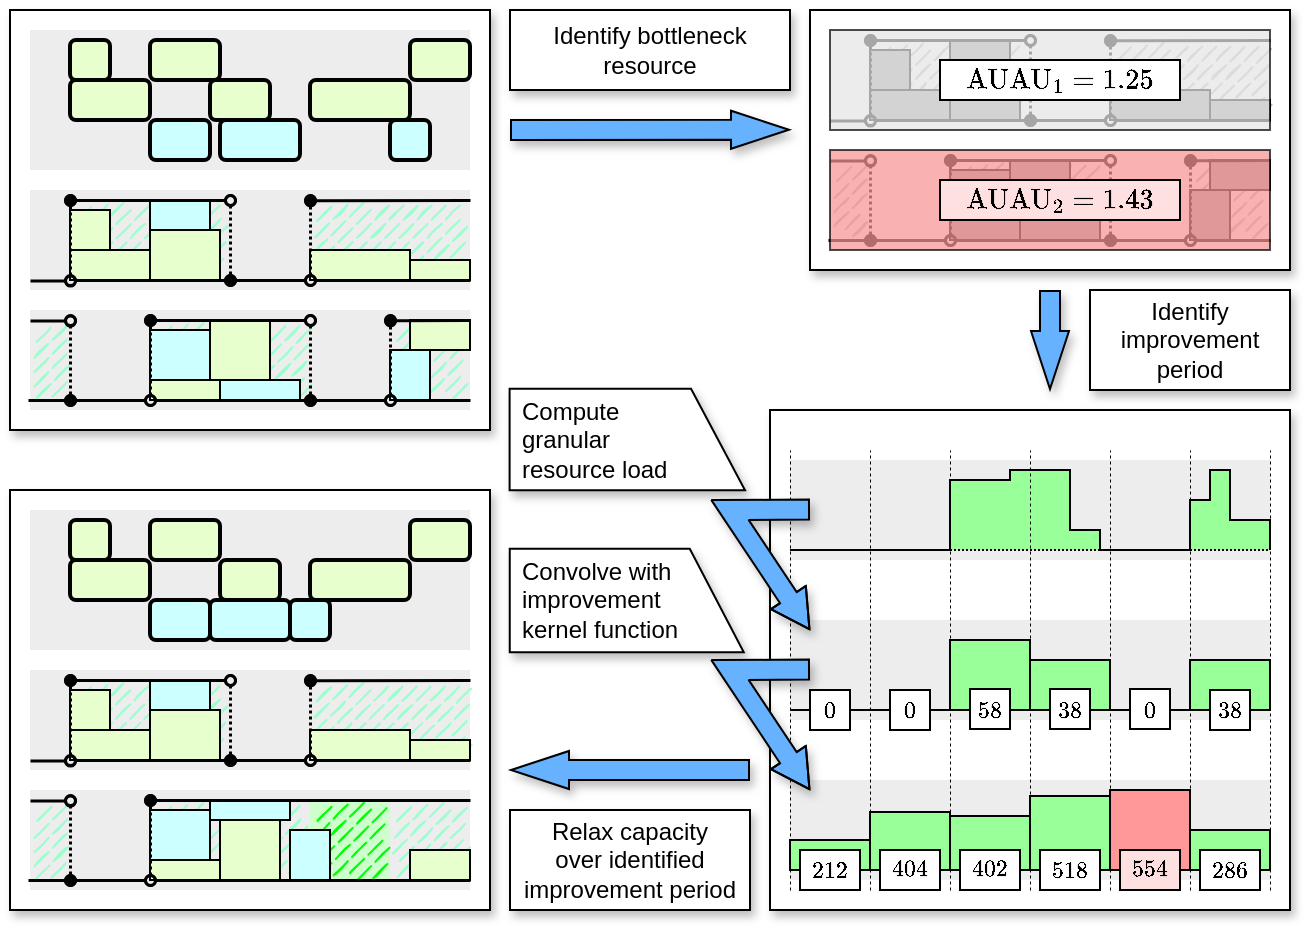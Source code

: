 <mxfile version="21.6.8" type="device" pages="2">
  <diagram name="iira" id="FcbVmzILL0Qksh8CTQDr">
    <mxGraphModel dx="1177" dy="680" grid="1" gridSize="10" guides="1" tooltips="1" connect="1" arrows="1" fold="1" page="1" pageScale="1" pageWidth="827" pageHeight="1169" math="1" shadow="0">
      <root>
        <mxCell id="0" />
        <mxCell id="1" parent="0" />
        <mxCell id="7y8PsLZq6kF9a2uQAZg5-432" value="" style="rounded=0;whiteSpace=wrap;html=1;shadow=1;" parent="1" vertex="1">
          <mxGeometry x="80" y="280" width="240" height="210" as="geometry" />
        </mxCell>
        <mxCell id="7y8PsLZq6kF9a2uQAZg5-339" value="" style="rounded=0;whiteSpace=wrap;html=1;glass=0;sketch=0;fillStyle=auto;sketchStyle=rough;fontSize=20;strokeColor=none;strokeWidth=1;fillColor=#EDEDED;gradientColor=none;gradientDirection=north;container=0;movable=1;resizable=1;rotatable=1;deletable=1;editable=1;locked=0;connectable=1;" parent="1" vertex="1">
          <mxGeometry x="90" y="430" width="220" height="50" as="geometry" />
        </mxCell>
        <mxCell id="7y8PsLZq6kF9a2uQAZg5-374" value="" style="rounded=0;whiteSpace=wrap;html=1;fontSize=20;strokeWidth=1;fillColor=#CCFFCC;strokeColor=none;gradientColor=none;gradientDirection=north;sketchStyle=rough;fillStyle=auto;perimeterSpacing=0;labelBackgroundColor=none;disableMultiStroke=0;disableMultiStrokeFill=0;dashOffset=10;dashGap=3;hachureGap=5;fillWeight=1;hachureAngle=-45;simplification=1;zigzagOffset=-10;fontStyle=0;container=0;" parent="1" vertex="1">
          <mxGeometry x="230" y="435" width="40" height="40" as="geometry" />
        </mxCell>
        <mxCell id="7y8PsLZq6kF9a2uQAZg5-337" value="" style="rounded=0;whiteSpace=wrap;html=1;shadow=1;" parent="1" vertex="1">
          <mxGeometry x="460" y="240" width="260" height="250" as="geometry" />
        </mxCell>
        <mxCell id="7y8PsLZq6kF9a2uQAZg5-326" value="" style="rounded=0;whiteSpace=wrap;html=1;glass=0;sketch=0;fillStyle=auto;sketchStyle=rough;fontSize=20;strokeColor=none;strokeWidth=1;fillColor=#EDEDED;gradientColor=none;gradientDirection=north;container=0;movable=1;resizable=1;rotatable=1;deletable=1;editable=1;locked=0;connectable=1;" parent="1" vertex="1">
          <mxGeometry x="470" y="425" width="240" height="50" as="geometry" />
        </mxCell>
        <mxCell id="7y8PsLZq6kF9a2uQAZg5-311" value="" style="rounded=0;whiteSpace=wrap;html=1;glass=0;sketch=0;fillStyle=auto;sketchStyle=rough;fontSize=20;strokeColor=none;strokeWidth=1;fillColor=#EDEDED;gradientColor=none;gradientDirection=north;container=0;movable=1;resizable=1;rotatable=1;deletable=1;editable=1;locked=0;connectable=1;" parent="1" vertex="1">
          <mxGeometry x="470" y="345" width="240" height="50" as="geometry" />
        </mxCell>
        <mxCell id="7y8PsLZq6kF9a2uQAZg5-289" value="" style="rounded=0;whiteSpace=wrap;html=1;glass=0;sketch=0;fillStyle=auto;sketchStyle=rough;fontSize=20;strokeColor=none;strokeWidth=1;fillColor=#EDEDED;gradientColor=none;gradientDirection=north;container=0;movable=1;resizable=1;rotatable=1;deletable=1;editable=1;locked=0;connectable=1;" parent="1" vertex="1">
          <mxGeometry x="470" y="265" width="240" height="50" as="geometry" />
        </mxCell>
        <mxCell id="7y8PsLZq6kF9a2uQAZg5-258" value="" style="rounded=0;whiteSpace=wrap;html=1;shadow=1;" parent="1" vertex="1">
          <mxGeometry x="480" y="40" width="240" height="130" as="geometry" />
        </mxCell>
        <mxCell id="7y8PsLZq6kF9a2uQAZg5-214" value="" style="rounded=0;whiteSpace=wrap;html=1;shadow=1;" parent="1" vertex="1">
          <mxGeometry x="80" y="40" width="240" height="210" as="geometry" />
        </mxCell>
        <mxCell id="7y8PsLZq6kF9a2uQAZg5-213" value="" style="rounded=0;whiteSpace=wrap;html=1;glass=0;sketch=0;fillStyle=auto;sketchStyle=rough;fontSize=20;strokeColor=none;strokeWidth=1;fillColor=#EDEDED;gradientColor=none;gradientDirection=north;container=0;movable=1;resizable=1;rotatable=1;deletable=1;editable=1;locked=0;connectable=1;" parent="1" vertex="1">
          <mxGeometry x="90" y="190" width="220" height="50" as="geometry" />
        </mxCell>
        <mxCell id="7y8PsLZq6kF9a2uQAZg5-212" value="" style="rounded=0;whiteSpace=wrap;html=1;glass=0;sketch=0;fillStyle=auto;sketchStyle=rough;fontSize=20;strokeColor=none;strokeWidth=1;fillColor=#EDEDED;gradientColor=none;gradientDirection=north;container=0;movable=1;resizable=1;rotatable=1;deletable=1;editable=1;locked=0;connectable=1;" parent="1" vertex="1">
          <mxGeometry x="90" y="130" width="220" height="50" as="geometry" />
        </mxCell>
        <mxCell id="7y8PsLZq6kF9a2uQAZg5-211" value="" style="rounded=0;whiteSpace=wrap;html=1;glass=0;sketch=0;fillStyle=auto;sketchStyle=rough;fontSize=20;strokeColor=none;strokeWidth=1;fillColor=#EDEDED;gradientColor=none;gradientDirection=north;container=0;movable=1;resizable=1;rotatable=1;deletable=1;editable=1;locked=0;connectable=1;" parent="1" vertex="1">
          <mxGeometry x="90" y="50" width="220" height="70" as="geometry" />
        </mxCell>
        <mxCell id="7y8PsLZq6kF9a2uQAZg5-154" value="" style="rounded=1;whiteSpace=wrap;html=1;fontStyle=0;fontSize=20;strokeWidth=2;fillColor=#E6FFCC;" parent="1" vertex="1">
          <mxGeometry x="110" y="55" width="20" height="20" as="geometry" />
        </mxCell>
        <mxCell id="7y8PsLZq6kF9a2uQAZg5-155" value="" style="rounded=1;whiteSpace=wrap;html=1;fontStyle=0;fontSize=20;strokeWidth=2;fillColor=#E6FFCC;" parent="1" vertex="1">
          <mxGeometry x="150" y="55" width="35" height="20" as="geometry" />
        </mxCell>
        <mxCell id="7y8PsLZq6kF9a2uQAZg5-156" value="" style="rounded=1;whiteSpace=wrap;html=1;fontStyle=0;fontSize=20;strokeWidth=2;fillColor=#E6FFCC;" parent="1" vertex="1">
          <mxGeometry x="110" y="75" width="40" height="20" as="geometry" />
        </mxCell>
        <mxCell id="7y8PsLZq6kF9a2uQAZg5-157" value="" style="rounded=1;whiteSpace=wrap;html=1;fontStyle=0;fontSize=20;strokeWidth=2;fillColor=#E6FFCC;" parent="1" vertex="1">
          <mxGeometry x="230" y="75" width="50" height="20" as="geometry" />
        </mxCell>
        <mxCell id="7y8PsLZq6kF9a2uQAZg5-158" value="" style="rounded=1;whiteSpace=wrap;html=1;fontStyle=0;fontSize=20;strokeWidth=2;fillColor=#E6FFCC;" parent="1" vertex="1">
          <mxGeometry x="180" y="75" width="30" height="20" as="geometry" />
        </mxCell>
        <mxCell id="7y8PsLZq6kF9a2uQAZg5-159" value="" style="rounded=1;whiteSpace=wrap;html=1;fontStyle=0;fontSize=20;strokeWidth=2;fillColor=#E6FFCC;strokeColor=#000000;shadow=0;" parent="1" vertex="1">
          <mxGeometry x="280" y="55" width="30" height="20" as="geometry" />
        </mxCell>
        <mxCell id="7y8PsLZq6kF9a2uQAZg5-160" value="" style="rounded=1;whiteSpace=wrap;html=1;fontStyle=0;fontSize=20;strokeWidth=2;fillColor=#CCFFFF;" parent="1" vertex="1">
          <mxGeometry x="150" y="95" width="30" height="20" as="geometry" />
        </mxCell>
        <mxCell id="7y8PsLZq6kF9a2uQAZg5-161" value="" style="rounded=1;whiteSpace=wrap;html=1;fontStyle=0;fontSize=20;strokeWidth=2;fillColor=#CCFFFF;" parent="1" vertex="1">
          <mxGeometry x="185" y="95" width="40" height="20" as="geometry" />
        </mxCell>
        <mxCell id="7y8PsLZq6kF9a2uQAZg5-162" value="" style="rounded=1;whiteSpace=wrap;html=1;fontStyle=0;fontSize=20;strokeWidth=2;fillColor=#CCFFFF;strokeColor=#000000;perimeterSpacing=0;glass=0;shadow=0;" parent="1" vertex="1">
          <mxGeometry x="270" y="95" width="20" height="20" as="geometry" />
        </mxCell>
        <mxCell id="7y8PsLZq6kF9a2uQAZg5-167" value="" style="rounded=0;whiteSpace=wrap;html=1;fontSize=20;strokeWidth=1;fillColor=#99FFCC;strokeColor=none;gradientColor=none;gradientDirection=north;sketch=1;sketchStyle=rough;fillStyle=dashed;perimeterSpacing=0;labelBackgroundColor=none;disableMultiStroke=0;disableMultiStrokeFill=0;dashOffset=10;dashGap=3;hachureGap=5;fillWeight=1;hachureAngle=-45;curveFitting=-5.05;simplification=1;zigzagOffset=-10;fontStyle=0;container=0;" parent="1" vertex="1">
          <mxGeometry x="90" y="195" width="20" height="40" as="geometry" />
        </mxCell>
        <mxCell id="7y8PsLZq6kF9a2uQAZg5-168" value="" style="rounded=0;whiteSpace=wrap;html=1;fontSize=20;strokeWidth=1;fillColor=#99FFCC;strokeColor=none;gradientColor=none;gradientDirection=north;sketch=1;sketchStyle=rough;fillStyle=dashed;perimeterSpacing=0;labelBackgroundColor=none;disableMultiStroke=0;disableMultiStrokeFill=0;dashOffset=10;dashGap=3;hachureGap=5;fillWeight=1;hachureAngle=-45;curveFitting=-5.05;simplification=1;zigzagOffset=-10;fontStyle=0;container=0;" parent="1" vertex="1">
          <mxGeometry x="230" y="135" width="80" height="40" as="geometry" />
        </mxCell>
        <mxCell id="7y8PsLZq6kF9a2uQAZg5-169" value="" style="rounded=0;whiteSpace=wrap;html=1;fontSize=20;strokeWidth=1;fillColor=#99FFCC;strokeColor=none;gradientColor=none;gradientDirection=north;sketch=1;sketchStyle=rough;fillStyle=dashed;perimeterSpacing=0;labelBackgroundColor=none;disableMultiStroke=0;disableMultiStrokeFill=0;dashOffset=10;dashGap=3;hachureGap=5;fillWeight=1;hachureAngle=-45;curveFitting=-5.05;simplification=1;zigzagOffset=-10;fontStyle=0;container=0;" parent="1" vertex="1">
          <mxGeometry x="150" y="195" width="80" height="40" as="geometry" />
        </mxCell>
        <mxCell id="7y8PsLZq6kF9a2uQAZg5-170" value="" style="rounded=0;whiteSpace=wrap;html=1;fontSize=20;strokeWidth=1;fillColor=#99FFCC;strokeColor=none;gradientColor=none;gradientDirection=north;sketch=1;sketchStyle=rough;fillStyle=dashed;perimeterSpacing=0;labelBackgroundColor=none;disableMultiStroke=0;disableMultiStrokeFill=0;dashOffset=10;dashGap=3;hachureGap=5;fillWeight=1;hachureAngle=-45;curveFitting=-5.05;simplification=1;zigzagOffset=-10;fontStyle=0;container=0;" parent="1" vertex="1">
          <mxGeometry x="110" y="135" width="80" height="40" as="geometry" />
        </mxCell>
        <mxCell id="7y8PsLZq6kF9a2uQAZg5-171" value="" style="rounded=0;whiteSpace=wrap;html=1;fontSize=20;strokeWidth=1;fillColor=#99FFCC;strokeColor=none;gradientColor=none;gradientDirection=north;sketch=1;sketchStyle=rough;fillStyle=dashed;perimeterSpacing=0;labelBackgroundColor=none;disableMultiStroke=0;disableMultiStrokeFill=0;dashOffset=10;dashGap=3;hachureGap=5;fillWeight=1;hachureAngle=-45;curveFitting=-5.05;simplification=1;zigzagOffset=-10;fontStyle=0;container=0;" parent="1" vertex="1">
          <mxGeometry x="270" y="195" width="40" height="40" as="geometry" />
        </mxCell>
        <mxCell id="7y8PsLZq6kF9a2uQAZg5-191" value="" style="rounded=0;whiteSpace=wrap;html=1;fillColor=#E6FFCC;" parent="1" vertex="1">
          <mxGeometry x="110" y="160" width="40" height="15" as="geometry" />
        </mxCell>
        <mxCell id="7y8PsLZq6kF9a2uQAZg5-192" value="" style="rounded=0;whiteSpace=wrap;html=1;fillColor=#E6FFCC;" parent="1" vertex="1">
          <mxGeometry x="110" y="140" width="20" height="20" as="geometry" />
        </mxCell>
        <mxCell id="7y8PsLZq6kF9a2uQAZg5-193" value="" style="rounded=0;whiteSpace=wrap;html=1;fillColor=#E6FFCC;" parent="1" vertex="1">
          <mxGeometry x="150" y="150" width="35" height="25" as="geometry" />
        </mxCell>
        <mxCell id="7y8PsLZq6kF9a2uQAZg5-194" value="" style="rounded=0;whiteSpace=wrap;html=1;fillColor=#E6FFCC;" parent="1" vertex="1">
          <mxGeometry x="150" y="225" width="35" height="10" as="geometry" />
        </mxCell>
        <mxCell id="7y8PsLZq6kF9a2uQAZg5-195" value="" style="rounded=0;whiteSpace=wrap;html=1;fillColor=#CCFFFF;" parent="1" vertex="1">
          <mxGeometry x="150" y="135" width="30" height="15" as="geometry" />
        </mxCell>
        <mxCell id="7y8PsLZq6kF9a2uQAZg5-196" value="" style="rounded=0;whiteSpace=wrap;html=1;fillColor=#CCFFFF;" parent="1" vertex="1">
          <mxGeometry x="150" y="200" width="30" height="25" as="geometry" />
        </mxCell>
        <mxCell id="7y8PsLZq6kF9a2uQAZg5-197" value="" style="rounded=0;whiteSpace=wrap;html=1;fillColor=#E6FFCC;" parent="1" vertex="1">
          <mxGeometry x="180" y="195" width="30" height="30" as="geometry" />
        </mxCell>
        <mxCell id="7y8PsLZq6kF9a2uQAZg5-198" value="" style="rounded=0;whiteSpace=wrap;html=1;fillColor=#CCFFFF;" parent="1" vertex="1">
          <mxGeometry x="185" y="225" width="40" height="10" as="geometry" />
        </mxCell>
        <mxCell id="7y8PsLZq6kF9a2uQAZg5-199" value="" style="rounded=0;whiteSpace=wrap;html=1;fillColor=#CCFFFF;" parent="1" vertex="1">
          <mxGeometry x="270" y="210" width="20" height="25" as="geometry" />
        </mxCell>
        <mxCell id="7y8PsLZq6kF9a2uQAZg5-201" value="" style="rounded=0;whiteSpace=wrap;html=1;fillColor=#E6FFCC;" parent="1" vertex="1">
          <mxGeometry x="230" y="160" width="50" height="15" as="geometry" />
        </mxCell>
        <mxCell id="7y8PsLZq6kF9a2uQAZg5-202" value="" style="rounded=0;whiteSpace=wrap;html=1;fillColor=#E6FFCC;" parent="1" vertex="1">
          <mxGeometry x="280" y="195" width="30" height="15" as="geometry" />
        </mxCell>
        <mxCell id="7y8PsLZq6kF9a2uQAZg5-203" value="" style="rounded=0;whiteSpace=wrap;html=1;fillColor=#E6FFCC;" parent="1" vertex="1">
          <mxGeometry x="280" y="165" width="30" height="10" as="geometry" />
        </mxCell>
        <mxCell id="7y8PsLZq6kF9a2uQAZg5-172" value="" style="endArrow=oval;html=1;rounded=0;fontSize=20;targetPerimeterSpacing=0;strokeWidth=1.5;startArrow=oval;startFill=1;endSize=5;startSize=5;endFill=0;movable=1;resizable=1;rotatable=1;deletable=1;editable=1;locked=0;connectable=1;" parent="1" edge="1">
          <mxGeometry width="50" height="50" relative="1" as="geometry">
            <mxPoint x="110" y="135" as="sourcePoint" />
            <mxPoint x="190" y="135" as="targetPoint" />
          </mxGeometry>
        </mxCell>
        <mxCell id="7y8PsLZq6kF9a2uQAZg5-173" value="" style="endArrow=oval;html=1;rounded=0;fontSize=20;targetPerimeterSpacing=0;strokeWidth=1.5;startArrow=oval;startFill=0;endSize=5;startSize=5;jumpStyle=none;jumpSize=6;dashed=1;dashPattern=1 1;endFill=1;movable=1;resizable=1;rotatable=1;deletable=1;editable=1;locked=0;connectable=1;" parent="1" edge="1">
          <mxGeometry width="50" height="50" relative="1" as="geometry">
            <mxPoint x="110" y="175" as="sourcePoint" />
            <mxPoint x="110" y="135" as="targetPoint" />
          </mxGeometry>
        </mxCell>
        <mxCell id="7y8PsLZq6kF9a2uQAZg5-174" value="" style="endArrow=oval;html=1;rounded=0;fontSize=20;targetPerimeterSpacing=0;strokeWidth=1.5;startArrow=oval;startFill=0;endSize=5;startSize=5;jumpStyle=none;jumpSize=6;dashed=1;dashPattern=1 1;endFill=1;movable=1;resizable=1;rotatable=1;deletable=1;editable=1;locked=0;connectable=1;" parent="1" edge="1">
          <mxGeometry width="50" height="50" relative="1" as="geometry">
            <mxPoint x="190" y="135" as="sourcePoint" />
            <mxPoint x="190" y="175" as="targetPoint" />
          </mxGeometry>
        </mxCell>
        <mxCell id="7y8PsLZq6kF9a2uQAZg5-175" value="" style="endArrow=oval;html=1;rounded=0;fontSize=20;targetPerimeterSpacing=0;strokeWidth=1.5;startArrow=oval;startFill=0;endSize=5;startSize=5;jumpStyle=none;jumpSize=6;dashed=1;dashPattern=1 1;endFill=1;movable=1;resizable=1;rotatable=1;deletable=1;editable=1;locked=0;connectable=1;" parent="1" edge="1">
          <mxGeometry width="50" height="50" relative="1" as="geometry">
            <mxPoint x="230" y="175" as="sourcePoint" />
            <mxPoint x="230" y="135" as="targetPoint" />
          </mxGeometry>
        </mxCell>
        <mxCell id="7y8PsLZq6kF9a2uQAZg5-176" value="" style="endArrow=none;html=1;rounded=0;fontSize=20;targetPerimeterSpacing=0;strokeWidth=1.5;startArrow=oval;startFill=1;endSize=5;startSize=5;endFill=0;movable=1;resizable=1;rotatable=1;deletable=1;editable=1;locked=0;connectable=1;" parent="1" edge="1">
          <mxGeometry width="50" height="50" relative="1" as="geometry">
            <mxPoint x="230" y="135.145" as="sourcePoint" />
            <mxPoint x="310" y="135" as="targetPoint" />
          </mxGeometry>
        </mxCell>
        <mxCell id="7y8PsLZq6kF9a2uQAZg5-177" value="" style="endArrow=oval;html=1;rounded=0;fontSize=20;targetPerimeterSpacing=0;strokeWidth=1.5;startArrow=oval;startFill=1;endSize=5;startSize=5;endFill=0;movable=1;resizable=1;rotatable=1;deletable=1;editable=1;locked=0;connectable=1;" parent="1" edge="1">
          <mxGeometry width="50" height="50" relative="1" as="geometry">
            <mxPoint x="150" y="195" as="sourcePoint" />
            <mxPoint x="230" y="195" as="targetPoint" />
          </mxGeometry>
        </mxCell>
        <mxCell id="7y8PsLZq6kF9a2uQAZg5-178" value="" style="endArrow=oval;html=1;rounded=0;fontSize=20;targetPerimeterSpacing=0;strokeWidth=1.5;startArrow=oval;startFill=0;endSize=5;startSize=5;jumpStyle=none;jumpSize=6;dashed=1;dashPattern=1 1;endFill=1;movable=1;resizable=1;rotatable=1;deletable=1;editable=1;locked=0;connectable=1;" parent="1" edge="1">
          <mxGeometry width="50" height="50" relative="1" as="geometry">
            <mxPoint x="150" y="235" as="sourcePoint" />
            <mxPoint x="150" y="195" as="targetPoint" />
          </mxGeometry>
        </mxCell>
        <mxCell id="7y8PsLZq6kF9a2uQAZg5-179" value="" style="endArrow=oval;html=1;rounded=0;fontSize=20;targetPerimeterSpacing=0;strokeWidth=1.5;startArrow=oval;startFill=0;endSize=5;startSize=5;jumpStyle=none;jumpSize=6;dashed=1;dashPattern=1 1;endFill=1;movable=1;resizable=1;rotatable=1;deletable=1;editable=1;locked=0;connectable=1;" parent="1" edge="1">
          <mxGeometry width="50" height="50" relative="1" as="geometry">
            <mxPoint x="230" y="195" as="sourcePoint" />
            <mxPoint x="230" y="235" as="targetPoint" />
          </mxGeometry>
        </mxCell>
        <mxCell id="7y8PsLZq6kF9a2uQAZg5-180" value="" style="endArrow=oval;html=1;rounded=0;fontSize=20;targetPerimeterSpacing=0;strokeWidth=1.5;startArrow=oval;startFill=0;endSize=5;startSize=5;jumpStyle=none;jumpSize=6;dashed=1;dashPattern=1 1;endFill=1;movable=1;resizable=1;rotatable=1;deletable=1;editable=1;locked=0;connectable=1;" parent="1" edge="1">
          <mxGeometry width="50" height="50" relative="1" as="geometry">
            <mxPoint x="270" y="235" as="sourcePoint" />
            <mxPoint x="270" y="195" as="targetPoint" />
          </mxGeometry>
        </mxCell>
        <mxCell id="7y8PsLZq6kF9a2uQAZg5-181" value="" style="endArrow=none;html=1;rounded=0;fontSize=20;targetPerimeterSpacing=0;strokeWidth=1.5;startArrow=oval;startFill=1;endSize=5;startSize=5;endFill=0;movable=1;resizable=1;rotatable=1;deletable=1;editable=1;locked=0;connectable=1;" parent="1" edge="1">
          <mxGeometry width="50" height="50" relative="1" as="geometry">
            <mxPoint x="270" y="195.145" as="sourcePoint" />
            <mxPoint x="310" y="195" as="targetPoint" />
          </mxGeometry>
        </mxCell>
        <mxCell id="7y8PsLZq6kF9a2uQAZg5-182" value="" style="endArrow=oval;html=1;rounded=0;fontSize=20;targetPerimeterSpacing=0;strokeWidth=1.5;startArrow=none;startFill=0;endSize=5;startSize=5;endFill=0;fontStyle=0" parent="1" edge="1">
          <mxGeometry width="50" height="50" relative="1" as="geometry">
            <mxPoint x="90" y="195.265" as="sourcePoint" />
            <mxPoint x="110" y="195.265" as="targetPoint" />
          </mxGeometry>
        </mxCell>
        <mxCell id="7y8PsLZq6kF9a2uQAZg5-183" value="" style="endArrow=oval;html=1;rounded=0;fontSize=20;targetPerimeterSpacing=0;strokeWidth=1.5;startArrow=oval;startFill=0;endSize=5;startSize=5;jumpStyle=none;jumpSize=6;dashed=1;dashPattern=1 1;endFill=1;movable=1;resizable=1;rotatable=1;deletable=1;editable=1;locked=0;connectable=1;" parent="1" edge="1">
          <mxGeometry width="50" height="50" relative="1" as="geometry">
            <mxPoint x="110" y="195" as="sourcePoint" />
            <mxPoint x="110" y="235" as="targetPoint" />
          </mxGeometry>
        </mxCell>
        <mxCell id="7y8PsLZq6kF9a2uQAZg5-204" value="" style="endArrow=oval;html=1;rounded=0;fontSize=20;targetPerimeterSpacing=0;strokeWidth=1.5;startArrow=oval;startFill=1;endSize=5;startSize=5;endFill=0;movable=1;resizable=1;rotatable=1;deletable=1;editable=1;locked=0;connectable=1;" parent="1" edge="1">
          <mxGeometry width="50" height="50" relative="1" as="geometry">
            <mxPoint x="110" y="235" as="sourcePoint" />
            <mxPoint x="150" y="235" as="targetPoint" />
          </mxGeometry>
        </mxCell>
        <mxCell id="7y8PsLZq6kF9a2uQAZg5-205" value="" style="endArrow=oval;html=1;rounded=0;fontSize=20;targetPerimeterSpacing=0;strokeWidth=1.5;startArrow=oval;startFill=1;endSize=5;startSize=5;endFill=0;movable=1;resizable=1;rotatable=1;deletable=1;editable=1;locked=0;connectable=1;" parent="1" edge="1">
          <mxGeometry width="50" height="50" relative="1" as="geometry">
            <mxPoint x="230" y="235" as="sourcePoint" />
            <mxPoint x="270" y="235" as="targetPoint" />
          </mxGeometry>
        </mxCell>
        <mxCell id="7y8PsLZq6kF9a2uQAZg5-206" value="" style="endArrow=oval;html=1;rounded=0;fontSize=20;targetPerimeterSpacing=0;strokeWidth=1.5;startArrow=oval;startFill=1;endSize=5;startSize=5;endFill=0;movable=1;resizable=1;rotatable=1;deletable=1;editable=1;locked=0;connectable=1;" parent="1" edge="1">
          <mxGeometry width="50" height="50" relative="1" as="geometry">
            <mxPoint x="190" y="175" as="sourcePoint" />
            <mxPoint x="230" y="175" as="targetPoint" />
          </mxGeometry>
        </mxCell>
        <mxCell id="7y8PsLZq6kF9a2uQAZg5-208" value="" style="endArrow=oval;html=1;rounded=0;fontSize=20;targetPerimeterSpacing=0;strokeWidth=1.5;startArrow=none;startFill=0;endSize=5;startSize=5;endFill=0;fontStyle=0" parent="1" edge="1">
          <mxGeometry width="50" height="50" relative="1" as="geometry">
            <mxPoint x="90" y="175.265" as="sourcePoint" />
            <mxPoint x="110" y="175.265" as="targetPoint" />
          </mxGeometry>
        </mxCell>
        <mxCell id="7y8PsLZq6kF9a2uQAZg5-215" value="" style="shape=flexArrow;endArrow=classic;html=1;rounded=0;endWidth=8;endSize=9.333;shadow=1;fillColor=#66B2FF;" parent="1" edge="1">
          <mxGeometry width="50" height="50" relative="1" as="geometry">
            <mxPoint x="330" y="100" as="sourcePoint" />
            <mxPoint x="470" y="99.84" as="targetPoint" />
          </mxGeometry>
        </mxCell>
        <mxCell id="7y8PsLZq6kF9a2uQAZg5-217" value="" style="rounded=0;whiteSpace=wrap;html=1;glass=0;sketch=0;fillStyle=auto;sketchStyle=rough;fontSize=20;strokeColor=none;strokeWidth=1;fillColor=#EDEDED;gradientColor=none;gradientDirection=north;container=0;movable=1;resizable=1;rotatable=1;deletable=1;editable=1;locked=0;connectable=1;" parent="1" vertex="1">
          <mxGeometry x="490" y="110" width="220" height="50" as="geometry" />
        </mxCell>
        <mxCell id="7y8PsLZq6kF9a2uQAZg5-218" value="" style="rounded=0;whiteSpace=wrap;html=1;glass=0;sketch=0;fillStyle=auto;sketchStyle=rough;fontSize=20;strokeColor=none;strokeWidth=1;fillColor=#EDEDED;gradientColor=none;gradientDirection=north;container=0;movable=1;resizable=1;rotatable=1;deletable=1;editable=1;locked=0;connectable=1;" parent="1" vertex="1">
          <mxGeometry x="490" y="50" width="220" height="50" as="geometry" />
        </mxCell>
        <mxCell id="7y8PsLZq6kF9a2uQAZg5-219" value="" style="rounded=0;whiteSpace=wrap;html=1;fontSize=20;strokeWidth=1;fillColor=#B3B3B3;strokeColor=none;gradientColor=none;gradientDirection=north;sketch=1;sketchStyle=rough;fillStyle=dashed;perimeterSpacing=0;labelBackgroundColor=none;disableMultiStroke=0;disableMultiStrokeFill=0;dashOffset=10;dashGap=3;hachureGap=5;fillWeight=1;hachureAngle=-45;curveFitting=-5.05;simplification=1;zigzagOffset=-10;fontStyle=0;container=0;" parent="1" vertex="1">
          <mxGeometry x="490" y="115" width="20" height="40" as="geometry" />
        </mxCell>
        <mxCell id="7y8PsLZq6kF9a2uQAZg5-220" value="" style="rounded=0;whiteSpace=wrap;html=1;fontSize=20;strokeWidth=1;fillColor=#B3B3B3;strokeColor=none;gradientColor=none;gradientDirection=north;sketch=1;sketchStyle=rough;fillStyle=dashed;perimeterSpacing=0;labelBackgroundColor=none;disableMultiStroke=0;disableMultiStrokeFill=0;dashOffset=10;dashGap=3;hachureGap=5;fillWeight=1;hachureAngle=-45;curveFitting=-5.05;simplification=1;zigzagOffset=-10;fontStyle=0;container=0;" parent="1" vertex="1">
          <mxGeometry x="630" y="55" width="80" height="40" as="geometry" />
        </mxCell>
        <mxCell id="7y8PsLZq6kF9a2uQAZg5-221" value="" style="rounded=0;whiteSpace=wrap;html=1;fontSize=20;strokeWidth=1;fillColor=#B3B3B3;strokeColor=none;gradientColor=none;gradientDirection=north;sketch=1;sketchStyle=rough;fillStyle=dashed;perimeterSpacing=0;labelBackgroundColor=none;disableMultiStroke=0;disableMultiStrokeFill=0;dashOffset=10;dashGap=3;hachureGap=5;fillWeight=1;hachureAngle=-45;curveFitting=-5.05;simplification=1;zigzagOffset=-10;fontStyle=0;container=0;" parent="1" vertex="1">
          <mxGeometry x="550" y="115" width="80" height="40" as="geometry" />
        </mxCell>
        <mxCell id="7y8PsLZq6kF9a2uQAZg5-222" value="" style="rounded=0;whiteSpace=wrap;html=1;fontSize=20;strokeWidth=1;fillColor=#B3B3B3;strokeColor=none;gradientColor=none;gradientDirection=north;sketch=1;sketchStyle=rough;fillStyle=dashed;perimeterSpacing=0;labelBackgroundColor=none;disableMultiStroke=0;disableMultiStrokeFill=0;dashOffset=10;dashGap=3;hachureGap=5;fillWeight=1;hachureAngle=-45;curveFitting=-5.05;simplification=1;zigzagOffset=-10;fontStyle=0;container=0;" parent="1" vertex="1">
          <mxGeometry x="510" y="55" width="80" height="40" as="geometry" />
        </mxCell>
        <mxCell id="7y8PsLZq6kF9a2uQAZg5-223" value="" style="rounded=0;whiteSpace=wrap;html=1;fontSize=20;strokeWidth=1;fillColor=#B3B3B3;strokeColor=none;gradientColor=none;gradientDirection=north;sketch=1;sketchStyle=rough;fillStyle=dashed;perimeterSpacing=0;labelBackgroundColor=none;disableMultiStroke=0;disableMultiStrokeFill=0;dashOffset=10;dashGap=3;hachureGap=5;fillWeight=1;hachureAngle=-45;curveFitting=-5.05;simplification=1;zigzagOffset=-10;fontStyle=0;container=0;" parent="1" vertex="1">
          <mxGeometry x="670" y="115" width="40" height="40" as="geometry" />
        </mxCell>
        <mxCell id="7y8PsLZq6kF9a2uQAZg5-224" value="" style="rounded=0;whiteSpace=wrap;html=1;fillColor=#999999;" parent="1" vertex="1">
          <mxGeometry x="510" y="80" width="40" height="15" as="geometry" />
        </mxCell>
        <mxCell id="7y8PsLZq6kF9a2uQAZg5-225" value="" style="rounded=0;whiteSpace=wrap;html=1;fillColor=#999999;" parent="1" vertex="1">
          <mxGeometry x="510" y="60" width="20" height="20" as="geometry" />
        </mxCell>
        <mxCell id="7y8PsLZq6kF9a2uQAZg5-226" value="" style="rounded=0;whiteSpace=wrap;html=1;fillColor=#999999;" parent="1" vertex="1">
          <mxGeometry x="550" y="70" width="35" height="25" as="geometry" />
        </mxCell>
        <mxCell id="7y8PsLZq6kF9a2uQAZg5-227" value="" style="rounded=0;whiteSpace=wrap;html=1;fillColor=#999999;" parent="1" vertex="1">
          <mxGeometry x="550" y="145" width="35" height="10" as="geometry" />
        </mxCell>
        <mxCell id="7y8PsLZq6kF9a2uQAZg5-228" value="" style="rounded=0;whiteSpace=wrap;html=1;fillColor=#999999;" parent="1" vertex="1">
          <mxGeometry x="550" y="55" width="30" height="15" as="geometry" />
        </mxCell>
        <mxCell id="7y8PsLZq6kF9a2uQAZg5-229" value="" style="rounded=0;whiteSpace=wrap;html=1;fillColor=#999999;" parent="1" vertex="1">
          <mxGeometry x="550" y="120" width="30" height="25" as="geometry" />
        </mxCell>
        <mxCell id="7y8PsLZq6kF9a2uQAZg5-230" value="" style="rounded=0;whiteSpace=wrap;html=1;fillColor=#999999;" parent="1" vertex="1">
          <mxGeometry x="580" y="115" width="30" height="30" as="geometry" />
        </mxCell>
        <mxCell id="7y8PsLZq6kF9a2uQAZg5-231" value="" style="rounded=0;whiteSpace=wrap;html=1;fillColor=#999999;" parent="1" vertex="1">
          <mxGeometry x="585" y="145" width="40" height="10" as="geometry" />
        </mxCell>
        <mxCell id="7y8PsLZq6kF9a2uQAZg5-232" value="" style="rounded=0;whiteSpace=wrap;html=1;fillColor=#999999;" parent="1" vertex="1">
          <mxGeometry x="670" y="130" width="20" height="25" as="geometry" />
        </mxCell>
        <mxCell id="7y8PsLZq6kF9a2uQAZg5-234" value="" style="rounded=0;whiteSpace=wrap;html=1;fillColor=#999999;" parent="1" vertex="1">
          <mxGeometry x="630" y="80" width="50" height="15" as="geometry" />
        </mxCell>
        <mxCell id="7y8PsLZq6kF9a2uQAZg5-235" value="" style="rounded=0;whiteSpace=wrap;html=1;fillColor=#999999;" parent="1" vertex="1">
          <mxGeometry x="680" y="115" width="30" height="15" as="geometry" />
        </mxCell>
        <mxCell id="7y8PsLZq6kF9a2uQAZg5-236" value="" style="rounded=0;whiteSpace=wrap;html=1;fillColor=#999999;" parent="1" vertex="1">
          <mxGeometry x="680" y="85" width="30" height="10" as="geometry" />
        </mxCell>
        <mxCell id="7y8PsLZq6kF9a2uQAZg5-237" value="" style="endArrow=oval;html=1;rounded=0;fontSize=20;targetPerimeterSpacing=0;strokeWidth=1.5;startArrow=oval;startFill=1;endSize=5;startSize=5;endFill=0;movable=1;resizable=1;rotatable=1;deletable=1;editable=1;locked=0;connectable=1;" parent="1" edge="1">
          <mxGeometry width="50" height="50" relative="1" as="geometry">
            <mxPoint x="510" y="55" as="sourcePoint" />
            <mxPoint x="590" y="55" as="targetPoint" />
          </mxGeometry>
        </mxCell>
        <mxCell id="7y8PsLZq6kF9a2uQAZg5-238" value="" style="endArrow=oval;html=1;rounded=0;fontSize=20;targetPerimeterSpacing=0;strokeWidth=1.5;startArrow=oval;startFill=0;endSize=5;startSize=5;jumpStyle=none;jumpSize=6;dashed=1;dashPattern=1 1;endFill=1;movable=1;resizable=1;rotatable=1;deletable=1;editable=1;locked=0;connectable=1;" parent="1" edge="1">
          <mxGeometry width="50" height="50" relative="1" as="geometry">
            <mxPoint x="510" y="95" as="sourcePoint" />
            <mxPoint x="510" y="55" as="targetPoint" />
          </mxGeometry>
        </mxCell>
        <mxCell id="7y8PsLZq6kF9a2uQAZg5-239" value="" style="endArrow=oval;html=1;rounded=0;fontSize=20;targetPerimeterSpacing=0;strokeWidth=1.5;startArrow=oval;startFill=0;endSize=5;startSize=5;jumpStyle=none;jumpSize=6;dashed=1;dashPattern=1 1;endFill=1;movable=1;resizable=1;rotatable=1;deletable=1;editable=1;locked=0;connectable=1;" parent="1" edge="1">
          <mxGeometry width="50" height="50" relative="1" as="geometry">
            <mxPoint x="590" y="55" as="sourcePoint" />
            <mxPoint x="590" y="95" as="targetPoint" />
          </mxGeometry>
        </mxCell>
        <mxCell id="7y8PsLZq6kF9a2uQAZg5-240" value="" style="endArrow=oval;html=1;rounded=0;fontSize=20;targetPerimeterSpacing=0;strokeWidth=1.5;startArrow=oval;startFill=0;endSize=5;startSize=5;jumpStyle=none;jumpSize=6;dashed=1;dashPattern=1 1;endFill=1;movable=1;resizable=1;rotatable=1;deletable=1;editable=1;locked=0;connectable=1;" parent="1" edge="1">
          <mxGeometry width="50" height="50" relative="1" as="geometry">
            <mxPoint x="630" y="95" as="sourcePoint" />
            <mxPoint x="630" y="55" as="targetPoint" />
          </mxGeometry>
        </mxCell>
        <mxCell id="7y8PsLZq6kF9a2uQAZg5-241" value="" style="endArrow=none;html=1;rounded=0;fontSize=20;targetPerimeterSpacing=0;strokeWidth=1.5;startArrow=oval;startFill=1;endSize=5;startSize=5;endFill=0;movable=1;resizable=1;rotatable=1;deletable=1;editable=1;locked=0;connectable=1;" parent="1" edge="1">
          <mxGeometry width="50" height="50" relative="1" as="geometry">
            <mxPoint x="630" y="55.145" as="sourcePoint" />
            <mxPoint x="710" y="55" as="targetPoint" />
          </mxGeometry>
        </mxCell>
        <mxCell id="7y8PsLZq6kF9a2uQAZg5-242" value="" style="endArrow=oval;html=1;rounded=0;fontSize=20;targetPerimeterSpacing=0;strokeWidth=1.5;startArrow=oval;startFill=1;endSize=5;startSize=5;endFill=0;movable=1;resizable=1;rotatable=1;deletable=1;editable=1;locked=0;connectable=1;" parent="1" edge="1">
          <mxGeometry width="50" height="50" relative="1" as="geometry">
            <mxPoint x="550" y="115" as="sourcePoint" />
            <mxPoint x="630" y="115" as="targetPoint" />
          </mxGeometry>
        </mxCell>
        <mxCell id="7y8PsLZq6kF9a2uQAZg5-243" value="" style="endArrow=oval;html=1;rounded=0;fontSize=20;targetPerimeterSpacing=0;strokeWidth=1.5;startArrow=oval;startFill=0;endSize=5;startSize=5;jumpStyle=none;jumpSize=6;dashed=1;dashPattern=1 1;endFill=1;movable=1;resizable=1;rotatable=1;deletable=1;editable=1;locked=0;connectable=1;" parent="1" edge="1">
          <mxGeometry width="50" height="50" relative="1" as="geometry">
            <mxPoint x="550" y="155" as="sourcePoint" />
            <mxPoint x="550" y="115" as="targetPoint" />
          </mxGeometry>
        </mxCell>
        <mxCell id="7y8PsLZq6kF9a2uQAZg5-244" value="" style="endArrow=oval;html=1;rounded=0;fontSize=20;targetPerimeterSpacing=0;strokeWidth=1.5;startArrow=oval;startFill=0;endSize=5;startSize=5;jumpStyle=none;jumpSize=6;dashed=1;dashPattern=1 1;endFill=1;movable=1;resizable=1;rotatable=1;deletable=1;editable=1;locked=0;connectable=1;" parent="1" edge="1">
          <mxGeometry width="50" height="50" relative="1" as="geometry">
            <mxPoint x="630" y="115" as="sourcePoint" />
            <mxPoint x="630" y="155" as="targetPoint" />
          </mxGeometry>
        </mxCell>
        <mxCell id="7y8PsLZq6kF9a2uQAZg5-245" value="" style="endArrow=oval;html=1;rounded=0;fontSize=20;targetPerimeterSpacing=0;strokeWidth=1.5;startArrow=oval;startFill=0;endSize=5;startSize=5;jumpStyle=none;jumpSize=6;dashed=1;dashPattern=1 1;endFill=1;movable=1;resizable=1;rotatable=1;deletable=1;editable=1;locked=0;connectable=1;" parent="1" edge="1">
          <mxGeometry width="50" height="50" relative="1" as="geometry">
            <mxPoint x="670" y="155" as="sourcePoint" />
            <mxPoint x="670" y="115" as="targetPoint" />
          </mxGeometry>
        </mxCell>
        <mxCell id="7y8PsLZq6kF9a2uQAZg5-246" value="" style="endArrow=none;html=1;rounded=0;fontSize=20;targetPerimeterSpacing=0;strokeWidth=1.5;startArrow=oval;startFill=1;endSize=5;startSize=5;endFill=0;movable=1;resizable=1;rotatable=1;deletable=1;editable=1;locked=0;connectable=1;" parent="1" edge="1">
          <mxGeometry width="50" height="50" relative="1" as="geometry">
            <mxPoint x="670" y="115.145" as="sourcePoint" />
            <mxPoint x="710" y="115" as="targetPoint" />
          </mxGeometry>
        </mxCell>
        <mxCell id="7y8PsLZq6kF9a2uQAZg5-247" value="" style="endArrow=oval;html=1;rounded=0;fontSize=20;targetPerimeterSpacing=0;strokeWidth=1.5;startArrow=none;startFill=0;endSize=5;startSize=5;endFill=0;fontStyle=0" parent="1" edge="1">
          <mxGeometry width="50" height="50" relative="1" as="geometry">
            <mxPoint x="490" y="115.265" as="sourcePoint" />
            <mxPoint x="510" y="115.265" as="targetPoint" />
          </mxGeometry>
        </mxCell>
        <mxCell id="7y8PsLZq6kF9a2uQAZg5-248" value="" style="endArrow=oval;html=1;rounded=0;fontSize=20;targetPerimeterSpacing=0;strokeWidth=1.5;startArrow=oval;startFill=0;endSize=5;startSize=5;jumpStyle=none;jumpSize=6;dashed=1;dashPattern=1 1;endFill=1;movable=1;resizable=1;rotatable=1;deletable=1;editable=1;locked=0;connectable=1;" parent="1" edge="1">
          <mxGeometry width="50" height="50" relative="1" as="geometry">
            <mxPoint x="510" y="115" as="sourcePoint" />
            <mxPoint x="510" y="155" as="targetPoint" />
          </mxGeometry>
        </mxCell>
        <mxCell id="7y8PsLZq6kF9a2uQAZg5-249" value="" style="endArrow=oval;html=1;rounded=0;fontSize=20;targetPerimeterSpacing=0;strokeWidth=1.5;startArrow=oval;startFill=1;endSize=5;startSize=5;endFill=0;movable=1;resizable=1;rotatable=1;deletable=1;editable=1;locked=0;connectable=1;" parent="1" edge="1">
          <mxGeometry width="50" height="50" relative="1" as="geometry">
            <mxPoint x="510" y="155" as="sourcePoint" />
            <mxPoint x="550" y="155" as="targetPoint" />
          </mxGeometry>
        </mxCell>
        <mxCell id="7y8PsLZq6kF9a2uQAZg5-250" value="" style="endArrow=oval;html=1;rounded=0;fontSize=20;targetPerimeterSpacing=0;strokeWidth=1.5;startArrow=oval;startFill=1;endSize=5;startSize=5;endFill=0;movable=1;resizable=1;rotatable=1;deletable=1;editable=1;locked=0;connectable=1;" parent="1" edge="1">
          <mxGeometry width="50" height="50" relative="1" as="geometry">
            <mxPoint x="630" y="155" as="sourcePoint" />
            <mxPoint x="670" y="155" as="targetPoint" />
          </mxGeometry>
        </mxCell>
        <mxCell id="7y8PsLZq6kF9a2uQAZg5-251" value="" style="endArrow=oval;html=1;rounded=0;fontSize=20;targetPerimeterSpacing=0;strokeWidth=1.5;startArrow=oval;startFill=1;endSize=5;startSize=5;endFill=0;movable=1;resizable=1;rotatable=1;deletable=1;editable=1;locked=0;connectable=1;" parent="1" edge="1">
          <mxGeometry width="50" height="50" relative="1" as="geometry">
            <mxPoint x="590" y="95" as="sourcePoint" />
            <mxPoint x="630" y="95" as="targetPoint" />
          </mxGeometry>
        </mxCell>
        <mxCell id="7y8PsLZq6kF9a2uQAZg5-252" value="" style="endArrow=oval;html=1;rounded=0;fontSize=20;targetPerimeterSpacing=0;strokeWidth=1.5;startArrow=none;startFill=0;endSize=5;startSize=5;endFill=0;fontStyle=0" parent="1" edge="1">
          <mxGeometry width="50" height="50" relative="1" as="geometry">
            <mxPoint x="490" y="95.265" as="sourcePoint" />
            <mxPoint x="510" y="95.265" as="targetPoint" />
          </mxGeometry>
        </mxCell>
        <mxCell id="7y8PsLZq6kF9a2uQAZg5-259" value="&lt;span style=&quot;color: rgb(0, 0, 0); font-family: Helvetica; font-size: 12px; font-style: normal; font-variant-ligatures: normal; font-variant-caps: normal; font-weight: 400; letter-spacing: normal; orphans: 2; text-align: center; text-indent: 0px; text-transform: none; widows: 2; word-spacing: 0px; -webkit-text-stroke-width: 0px; text-decoration-thickness: initial; text-decoration-style: initial; text-decoration-color: initial; float: none; display: inline !important;&quot;&gt;Identify bottleneck resource&lt;/span&gt;" style="rounded=0;whiteSpace=wrap;html=1;verticalAlign=middle;gradientColor=none;shadow=1;fillColor=#FFFFFF;labelBackgroundColor=none;" parent="1" vertex="1">
          <mxGeometry x="330" y="40" width="140" height="40" as="geometry" />
        </mxCell>
        <mxCell id="7y8PsLZq6kF9a2uQAZg5-262" value="" style="shape=flexArrow;endArrow=classic;html=1;rounded=0;endWidth=8;endSize=9.333;shadow=1;fillColor=#66B2FF;" parent="1" edge="1">
          <mxGeometry width="50" height="50" relative="1" as="geometry">
            <mxPoint x="600" y="180" as="sourcePoint" />
            <mxPoint x="600" y="230" as="targetPoint" />
          </mxGeometry>
        </mxCell>
        <mxCell id="7y8PsLZq6kF9a2uQAZg5-263" value="&lt;span style=&quot;color: rgb(0, 0, 0); font-family: Helvetica; font-size: 12px; font-style: normal; font-variant-ligatures: normal; font-variant-caps: normal; font-weight: 400; letter-spacing: normal; orphans: 2; text-align: center; text-indent: 0px; text-transform: none; widows: 2; word-spacing: 0px; -webkit-text-stroke-width: 0px; text-decoration-thickness: initial; text-decoration-style: initial; text-decoration-color: initial; float: none; display: inline !important;&quot;&gt;Identify improvement period&lt;br&gt;&lt;/span&gt;" style="rounded=0;whiteSpace=wrap;html=1;verticalAlign=middle;gradientColor=none;shadow=1;fillColor=#FFFFFF;labelBackgroundColor=none;" parent="1" vertex="1">
          <mxGeometry x="620" y="180" width="100" height="50" as="geometry" />
        </mxCell>
        <mxCell id="7y8PsLZq6kF9a2uQAZg5-265" value="" style="rounded=0;whiteSpace=wrap;html=1;fillColor=#99FF99;strokeColor=none;" parent="1" vertex="1">
          <mxGeometry x="550" y="275" width="30" height="35" as="geometry" />
        </mxCell>
        <mxCell id="7y8PsLZq6kF9a2uQAZg5-281" value="" style="rounded=0;whiteSpace=wrap;html=1;fillColor=#99FF99;strokeColor=none;" parent="1" vertex="1">
          <mxGeometry x="580" y="270" width="30" height="40" as="geometry" />
        </mxCell>
        <mxCell id="7y8PsLZq6kF9a2uQAZg5-282" value="" style="rounded=0;whiteSpace=wrap;html=1;fillColor=#99FF99;strokeColor=none;" parent="1" vertex="1">
          <mxGeometry x="610" y="300" width="15" height="10" as="geometry" />
        </mxCell>
        <mxCell id="7y8PsLZq6kF9a2uQAZg5-283" value="" style="rounded=0;whiteSpace=wrap;html=1;fillColor=#99FF99;strokeColor=none;" parent="1" vertex="1">
          <mxGeometry x="670" y="285" width="10" height="25" as="geometry" />
        </mxCell>
        <mxCell id="7y8PsLZq6kF9a2uQAZg5-284" value="" style="rounded=0;whiteSpace=wrap;html=1;fillColor=#99FF99;strokeColor=none;" parent="1" vertex="1">
          <mxGeometry x="680" y="270" width="10" height="40" as="geometry" />
        </mxCell>
        <mxCell id="7y8PsLZq6kF9a2uQAZg5-285" value="" style="rounded=0;whiteSpace=wrap;html=1;fillColor=#99FF99;strokeColor=none;" parent="1" vertex="1">
          <mxGeometry x="690" y="295" width="20" height="15" as="geometry" />
        </mxCell>
        <mxCell id="7y8PsLZq6kF9a2uQAZg5-286" value="" style="endArrow=none;html=1;rounded=0;" parent="1" edge="1">
          <mxGeometry width="50" height="50" relative="1" as="geometry">
            <mxPoint x="470" y="310" as="sourcePoint" />
            <mxPoint x="710" y="310" as="targetPoint" />
            <Array as="points">
              <mxPoint x="550" y="310" />
              <mxPoint x="550" y="275" />
              <mxPoint x="580" y="275" />
              <mxPoint x="580" y="270" />
              <mxPoint x="610" y="270" />
              <mxPoint x="610" y="300" />
              <mxPoint x="625" y="300" />
              <mxPoint x="625" y="310" />
              <mxPoint x="670" y="310" />
              <mxPoint x="670" y="285" />
              <mxPoint x="680" y="285" />
              <mxPoint x="680" y="270" />
              <mxPoint x="690" y="270" />
              <mxPoint x="690" y="295" />
              <mxPoint x="710" y="295" />
            </Array>
          </mxGeometry>
        </mxCell>
        <mxCell id="7y8PsLZq6kF9a2uQAZg5-288" value="" style="endArrow=none;dashed=1;html=1;rounded=0;dashPattern=1 1;" parent="1" edge="1">
          <mxGeometry width="50" height="50" relative="1" as="geometry">
            <mxPoint x="470" y="310" as="sourcePoint" />
            <mxPoint x="710" y="310" as="targetPoint" />
          </mxGeometry>
        </mxCell>
        <mxCell id="7y8PsLZq6kF9a2uQAZg5-297" value="" style="rounded=0;whiteSpace=wrap;html=1;fillColor=#99FF99;strokeColor=default;" parent="1" vertex="1">
          <mxGeometry x="550" y="355" width="40" height="35" as="geometry" />
        </mxCell>
        <mxCell id="7y8PsLZq6kF9a2uQAZg5-298" value="" style="rounded=0;whiteSpace=wrap;html=1;fillColor=#99FF99;strokeColor=default;" parent="1" vertex="1">
          <mxGeometry x="590" y="365" width="40" height="25" as="geometry" />
        </mxCell>
        <mxCell id="7y8PsLZq6kF9a2uQAZg5-299" value="" style="rounded=0;whiteSpace=wrap;html=1;fillColor=#99FF99;strokeColor=default;" parent="1" vertex="1">
          <mxGeometry x="670" y="365" width="40" height="25" as="geometry" />
        </mxCell>
        <mxCell id="7y8PsLZq6kF9a2uQAZg5-301" value="" style="endArrow=none;html=1;rounded=0;" parent="1" edge="1">
          <mxGeometry width="50" height="50" relative="1" as="geometry">
            <mxPoint x="470" y="390" as="sourcePoint" />
            <mxPoint x="710" y="390" as="targetPoint" />
          </mxGeometry>
        </mxCell>
        <mxCell id="7y8PsLZq6kF9a2uQAZg5-302" value="" style="rounded=0;whiteSpace=wrap;html=1;fillColor=#99FF99;strokeColor=default;" parent="1" vertex="1">
          <mxGeometry x="510" y="441" width="40" height="29" as="geometry" />
        </mxCell>
        <mxCell id="7y8PsLZq6kF9a2uQAZg5-305" value="\(0\)" style="rounded=0;whiteSpace=wrap;html=1;align=center;fontSize=10;" parent="1" vertex="1">
          <mxGeometry x="520" y="380" width="20" height="20" as="geometry" />
        </mxCell>
        <mxCell id="7y8PsLZq6kF9a2uQAZg5-306" value="\(58\)" style="rounded=0;whiteSpace=wrap;html=1;align=center;fontSize=10;" parent="1" vertex="1">
          <mxGeometry x="560" y="379.5" width="20" height="20" as="geometry" />
        </mxCell>
        <mxCell id="7y8PsLZq6kF9a2uQAZg5-307" value="\(38\)" style="rounded=0;whiteSpace=wrap;html=1;align=center;fontSize=10;" parent="1" vertex="1">
          <mxGeometry x="600" y="379.5" width="20" height="20" as="geometry" />
        </mxCell>
        <mxCell id="7y8PsLZq6kF9a2uQAZg5-308" value="\(0\)" style="rounded=0;whiteSpace=wrap;html=1;align=center;fontSize=10;" parent="1" vertex="1">
          <mxGeometry x="640" y="379.5" width="20" height="20" as="geometry" />
        </mxCell>
        <mxCell id="7y8PsLZq6kF9a2uQAZg5-309" value="\(38\)" style="rounded=0;whiteSpace=wrap;html=1;align=center;fontSize=10;" parent="1" vertex="1">
          <mxGeometry x="680" y="380" width="20" height="20" as="geometry" />
        </mxCell>
        <mxCell id="7y8PsLZq6kF9a2uQAZg5-313" value="\(0\)" style="rounded=0;whiteSpace=wrap;html=1;align=center;fontSize=10;" parent="1" vertex="1">
          <mxGeometry x="480" y="380" width="20" height="20" as="geometry" />
        </mxCell>
        <mxCell id="7y8PsLZq6kF9a2uQAZg5-314" value="\(404\)" style="rounded=0;whiteSpace=wrap;html=1;align=center;fontSize=10;" parent="1" vertex="1">
          <mxGeometry x="515" y="460" width="30" height="20" as="geometry" />
        </mxCell>
        <mxCell id="7y8PsLZq6kF9a2uQAZg5-315" value="" style="rounded=0;whiteSpace=wrap;html=1;fillColor=#99FF99;strokeColor=default;" parent="1" vertex="1">
          <mxGeometry x="550" y="443" width="40" height="27" as="geometry" />
        </mxCell>
        <mxCell id="7y8PsLZq6kF9a2uQAZg5-316" value="\(402\)" style="rounded=0;whiteSpace=wrap;html=1;align=center;fontSize=10;" parent="1" vertex="1">
          <mxGeometry x="555" y="460" width="30" height="20" as="geometry" />
        </mxCell>
        <mxCell id="7y8PsLZq6kF9a2uQAZg5-317" value="" style="rounded=0;whiteSpace=wrap;html=1;fillColor=#99FF99;strokeColor=default;" parent="1" vertex="1">
          <mxGeometry x="590" y="433" width="40" height="37" as="geometry" />
        </mxCell>
        <mxCell id="7y8PsLZq6kF9a2uQAZg5-318" value="\(518\)" style="rounded=0;whiteSpace=wrap;html=1;align=center;fontSize=10;" parent="1" vertex="1">
          <mxGeometry x="595" y="460" width="30" height="20" as="geometry" />
        </mxCell>
        <mxCell id="7y8PsLZq6kF9a2uQAZg5-319" value="" style="rounded=0;whiteSpace=wrap;html=1;fillColor=#FF9999;strokeColor=default;" parent="1" vertex="1">
          <mxGeometry x="630" y="430" width="40" height="40" as="geometry" />
        </mxCell>
        <mxCell id="7y8PsLZq6kF9a2uQAZg5-320" value="\(554\)" style="rounded=0;whiteSpace=wrap;html=1;align=center;fontSize=10;fillColor=#FFE0E0;" parent="1" vertex="1">
          <mxGeometry x="635" y="460" width="30" height="20" as="geometry" />
        </mxCell>
        <mxCell id="7y8PsLZq6kF9a2uQAZg5-322" value="" style="rounded=0;whiteSpace=wrap;html=1;fillColor=#99FF99;strokeColor=default;" parent="1" vertex="1">
          <mxGeometry x="670" y="450" width="40" height="20" as="geometry" />
        </mxCell>
        <mxCell id="7y8PsLZq6kF9a2uQAZg5-323" value="\(286\)" style="rounded=0;whiteSpace=wrap;html=1;align=center;fontSize=10;" parent="1" vertex="1">
          <mxGeometry x="675" y="460" width="30" height="20" as="geometry" />
        </mxCell>
        <mxCell id="7y8PsLZq6kF9a2uQAZg5-329" value="" style="rounded=0;whiteSpace=wrap;html=1;fillColor=#99FF99;strokeColor=default;" parent="1" vertex="1">
          <mxGeometry x="470" y="455" width="40" height="15" as="geometry" />
        </mxCell>
        <mxCell id="7y8PsLZq6kF9a2uQAZg5-328" value="\(212\)" style="rounded=0;whiteSpace=wrap;html=1;align=center;fontSize=10;" parent="1" vertex="1">
          <mxGeometry x="475" y="460" width="30" height="20" as="geometry" />
        </mxCell>
        <mxCell id="7y8PsLZq6kF9a2uQAZg5-338" value="" style="shape=flexArrow;endArrow=classic;html=1;rounded=0;endWidth=8;endSize=9.333;shadow=1;fillColor=#66B2FF;" parent="1" edge="1">
          <mxGeometry width="50" height="50" relative="1" as="geometry">
            <mxPoint x="450" y="420" as="sourcePoint" />
            <mxPoint x="330" y="420" as="targetPoint" />
          </mxGeometry>
        </mxCell>
        <mxCell id="7y8PsLZq6kF9a2uQAZg5-340" value="" style="rounded=0;whiteSpace=wrap;html=1;fontSize=20;strokeWidth=1;fillColor=#99FFCC;strokeColor=none;gradientColor=none;gradientDirection=north;sketch=1;sketchStyle=rough;fillStyle=dashed;perimeterSpacing=0;labelBackgroundColor=none;disableMultiStroke=0;disableMultiStrokeFill=0;dashOffset=10;dashGap=3;hachureGap=5;fillWeight=1;hachureAngle=-45;curveFitting=-5.05;simplification=1;zigzagOffset=-10;fontStyle=0;container=0;" parent="1" vertex="1">
          <mxGeometry x="90" y="435" width="20" height="40" as="geometry" />
        </mxCell>
        <mxCell id="7y8PsLZq6kF9a2uQAZg5-341" value="" style="rounded=0;whiteSpace=wrap;html=1;fontSize=20;strokeWidth=1;fillColor=#99FFCC;strokeColor=none;gradientColor=none;gradientDirection=north;sketch=1;sketchStyle=rough;fillStyle=dashed;perimeterSpacing=0;labelBackgroundColor=none;disableMultiStroke=0;disableMultiStrokeFill=0;dashOffset=10;dashGap=3;hachureGap=5;fillWeight=1;hachureAngle=-45;curveFitting=-5.05;simplification=1;zigzagOffset=-10;fontStyle=0;container=0;" parent="1" vertex="1">
          <mxGeometry x="150" y="435" width="80" height="40" as="geometry" />
        </mxCell>
        <mxCell id="7y8PsLZq6kF9a2uQAZg5-342" value="" style="rounded=0;whiteSpace=wrap;html=1;fontSize=20;strokeWidth=1;fillColor=#99FFCC;strokeColor=none;gradientColor=none;gradientDirection=north;sketch=1;sketchStyle=rough;fillStyle=dashed;perimeterSpacing=0;labelBackgroundColor=none;disableMultiStroke=0;disableMultiStrokeFill=0;dashOffset=10;dashGap=3;hachureGap=5;fillWeight=1;hachureAngle=-45;curveFitting=-5.05;simplification=1;zigzagOffset=-10;fontStyle=0;container=0;" parent="1" vertex="1">
          <mxGeometry x="270" y="435" width="40" height="40" as="geometry" />
        </mxCell>
        <mxCell id="7y8PsLZq6kF9a2uQAZg5-358" value="" style="rounded=0;whiteSpace=wrap;html=1;fontSize=20;strokeWidth=1;fillColor=#00FF00;strokeColor=none;gradientColor=none;gradientDirection=north;sketch=1;sketchStyle=rough;fillStyle=dashed;perimeterSpacing=0;labelBackgroundColor=none;disableMultiStroke=0;disableMultiStrokeFill=0;dashOffset=10;dashGap=3;hachureGap=5;fillWeight=1;hachureAngle=-45;curveFitting=-5.05;simplification=1;zigzagOffset=-10;fontStyle=0;container=0;" parent="1" vertex="1">
          <mxGeometry x="230" y="435" width="40" height="40" as="geometry" />
        </mxCell>
        <mxCell id="7y8PsLZq6kF9a2uQAZg5-361" value="" style="rounded=0;whiteSpace=wrap;html=1;fillColor=#E6FFCC;" parent="1" vertex="1">
          <mxGeometry x="150" y="465" width="35" height="10" as="geometry" />
        </mxCell>
        <mxCell id="7y8PsLZq6kF9a2uQAZg5-362" value="" style="rounded=0;whiteSpace=wrap;html=1;fillColor=#CCFFFF;" parent="1" vertex="1">
          <mxGeometry x="150" y="440" width="30" height="25" as="geometry" />
        </mxCell>
        <mxCell id="7y8PsLZq6kF9a2uQAZg5-363" value="" style="rounded=0;whiteSpace=wrap;html=1;fillColor=#E6FFCC;" parent="1" vertex="1">
          <mxGeometry x="185" y="445" width="30" height="30" as="geometry" />
        </mxCell>
        <mxCell id="7y8PsLZq6kF9a2uQAZg5-364" value="" style="rounded=0;whiteSpace=wrap;html=1;fillColor=#CCFFFF;" parent="1" vertex="1">
          <mxGeometry x="180" y="435" width="40" height="10" as="geometry" />
        </mxCell>
        <mxCell id="7y8PsLZq6kF9a2uQAZg5-365" value="" style="rounded=0;whiteSpace=wrap;html=1;fillColor=#CCFFFF;" parent="1" vertex="1">
          <mxGeometry x="220" y="450" width="20" height="25" as="geometry" />
        </mxCell>
        <mxCell id="7y8PsLZq6kF9a2uQAZg5-366" value="" style="rounded=0;whiteSpace=wrap;html=1;fillColor=#E6FFCC;" parent="1" vertex="1">
          <mxGeometry x="280" y="460" width="30" height="15" as="geometry" />
        </mxCell>
        <mxCell id="7y8PsLZq6kF9a2uQAZg5-350" value="" style="endArrow=oval;html=1;rounded=0;fontSize=20;targetPerimeterSpacing=0;strokeWidth=1.5;startArrow=oval;startFill=0;endSize=5;startSize=5;jumpStyle=none;jumpSize=6;dashed=1;dashPattern=1 1;endFill=1;movable=1;resizable=1;rotatable=1;deletable=1;editable=1;locked=0;connectable=1;" parent="1" edge="1">
          <mxGeometry width="50" height="50" relative="1" as="geometry">
            <mxPoint x="150" y="475" as="sourcePoint" />
            <mxPoint x="150" y="435" as="targetPoint" />
          </mxGeometry>
        </mxCell>
        <mxCell id="7y8PsLZq6kF9a2uQAZg5-354" value="" style="endArrow=oval;html=1;rounded=0;fontSize=20;targetPerimeterSpacing=0;strokeWidth=1.5;startArrow=none;startFill=0;endSize=5;startSize=5;endFill=0;fontStyle=0" parent="1" edge="1">
          <mxGeometry width="50" height="50" relative="1" as="geometry">
            <mxPoint x="90" y="435.265" as="sourcePoint" />
            <mxPoint x="110" y="435.265" as="targetPoint" />
          </mxGeometry>
        </mxCell>
        <mxCell id="7y8PsLZq6kF9a2uQAZg5-355" value="" style="endArrow=oval;html=1;rounded=0;fontSize=20;targetPerimeterSpacing=0;strokeWidth=1.5;startArrow=oval;startFill=0;endSize=5;startSize=5;jumpStyle=none;jumpSize=6;dashed=1;dashPattern=1 1;endFill=1;movable=1;resizable=1;rotatable=1;deletable=1;editable=1;locked=0;connectable=1;" parent="1" edge="1">
          <mxGeometry width="50" height="50" relative="1" as="geometry">
            <mxPoint x="110" y="435" as="sourcePoint" />
            <mxPoint x="110" y="475" as="targetPoint" />
          </mxGeometry>
        </mxCell>
        <mxCell id="7y8PsLZq6kF9a2uQAZg5-356" value="" style="endArrow=oval;html=1;rounded=0;fontSize=20;targetPerimeterSpacing=0;strokeWidth=1.5;startArrow=oval;startFill=1;endSize=5;startSize=5;endFill=0;movable=1;resizable=1;rotatable=1;deletable=1;editable=1;locked=0;connectable=1;" parent="1" edge="1">
          <mxGeometry width="50" height="50" relative="1" as="geometry">
            <mxPoint x="110" y="475" as="sourcePoint" />
            <mxPoint x="150" y="475" as="targetPoint" />
          </mxGeometry>
        </mxCell>
        <mxCell id="7y8PsLZq6kF9a2uQAZg5-375" value="Compute&lt;br&gt;granular &lt;br&gt;resource load" style="shape=manualInput;whiteSpace=wrap;html=1;rotation=90;size=27;textDirection=ltr;horizontal=0;align=left;spacingRight=0;spacingLeft=4;shadow=1;" parent="1" vertex="1">
          <mxGeometry x="363.26" y="195.92" width="50.8" height="117.71" as="geometry" />
        </mxCell>
        <mxCell id="7y8PsLZq6kF9a2uQAZg5-376" value="Convolve with&lt;br&gt;improvement &lt;br&gt;kernel function" style="shape=manualInput;whiteSpace=wrap;html=1;rotation=90;size=27;textDirection=ltr;horizontal=0;align=left;spacingRight=0;spacingLeft=4;shadow=1;" parent="1" vertex="1">
          <mxGeometry x="362.5" y="276.75" width="51.75" height="117" as="geometry" />
        </mxCell>
        <mxCell id="7y8PsLZq6kF9a2uQAZg5-378" value="Relax capacity&lt;br&gt;over identified&lt;br&gt;improvement period" style="rounded=0;whiteSpace=wrap;html=1;verticalAlign=middle;gradientColor=none;shadow=1;fillColor=#FFFFFF;labelBackgroundColor=none;" parent="1" vertex="1">
          <mxGeometry x="330" y="440" width="120" height="50" as="geometry" />
        </mxCell>
        <mxCell id="7y8PsLZq6kF9a2uQAZg5-383" value="" style="endArrow=none;dashed=1;html=1;rounded=0;strokeWidth=0.5;" parent="1" edge="1">
          <mxGeometry width="50" height="50" relative="1" as="geometry">
            <mxPoint x="470" y="480" as="sourcePoint" />
            <mxPoint x="470" y="260" as="targetPoint" />
          </mxGeometry>
        </mxCell>
        <mxCell id="7y8PsLZq6kF9a2uQAZg5-384" value="" style="endArrow=none;dashed=1;html=1;rounded=0;strokeWidth=0.5;" parent="1" edge="1">
          <mxGeometry width="50" height="50" relative="1" as="geometry">
            <mxPoint x="510" y="480" as="sourcePoint" />
            <mxPoint x="510" y="260" as="targetPoint" />
          </mxGeometry>
        </mxCell>
        <mxCell id="7y8PsLZq6kF9a2uQAZg5-385" value="" style="endArrow=none;dashed=1;html=1;rounded=0;strokeWidth=0.5;" parent="1" edge="1">
          <mxGeometry width="50" height="50" relative="1" as="geometry">
            <mxPoint x="550" y="480" as="sourcePoint" />
            <mxPoint x="550" y="260" as="targetPoint" />
          </mxGeometry>
        </mxCell>
        <mxCell id="7y8PsLZq6kF9a2uQAZg5-386" value="" style="endArrow=none;dashed=1;html=1;rounded=0;strokeWidth=0.5;" parent="1" edge="1">
          <mxGeometry width="50" height="50" relative="1" as="geometry">
            <mxPoint x="590" y="480" as="sourcePoint" />
            <mxPoint x="590" y="260" as="targetPoint" />
          </mxGeometry>
        </mxCell>
        <mxCell id="7y8PsLZq6kF9a2uQAZg5-387" value="" style="endArrow=none;dashed=1;html=1;rounded=0;strokeWidth=0.5;" parent="1" edge="1">
          <mxGeometry width="50" height="50" relative="1" as="geometry">
            <mxPoint x="630" y="480" as="sourcePoint" />
            <mxPoint x="630" y="260" as="targetPoint" />
          </mxGeometry>
        </mxCell>
        <mxCell id="7y8PsLZq6kF9a2uQAZg5-388" value="" style="endArrow=none;dashed=1;html=1;rounded=0;strokeWidth=0.5;" parent="1" edge="1">
          <mxGeometry width="50" height="50" relative="1" as="geometry">
            <mxPoint x="670" y="480" as="sourcePoint" />
            <mxPoint x="670" y="260" as="targetPoint" />
          </mxGeometry>
        </mxCell>
        <mxCell id="7y8PsLZq6kF9a2uQAZg5-389" value="" style="endArrow=none;dashed=1;html=1;rounded=0;strokeWidth=0.5;" parent="1" edge="1">
          <mxGeometry width="50" height="50" relative="1" as="geometry">
            <mxPoint x="710" y="480" as="sourcePoint" />
            <mxPoint x="710" y="260" as="targetPoint" />
          </mxGeometry>
        </mxCell>
        <mxCell id="7y8PsLZq6kF9a2uQAZg5-381" value="" style="shape=flexArrow;endArrow=classic;html=1;rounded=0;endWidth=10;fillColor=#66B2FF;shadow=1;" parent="1" edge="1">
          <mxGeometry width="50" height="50" relative="1" as="geometry">
            <mxPoint x="480" y="289.8" as="sourcePoint" />
            <mxPoint x="480" y="350" as="targetPoint" />
            <Array as="points">
              <mxPoint x="440" y="290" />
            </Array>
          </mxGeometry>
        </mxCell>
        <mxCell id="7y8PsLZq6kF9a2uQAZg5-382" value="" style="shape=flexArrow;endArrow=classic;html=1;rounded=0;endWidth=10;fillColor=#66B2FF;shadow=1;" parent="1" edge="1">
          <mxGeometry width="50" height="50" relative="1" as="geometry">
            <mxPoint x="480" y="369.8" as="sourcePoint" />
            <mxPoint x="480" y="430" as="targetPoint" />
            <Array as="points">
              <mxPoint x="440" y="370" />
            </Array>
          </mxGeometry>
        </mxCell>
        <mxCell id="7y8PsLZq6kF9a2uQAZg5-391" value="" style="rounded=0;whiteSpace=wrap;html=1;glass=0;sketch=0;fillStyle=auto;sketchStyle=rough;fontSize=20;strokeColor=none;strokeWidth=1;fillColor=#EDEDED;gradientColor=none;gradientDirection=north;container=0;movable=1;resizable=1;rotatable=1;deletable=1;editable=1;locked=0;connectable=1;" parent="1" vertex="1">
          <mxGeometry x="90" y="290" width="220" height="70" as="geometry" />
        </mxCell>
        <mxCell id="7y8PsLZq6kF9a2uQAZg5-392" value="" style="rounded=1;whiteSpace=wrap;html=1;fontStyle=0;fontSize=20;strokeWidth=2;fillColor=#E6FFCC;" parent="1" vertex="1">
          <mxGeometry x="110" y="295" width="20" height="20" as="geometry" />
        </mxCell>
        <mxCell id="7y8PsLZq6kF9a2uQAZg5-393" value="" style="rounded=1;whiteSpace=wrap;html=1;fontStyle=0;fontSize=20;strokeWidth=2;fillColor=#E6FFCC;" parent="1" vertex="1">
          <mxGeometry x="150" y="295" width="35" height="20" as="geometry" />
        </mxCell>
        <mxCell id="7y8PsLZq6kF9a2uQAZg5-394" value="" style="rounded=1;whiteSpace=wrap;html=1;fontStyle=0;fontSize=20;strokeWidth=2;fillColor=#E6FFCC;" parent="1" vertex="1">
          <mxGeometry x="110" y="315" width="40" height="20" as="geometry" />
        </mxCell>
        <mxCell id="7y8PsLZq6kF9a2uQAZg5-395" value="" style="rounded=1;whiteSpace=wrap;html=1;fontStyle=0;fontSize=20;strokeWidth=2;fillColor=#E6FFCC;" parent="1" vertex="1">
          <mxGeometry x="230" y="315" width="50" height="20" as="geometry" />
        </mxCell>
        <mxCell id="7y8PsLZq6kF9a2uQAZg5-396" value="" style="rounded=1;whiteSpace=wrap;html=1;fontStyle=0;fontSize=20;strokeWidth=2;fillColor=#E6FFCC;" parent="1" vertex="1">
          <mxGeometry x="185" y="315" width="30" height="20" as="geometry" />
        </mxCell>
        <mxCell id="7y8PsLZq6kF9a2uQAZg5-397" value="" style="rounded=1;whiteSpace=wrap;html=1;fontStyle=0;fontSize=20;strokeWidth=2;fillColor=#E6FFCC;strokeColor=#000000;shadow=0;" parent="1" vertex="1">
          <mxGeometry x="280" y="295" width="30" height="20" as="geometry" />
        </mxCell>
        <mxCell id="v2SeikoonyQqtqL5z6n4-1" value="" style="endArrow=none;html=1;rounded=0;fontSize=20;startSize=5;endSize=14;targetPerimeterSpacing=0;strokeWidth=1.5;jumpStyle=none;jumpSize=6;fontStyle=0;fontFamily=Verdana;endFill=0;labelBackgroundColor=none;spacingLeft=0;spacing=2;labelPosition=center;verticalLabelPosition=middle;align=center;verticalAlign=middle;movable=1;resizable=1;rotatable=1;deletable=1;editable=1;locked=0;connectable=1;entryX=1;entryY=1;entryDx=0;entryDy=0;" edge="1" parent="1">
          <mxGeometry x="0.818" y="-16" width="50" height="50" relative="1" as="geometry">
            <mxPoint x="632" y="95" as="sourcePoint" />
            <mxPoint x="710" y="95" as="targetPoint" />
            <mxPoint as="offset" />
          </mxGeometry>
        </mxCell>
        <mxCell id="7y8PsLZq6kF9a2uQAZg5-398" value="" style="rounded=1;whiteSpace=wrap;html=1;fontStyle=0;fontSize=20;strokeWidth=2;fillColor=#CCFFFF;" parent="1" vertex="1">
          <mxGeometry x="150" y="335" width="30" height="20" as="geometry" />
        </mxCell>
        <mxCell id="7y8PsLZq6kF9a2uQAZg5-399" value="" style="rounded=1;whiteSpace=wrap;html=1;fontStyle=0;fontSize=20;strokeWidth=2;fillColor=#CCFFFF;" parent="1" vertex="1">
          <mxGeometry x="180" y="335" width="40" height="20" as="geometry" />
        </mxCell>
        <mxCell id="7y8PsLZq6kF9a2uQAZg5-400" value="" style="rounded=1;whiteSpace=wrap;html=1;fontStyle=0;fontSize=20;strokeWidth=2;fillColor=#CCFFFF;strokeColor=#000000;perimeterSpacing=0;glass=0;shadow=0;" parent="1" vertex="1">
          <mxGeometry x="220" y="335" width="20" height="20" as="geometry" />
        </mxCell>
        <mxCell id="7y8PsLZq6kF9a2uQAZg5-353" value="" style="endArrow=none;html=1;rounded=0;fontSize=20;targetPerimeterSpacing=0;strokeWidth=1.5;startArrow=oval;startFill=1;endSize=5;startSize=5;endFill=0;movable=1;resizable=1;rotatable=1;deletable=1;editable=1;locked=0;connectable=1;exitX=0;exitY=0;exitDx=0;exitDy=0;" parent="1" source="7y8PsLZq6kF9a2uQAZg5-341" edge="1">
          <mxGeometry width="50" height="50" relative="1" as="geometry">
            <mxPoint x="270" y="435.145" as="sourcePoint" />
            <mxPoint x="310" y="435" as="targetPoint" />
          </mxGeometry>
        </mxCell>
        <mxCell id="7y8PsLZq6kF9a2uQAZg5-402" value="" style="endArrow=none;html=1;rounded=0;fontSize=20;startSize=5;endSize=14;targetPerimeterSpacing=0;strokeWidth=1.5;jumpStyle=none;jumpSize=6;fontStyle=0;fontFamily=Verdana;endFill=0;labelBackgroundColor=none;spacingLeft=0;spacing=2;labelPosition=center;verticalLabelPosition=middle;align=center;verticalAlign=middle;movable=1;resizable=1;rotatable=1;deletable=1;editable=1;locked=0;connectable=1;" parent="1" edge="1">
          <mxGeometry x="0.818" y="-16" width="50" height="50" relative="1" as="geometry">
            <mxPoint x="89" y="475" as="sourcePoint" />
            <mxPoint x="110" y="475" as="targetPoint" />
            <mxPoint as="offset" />
          </mxGeometry>
        </mxCell>
        <mxCell id="7y8PsLZq6kF9a2uQAZg5-403" value="" style="endArrow=none;html=1;rounded=0;fontSize=20;startSize=5;endSize=14;targetPerimeterSpacing=0;strokeWidth=1.5;jumpStyle=none;jumpSize=6;fontStyle=0;fontFamily=Verdana;endFill=0;labelBackgroundColor=none;spacingLeft=0;spacing=2;labelPosition=center;verticalLabelPosition=middle;align=center;verticalAlign=middle;movable=1;resizable=1;rotatable=1;deletable=1;editable=1;locked=0;connectable=1;entryX=1;entryY=1;entryDx=0;entryDy=0;" parent="1" target="7y8PsLZq6kF9a2uQAZg5-342" edge="1">
          <mxGeometry x="0.818" y="-16" width="50" height="50" relative="1" as="geometry">
            <mxPoint x="152" y="475" as="sourcePoint" />
            <mxPoint x="173" y="475" as="targetPoint" />
            <mxPoint as="offset" />
          </mxGeometry>
        </mxCell>
        <mxCell id="7y8PsLZq6kF9a2uQAZg5-404" value="" style="endArrow=none;html=1;rounded=0;fontSize=20;startSize=5;endSize=14;targetPerimeterSpacing=0;strokeWidth=1.5;jumpStyle=none;jumpSize=6;fontStyle=0;fontFamily=Verdana;endFill=0;labelBackgroundColor=none;spacingLeft=0;spacing=2;labelPosition=center;verticalLabelPosition=middle;align=center;verticalAlign=middle;movable=1;resizable=1;rotatable=1;deletable=1;editable=1;locked=0;connectable=1;" parent="1" edge="1">
          <mxGeometry x="0.818" y="-16" width="50" height="50" relative="1" as="geometry">
            <mxPoint x="89" y="235" as="sourcePoint" />
            <mxPoint x="110" y="235" as="targetPoint" />
            <mxPoint as="offset" />
          </mxGeometry>
        </mxCell>
        <mxCell id="7y8PsLZq6kF9a2uQAZg5-405" value="" style="endArrow=none;html=1;rounded=0;fontSize=20;startSize=5;endSize=14;targetPerimeterSpacing=0;strokeWidth=1.5;jumpStyle=none;jumpSize=6;fontStyle=0;fontFamily=Verdana;endFill=0;labelBackgroundColor=none;spacingLeft=0;spacing=2;labelPosition=center;verticalLabelPosition=middle;align=center;verticalAlign=middle;movable=1;resizable=1;rotatable=1;deletable=1;editable=1;locked=0;connectable=1;" parent="1" edge="1">
          <mxGeometry x="0.818" y="-16" width="50" height="50" relative="1" as="geometry">
            <mxPoint x="152" y="235" as="sourcePoint" />
            <mxPoint x="230" y="235" as="targetPoint" />
            <mxPoint as="offset" />
          </mxGeometry>
        </mxCell>
        <mxCell id="7y8PsLZq6kF9a2uQAZg5-406" value="" style="endArrow=none;html=1;rounded=0;fontSize=20;startSize=5;endSize=14;targetPerimeterSpacing=0;strokeWidth=1.5;jumpStyle=none;jumpSize=6;fontStyle=0;fontFamily=Verdana;endFill=0;labelBackgroundColor=none;spacingLeft=0;spacing=2;labelPosition=center;verticalLabelPosition=middle;align=center;verticalAlign=middle;movable=1;resizable=1;rotatable=1;deletable=1;editable=1;locked=0;connectable=1;" parent="1" edge="1">
          <mxGeometry x="0.818" y="-16" width="50" height="50" relative="1" as="geometry">
            <mxPoint x="272" y="235" as="sourcePoint" />
            <mxPoint x="310" y="235" as="targetPoint" />
            <mxPoint as="offset" />
          </mxGeometry>
        </mxCell>
        <mxCell id="7y8PsLZq6kF9a2uQAZg5-407" value="" style="endArrow=none;html=1;rounded=0;fontSize=20;startSize=5;endSize=14;targetPerimeterSpacing=0;strokeWidth=1.5;jumpStyle=none;jumpSize=6;fontStyle=0;fontFamily=Verdana;endFill=0;labelBackgroundColor=none;spacingLeft=0;spacing=2;labelPosition=center;verticalLabelPosition=middle;align=center;verticalAlign=middle;movable=1;resizable=1;rotatable=1;deletable=1;editable=1;locked=0;connectable=1;entryX=1;entryY=1;entryDx=0;entryDy=0;" parent="1" target="7y8PsLZq6kF9a2uQAZg5-168" edge="1">
          <mxGeometry x="0.818" y="-16" width="50" height="50" relative="1" as="geometry">
            <mxPoint x="232" y="175" as="sourcePoint" />
            <mxPoint x="270" y="175" as="targetPoint" />
            <mxPoint as="offset" />
          </mxGeometry>
        </mxCell>
        <mxCell id="7y8PsLZq6kF9a2uQAZg5-408" value="" style="endArrow=none;html=1;rounded=0;fontSize=20;startSize=5;endSize=14;targetPerimeterSpacing=0;strokeWidth=1.5;jumpStyle=none;jumpSize=6;fontStyle=0;fontFamily=Verdana;endFill=0;labelBackgroundColor=none;spacingLeft=0;spacing=2;labelPosition=center;verticalLabelPosition=middle;align=center;verticalAlign=middle;movable=1;resizable=1;rotatable=1;deletable=1;editable=1;locked=0;connectable=1;entryX=1;entryY=1;entryDx=0;entryDy=0;" parent="1" edge="1">
          <mxGeometry x="0.818" y="-16" width="50" height="50" relative="1" as="geometry">
            <mxPoint x="112" y="175" as="sourcePoint" />
            <mxPoint x="190" y="175" as="targetPoint" />
            <mxPoint as="offset" />
          </mxGeometry>
        </mxCell>
        <mxCell id="7y8PsLZq6kF9a2uQAZg5-434" value="" style="rounded=0;whiteSpace=wrap;html=1;glass=0;sketch=0;fillStyle=auto;sketchStyle=rough;fontSize=20;strokeColor=none;strokeWidth=1;fillColor=#EDEDED;gradientColor=none;gradientDirection=north;container=0;movable=1;resizable=1;rotatable=1;deletable=1;editable=1;locked=0;connectable=1;" parent="1" vertex="1">
          <mxGeometry x="90" y="370" width="220" height="50" as="geometry" />
        </mxCell>
        <mxCell id="7y8PsLZq6kF9a2uQAZg5-446" value="" style="rounded=0;whiteSpace=wrap;html=1;fontSize=20;strokeWidth=1;fillColor=#99FFCC;strokeColor=none;gradientColor=none;gradientDirection=north;sketch=1;sketchStyle=rough;fillStyle=dashed;perimeterSpacing=0;labelBackgroundColor=none;disableMultiStroke=0;disableMultiStrokeFill=0;dashOffset=10;dashGap=3;hachureGap=5;fillWeight=1;hachureAngle=-45;curveFitting=-5.05;simplification=1;zigzagOffset=-10;fontStyle=0;container=0;" parent="1" vertex="1">
          <mxGeometry x="230" y="375" width="80" height="40" as="geometry" />
        </mxCell>
        <mxCell id="7y8PsLZq6kF9a2uQAZg5-448" value="" style="rounded=0;whiteSpace=wrap;html=1;fontSize=20;strokeWidth=1;fillColor=#99FFCC;strokeColor=none;gradientColor=none;gradientDirection=north;sketch=1;sketchStyle=rough;fillStyle=dashed;perimeterSpacing=0;labelBackgroundColor=none;disableMultiStroke=0;disableMultiStrokeFill=0;dashOffset=10;dashGap=3;hachureGap=5;fillWeight=1;hachureAngle=-45;curveFitting=-5.05;simplification=1;zigzagOffset=-10;fontStyle=0;container=0;" parent="1" vertex="1">
          <mxGeometry x="110" y="375" width="80" height="40" as="geometry" />
        </mxCell>
        <mxCell id="7y8PsLZq6kF9a2uQAZg5-450" value="" style="rounded=0;whiteSpace=wrap;html=1;fillColor=#E6FFCC;" parent="1" vertex="1">
          <mxGeometry x="110" y="400" width="40" height="15" as="geometry" />
        </mxCell>
        <mxCell id="7y8PsLZq6kF9a2uQAZg5-451" value="" style="rounded=0;whiteSpace=wrap;html=1;fillColor=#E6FFCC;" parent="1" vertex="1">
          <mxGeometry x="110" y="380" width="20" height="20" as="geometry" />
        </mxCell>
        <mxCell id="7y8PsLZq6kF9a2uQAZg5-452" value="" style="rounded=0;whiteSpace=wrap;html=1;fillColor=#E6FFCC;" parent="1" vertex="1">
          <mxGeometry x="150" y="390" width="35" height="25" as="geometry" />
        </mxCell>
        <mxCell id="7y8PsLZq6kF9a2uQAZg5-454" value="" style="rounded=0;whiteSpace=wrap;html=1;fillColor=#CCFFFF;" parent="1" vertex="1">
          <mxGeometry x="150" y="375" width="30" height="15" as="geometry" />
        </mxCell>
        <mxCell id="7y8PsLZq6kF9a2uQAZg5-459" value="" style="rounded=0;whiteSpace=wrap;html=1;fillColor=#E6FFCC;" parent="1" vertex="1">
          <mxGeometry x="230" y="400" width="50" height="15" as="geometry" />
        </mxCell>
        <mxCell id="7y8PsLZq6kF9a2uQAZg5-461" value="" style="rounded=0;whiteSpace=wrap;html=1;fillColor=#E6FFCC;" parent="1" vertex="1">
          <mxGeometry x="280" y="405" width="30" height="10" as="geometry" />
        </mxCell>
        <mxCell id="7y8PsLZq6kF9a2uQAZg5-462" value="" style="endArrow=oval;html=1;rounded=0;fontSize=20;targetPerimeterSpacing=0;strokeWidth=1.5;startArrow=oval;startFill=1;endSize=5;startSize=5;endFill=0;movable=1;resizable=1;rotatable=1;deletable=1;editable=1;locked=0;connectable=1;" parent="1" edge="1">
          <mxGeometry width="50" height="50" relative="1" as="geometry">
            <mxPoint x="110" y="375" as="sourcePoint" />
            <mxPoint x="190" y="375" as="targetPoint" />
          </mxGeometry>
        </mxCell>
        <mxCell id="7y8PsLZq6kF9a2uQAZg5-463" value="" style="endArrow=oval;html=1;rounded=0;fontSize=20;targetPerimeterSpacing=0;strokeWidth=1.5;startArrow=oval;startFill=0;endSize=5;startSize=5;jumpStyle=none;jumpSize=6;dashed=1;dashPattern=1 1;endFill=1;movable=1;resizable=1;rotatable=1;deletable=1;editable=1;locked=0;connectable=1;" parent="1" edge="1">
          <mxGeometry width="50" height="50" relative="1" as="geometry">
            <mxPoint x="110" y="415" as="sourcePoint" />
            <mxPoint x="110" y="375" as="targetPoint" />
          </mxGeometry>
        </mxCell>
        <mxCell id="7y8PsLZq6kF9a2uQAZg5-464" value="" style="endArrow=oval;html=1;rounded=0;fontSize=20;targetPerimeterSpacing=0;strokeWidth=1.5;startArrow=oval;startFill=0;endSize=5;startSize=5;jumpStyle=none;jumpSize=6;dashed=1;dashPattern=1 1;endFill=1;movable=1;resizable=1;rotatable=1;deletable=1;editable=1;locked=0;connectable=1;" parent="1" edge="1">
          <mxGeometry width="50" height="50" relative="1" as="geometry">
            <mxPoint x="190" y="375" as="sourcePoint" />
            <mxPoint x="190" y="415" as="targetPoint" />
          </mxGeometry>
        </mxCell>
        <mxCell id="7y8PsLZq6kF9a2uQAZg5-465" value="" style="endArrow=oval;html=1;rounded=0;fontSize=20;targetPerimeterSpacing=0;strokeWidth=1.5;startArrow=oval;startFill=0;endSize=5;startSize=5;jumpStyle=none;jumpSize=6;dashed=1;dashPattern=1 1;endFill=1;movable=1;resizable=1;rotatable=1;deletable=1;editable=1;locked=0;connectable=1;" parent="1" edge="1">
          <mxGeometry width="50" height="50" relative="1" as="geometry">
            <mxPoint x="230" y="415" as="sourcePoint" />
            <mxPoint x="230" y="375" as="targetPoint" />
          </mxGeometry>
        </mxCell>
        <mxCell id="7y8PsLZq6kF9a2uQAZg5-466" value="" style="endArrow=none;html=1;rounded=0;fontSize=20;targetPerimeterSpacing=0;strokeWidth=1.5;startArrow=oval;startFill=1;endSize=5;startSize=5;endFill=0;movable=1;resizable=1;rotatable=1;deletable=1;editable=1;locked=0;connectable=1;" parent="1" edge="1">
          <mxGeometry width="50" height="50" relative="1" as="geometry">
            <mxPoint x="230" y="375.145" as="sourcePoint" />
            <mxPoint x="310" y="375" as="targetPoint" />
          </mxGeometry>
        </mxCell>
        <mxCell id="7y8PsLZq6kF9a2uQAZg5-476" value="" style="endArrow=oval;html=1;rounded=0;fontSize=20;targetPerimeterSpacing=0;strokeWidth=1.5;startArrow=oval;startFill=1;endSize=5;startSize=5;endFill=0;movable=1;resizable=1;rotatable=1;deletable=1;editable=1;locked=0;connectable=1;" parent="1" edge="1">
          <mxGeometry width="50" height="50" relative="1" as="geometry">
            <mxPoint x="190" y="415" as="sourcePoint" />
            <mxPoint x="230" y="415" as="targetPoint" />
          </mxGeometry>
        </mxCell>
        <mxCell id="7y8PsLZq6kF9a2uQAZg5-477" value="" style="endArrow=oval;html=1;rounded=0;fontSize=20;targetPerimeterSpacing=0;strokeWidth=1.5;startArrow=none;startFill=0;endSize=5;startSize=5;endFill=0;fontStyle=0" parent="1" edge="1">
          <mxGeometry width="50" height="50" relative="1" as="geometry">
            <mxPoint x="90" y="415.265" as="sourcePoint" />
            <mxPoint x="110" y="415.265" as="targetPoint" />
          </mxGeometry>
        </mxCell>
        <mxCell id="7y8PsLZq6kF9a2uQAZg5-481" value="" style="endArrow=none;html=1;rounded=0;fontSize=20;startSize=5;endSize=14;targetPerimeterSpacing=0;strokeWidth=1.5;jumpStyle=none;jumpSize=6;fontStyle=0;fontFamily=Verdana;endFill=0;labelBackgroundColor=none;spacingLeft=0;spacing=2;labelPosition=center;verticalLabelPosition=middle;align=center;verticalAlign=middle;movable=1;resizable=1;rotatable=1;deletable=1;editable=1;locked=0;connectable=1;entryX=1;entryY=1;entryDx=0;entryDy=0;" parent="1" target="7y8PsLZq6kF9a2uQAZg5-446" edge="1">
          <mxGeometry x="0.818" y="-16" width="50" height="50" relative="1" as="geometry">
            <mxPoint x="232" y="415" as="sourcePoint" />
            <mxPoint x="270" y="415" as="targetPoint" />
            <mxPoint as="offset" />
          </mxGeometry>
        </mxCell>
        <mxCell id="7y8PsLZq6kF9a2uQAZg5-482" value="" style="endArrow=none;html=1;rounded=0;fontSize=20;startSize=5;endSize=14;targetPerimeterSpacing=0;strokeWidth=1.5;jumpStyle=none;jumpSize=6;fontStyle=0;fontFamily=Verdana;endFill=0;labelBackgroundColor=none;spacingLeft=0;spacing=2;labelPosition=center;verticalLabelPosition=middle;align=center;verticalAlign=middle;movable=1;resizable=1;rotatable=1;deletable=1;editable=1;locked=0;connectable=1;entryX=1;entryY=1;entryDx=0;entryDy=0;" parent="1" edge="1">
          <mxGeometry x="0.818" y="-16" width="50" height="50" relative="1" as="geometry">
            <mxPoint x="112" y="415" as="sourcePoint" />
            <mxPoint x="190" y="415" as="targetPoint" />
            <mxPoint as="offset" />
          </mxGeometry>
        </mxCell>
        <mxCell id="v2SeikoonyQqtqL5z6n4-2" value="" style="endArrow=none;html=1;rounded=0;fontSize=20;startSize=5;endSize=14;targetPerimeterSpacing=0;strokeWidth=1.5;jumpStyle=none;jumpSize=6;fontStyle=0;fontFamily=Verdana;endFill=0;labelBackgroundColor=none;spacingLeft=0;spacing=2;labelPosition=center;verticalLabelPosition=middle;align=center;verticalAlign=middle;movable=1;resizable=1;rotatable=1;deletable=1;editable=1;locked=0;connectable=1;entryX=1;entryY=1;entryDx=0;entryDy=0;" edge="1" parent="1">
          <mxGeometry x="0.818" y="-16" width="50" height="50" relative="1" as="geometry">
            <mxPoint x="512" y="95" as="sourcePoint" />
            <mxPoint x="590" y="95" as="targetPoint" />
            <mxPoint as="offset" />
          </mxGeometry>
        </mxCell>
        <mxCell id="7y8PsLZq6kF9a2uQAZg5-257" value="" style="rounded=0;whiteSpace=wrap;html=1;glass=0;sketch=0;fillStyle=auto;sketchStyle=rough;fontSize=20;strokeColor=default;strokeWidth=1;fillColor=#EDEDED;gradientColor=none;gradientDirection=north;container=0;movable=1;resizable=1;rotatable=1;deletable=1;editable=1;locked=0;connectable=1;opacity=70;" parent="1" vertex="1">
          <mxGeometry x="490" y="50" width="220" height="50" as="geometry" />
        </mxCell>
        <mxCell id="7y8PsLZq6kF9a2uQAZg5-255" value="\(\text{AUAU}_1 = 1.25\)" style="rounded=0;whiteSpace=wrap;html=1;" parent="1" vertex="1">
          <mxGeometry x="545" y="65" width="120" height="20" as="geometry" />
        </mxCell>
        <mxCell id="v2SeikoonyQqtqL5z6n4-3" value="" style="endArrow=none;html=1;rounded=0;fontSize=20;startSize=5;endSize=14;targetPerimeterSpacing=0;strokeWidth=1.5;jumpStyle=none;jumpSize=6;fontStyle=0;fontFamily=Verdana;endFill=0;labelBackgroundColor=none;spacingLeft=0;spacing=2;labelPosition=center;verticalLabelPosition=middle;align=center;verticalAlign=middle;movable=1;resizable=1;rotatable=1;deletable=1;editable=1;locked=0;connectable=1;" edge="1" parent="1">
          <mxGeometry x="0.818" y="-16" width="50" height="50" relative="1" as="geometry">
            <mxPoint x="489" y="155" as="sourcePoint" />
            <mxPoint x="510" y="155" as="targetPoint" />
            <mxPoint as="offset" />
          </mxGeometry>
        </mxCell>
        <mxCell id="v2SeikoonyQqtqL5z6n4-4" value="" style="endArrow=none;html=1;rounded=0;fontSize=20;startSize=5;endSize=14;targetPerimeterSpacing=0;strokeWidth=1.5;jumpStyle=none;jumpSize=6;fontStyle=0;fontFamily=Verdana;endFill=0;labelBackgroundColor=none;spacingLeft=0;spacing=2;labelPosition=center;verticalLabelPosition=middle;align=center;verticalAlign=middle;movable=1;resizable=1;rotatable=1;deletable=1;editable=1;locked=0;connectable=1;" edge="1" parent="1">
          <mxGeometry x="0.818" y="-16" width="50" height="50" relative="1" as="geometry">
            <mxPoint x="552" y="155" as="sourcePoint" />
            <mxPoint x="630" y="155" as="targetPoint" />
            <mxPoint as="offset" />
          </mxGeometry>
        </mxCell>
        <mxCell id="v2SeikoonyQqtqL5z6n4-5" value="" style="endArrow=none;html=1;rounded=0;fontSize=20;startSize=5;endSize=14;targetPerimeterSpacing=0;strokeWidth=1.5;jumpStyle=none;jumpSize=6;fontStyle=0;fontFamily=Verdana;endFill=0;labelBackgroundColor=none;spacingLeft=0;spacing=2;labelPosition=center;verticalLabelPosition=middle;align=center;verticalAlign=middle;movable=1;resizable=1;rotatable=1;deletable=1;editable=1;locked=0;connectable=1;" edge="1" parent="1">
          <mxGeometry x="0.818" y="-16" width="50" height="50" relative="1" as="geometry">
            <mxPoint x="672" y="155" as="sourcePoint" />
            <mxPoint x="710" y="155" as="targetPoint" />
            <mxPoint as="offset" />
          </mxGeometry>
        </mxCell>
        <mxCell id="7y8PsLZq6kF9a2uQAZg5-256" value="" style="rounded=0;whiteSpace=wrap;html=1;glass=0;sketch=0;fillStyle=auto;sketchStyle=rough;fontSize=20;strokeColor=default;strokeWidth=1;fillColor=#FF9999;gradientColor=none;gradientDirection=north;container=0;movable=1;resizable=1;rotatable=1;deletable=1;editable=1;locked=0;connectable=1;opacity=70;" parent="1" vertex="1">
          <mxGeometry x="490" y="110" width="220" height="50" as="geometry" />
        </mxCell>
        <mxCell id="7y8PsLZq6kF9a2uQAZg5-254" value="\(\text{AUAU}_2 = \mathrm{1.43}\)" style="rounded=0;whiteSpace=wrap;html=1;fontStyle=0;fillColor=#FFE0E0;" parent="1" vertex="1">
          <mxGeometry x="545" y="125" width="120" height="20" as="geometry" />
        </mxCell>
      </root>
    </mxGraphModel>
  </diagram>
  <diagram name="ssira" id="ZdAsv95KRRJ9qsoQfgWd">
    <mxGraphModel dx="1212" dy="700" grid="1" gridSize="10" guides="1" tooltips="1" connect="1" arrows="1" fold="1" page="1" pageScale="1" pageWidth="827" pageHeight="1169" math="1" shadow="0">
      <root>
        <mxCell id="Ew1wF45J_AWvh-oqGIxm-0" />
        <mxCell id="Ew1wF45J_AWvh-oqGIxm-1" parent="Ew1wF45J_AWvh-oqGIxm-0" />
        <mxCell id="17Y7an61mM4vr6zxtQ1S-518" value="" style="rounded=0;whiteSpace=wrap;html=1;shadow=1;" vertex="1" parent="Ew1wF45J_AWvh-oqGIxm-1">
          <mxGeometry x="480" y="360" width="240" height="130" as="geometry" />
        </mxCell>
        <mxCell id="17Y7an61mM4vr6zxtQ1S-450" value="" style="rounded=0;whiteSpace=wrap;html=1;shadow=1;" vertex="1" parent="Ew1wF45J_AWvh-oqGIxm-1">
          <mxGeometry x="80" y="255" width="240" height="235" as="geometry" />
        </mxCell>
        <mxCell id="17Y7an61mM4vr6zxtQ1S-451" value="" style="rounded=0;whiteSpace=wrap;html=1;glass=0;sketch=0;fillStyle=auto;sketchStyle=rough;fontSize=20;strokeColor=none;strokeWidth=1;fillColor=#EDEDED;gradientColor=none;gradientDirection=north;container=0;movable=1;resizable=1;rotatable=1;deletable=1;editable=1;locked=0;connectable=1;" vertex="1" parent="Ew1wF45J_AWvh-oqGIxm-1">
          <mxGeometry x="90" y="405" width="220" height="75" as="geometry" />
        </mxCell>
        <mxCell id="17Y7an61mM4vr6zxtQ1S-375" value="" style="rounded=0;whiteSpace=wrap;html=1;shadow=1;" vertex="1" parent="Ew1wF45J_AWvh-oqGIxm-1">
          <mxGeometry x="480" y="40" width="240" height="210" as="geometry" />
        </mxCell>
        <mxCell id="17Y7an61mM4vr6zxtQ1S-374" value="" style="rounded=0;whiteSpace=wrap;html=1;glass=0;sketch=0;fillStyle=auto;sketchStyle=rough;fontSize=20;strokeColor=none;strokeWidth=1;fillColor=#EDEDED;gradientColor=none;gradientDirection=north;container=0;movable=1;resizable=1;rotatable=1;deletable=1;editable=1;locked=0;connectable=1;" vertex="1" parent="Ew1wF45J_AWvh-oqGIxm-1">
          <mxGeometry x="490" y="190" width="220" height="50" as="geometry" />
        </mxCell>
        <mxCell id="17Y7an61mM4vr6zxtQ1S-373" value="" style="rounded=0;whiteSpace=wrap;html=1;glass=0;sketch=0;fillStyle=auto;sketchStyle=rough;fontSize=20;strokeColor=none;strokeWidth=1;fillColor=#EDEDED;gradientColor=none;gradientDirection=north;container=0;movable=1;resizable=1;rotatable=1;deletable=1;editable=1;locked=0;connectable=1;" vertex="1" parent="Ew1wF45J_AWvh-oqGIxm-1">
          <mxGeometry x="490" y="130" width="220" height="50" as="geometry" />
        </mxCell>
        <mxCell id="17Y7an61mM4vr6zxtQ1S-390" value="" style="rounded=0;whiteSpace=wrap;html=1;fontSize=20;strokeWidth=1;fillColor=#B3B3B3;strokeColor=none;gradientColor=none;gradientDirection=north;sketch=1;sketchStyle=rough;fillStyle=dashed;perimeterSpacing=0;labelBackgroundColor=none;disableMultiStroke=0;disableMultiStrokeFill=0;dashOffset=10;dashGap=3;hachureGap=5;fillWeight=1;hachureAngle=-45;curveFitting=-5.05;simplification=1;zigzagOffset=-10;fontStyle=0;container=0;" vertex="1" parent="Ew1wF45J_AWvh-oqGIxm-1">
          <mxGeometry x="590" y="195" width="40" height="40" as="geometry" />
        </mxCell>
        <mxCell id="17Y7an61mM4vr6zxtQ1S-400" value="" style="rounded=0;whiteSpace=wrap;html=1;fontSize=20;strokeWidth=1;fillColor=#B3B3B3;strokeColor=none;gradientColor=none;gradientDirection=north;sketch=1;sketchStyle=rough;fillStyle=dashed;perimeterSpacing=0;labelBackgroundColor=none;disableMultiStroke=0;disableMultiStrokeFill=0;dashOffset=10;dashGap=3;hachureGap=5;fillWeight=1;hachureAngle=-45;curveFitting=-5.05;simplification=1;zigzagOffset=-10;fontStyle=0;container=0;" vertex="1" parent="Ew1wF45J_AWvh-oqGIxm-1">
          <mxGeometry x="670" y="195" width="40" height="40" as="geometry" />
        </mxCell>
        <mxCell id="17Y7an61mM4vr6zxtQ1S-401" value="" style="rounded=0;whiteSpace=wrap;html=1;fontSize=20;strokeWidth=1;fillColor=#B3B3B3;strokeColor=none;gradientColor=none;gradientDirection=north;sketch=1;sketchStyle=rough;fillStyle=dashed;perimeterSpacing=0;labelBackgroundColor=none;disableMultiStroke=0;disableMultiStrokeFill=0;dashOffset=10;dashGap=3;hachureGap=5;fillWeight=1;hachureAngle=-45;curveFitting=-5.05;simplification=1;zigzagOffset=-10;fontStyle=0;container=0;" vertex="1" parent="Ew1wF45J_AWvh-oqGIxm-1">
          <mxGeometry x="630" y="135" width="80" height="40" as="geometry" />
        </mxCell>
        <mxCell id="17Y7an61mM4vr6zxtQ1S-357" value="6" style="rounded=0;whiteSpace=wrap;html=1;fillColor=#CCCCCC;align=center;spacingRight=0;verticalAlign=middle;fontColor=none;strokeColor=#666666;noLabel=1;" vertex="1" parent="Ew1wF45J_AWvh-oqGIxm-1">
          <mxGeometry x="680" y="195" width="30" height="15" as="geometry" />
        </mxCell>
        <mxCell id="17Y7an61mM4vr6zxtQ1S-359" value="9" style="rounded=0;whiteSpace=wrap;html=1;fillColor=#CCCCCC;align=center;spacingRight=0;verticalAlign=middle;spacingTop=-3;fontColor=none;strokeColor=#666666;noLabel=1;" vertex="1" parent="Ew1wF45J_AWvh-oqGIxm-1">
          <mxGeometry x="670" y="210" width="20" height="25" as="geometry" />
        </mxCell>
        <mxCell id="17Y7an61mM4vr6zxtQ1S-364" value="5" style="rounded=0;whiteSpace=wrap;html=1;fillColor=#CCCCCC;align=center;spacingRight=0;verticalAlign=middle;fontColor=none;strokeColor=#666666;noLabel=1;" vertex="1" parent="Ew1wF45J_AWvh-oqGIxm-1">
          <mxGeometry x="630" y="160" width="50" height="15" as="geometry" />
        </mxCell>
        <mxCell id="17Y7an61mM4vr6zxtQ1S-365" value="6" style="rounded=0;whiteSpace=wrap;html=1;fillColor=#CCCCCC;align=center;spacingRight=0;verticalAlign=middle;fontColor=none;strokeColor=#666666;noLabel=1;" vertex="1" parent="Ew1wF45J_AWvh-oqGIxm-1">
          <mxGeometry x="680" y="165" width="30" height="10" as="geometry" />
        </mxCell>
        <mxCell id="17Y7an61mM4vr6zxtQ1S-396" value="" style="endArrow=oval;html=1;rounded=0;fontSize=20;targetPerimeterSpacing=0;strokeWidth=1;startArrow=oval;startFill=1;endSize=5;startSize=5;endFill=0;movable=1;resizable=1;rotatable=1;deletable=1;editable=1;locked=0;connectable=1;entryX=0;entryY=1;entryDx=0;entryDy=0;strokeColor=#666666;" edge="1" parent="Ew1wF45J_AWvh-oqGIxm-1">
          <mxGeometry width="50" height="50" relative="1" as="geometry">
            <mxPoint x="590" y="175" as="sourcePoint" />
            <mxPoint x="630" y="175" as="targetPoint" />
          </mxGeometry>
        </mxCell>
        <mxCell id="17Y7an61mM4vr6zxtQ1S-397" value="" style="endArrow=oval;html=1;rounded=0;fontSize=20;targetPerimeterSpacing=0;strokeWidth=1;startArrow=oval;startFill=0;endSize=5;startSize=5;jumpStyle=none;jumpSize=6;dashed=1;dashPattern=1 1;endFill=1;movable=1;resizable=1;rotatable=1;deletable=1;editable=1;locked=0;connectable=1;strokeColor=#666666;" edge="1" parent="Ew1wF45J_AWvh-oqGIxm-1">
          <mxGeometry width="50" height="50" relative="1" as="geometry">
            <mxPoint x="630" y="175" as="sourcePoint" />
            <mxPoint x="630" y="135" as="targetPoint" />
          </mxGeometry>
        </mxCell>
        <mxCell id="17Y7an61mM4vr6zxtQ1S-399" value="" style="endArrow=none;html=1;rounded=0;fontSize=20;targetPerimeterSpacing=0;strokeWidth=1;startArrow=oval;startFill=1;endSize=5;startSize=5;endFill=0;movable=1;resizable=1;rotatable=1;deletable=1;editable=1;locked=0;connectable=1;strokeColor=#666666;" edge="1" parent="Ew1wF45J_AWvh-oqGIxm-1">
          <mxGeometry width="50" height="50" relative="1" as="geometry">
            <mxPoint x="630" y="135" as="sourcePoint" />
            <mxPoint x="710" y="135" as="targetPoint" />
          </mxGeometry>
        </mxCell>
        <mxCell id="17Y7an61mM4vr6zxtQ1S-395" value="" style="endArrow=none;html=1;rounded=0;fontSize=20;targetPerimeterSpacing=0;strokeWidth=1;startArrow=oval;startFill=1;endSize=5;startSize=5;endFill=0;movable=1;resizable=1;rotatable=1;deletable=1;editable=1;locked=0;connectable=1;strokeColor=#666666;" edge="1" parent="Ew1wF45J_AWvh-oqGIxm-1">
          <mxGeometry width="50" height="50" relative="1" as="geometry">
            <mxPoint x="670" y="195.29" as="sourcePoint" />
            <mxPoint x="710" y="195" as="targetPoint" />
          </mxGeometry>
        </mxCell>
        <mxCell id="17Y7an61mM4vr6zxtQ1S-393" value="" style="endArrow=oval;html=1;rounded=0;fontSize=20;targetPerimeterSpacing=0;strokeWidth=1;startArrow=oval;startFill=1;endSize=5;startSize=5;endFill=0;movable=1;resizable=1;rotatable=1;deletable=1;editable=1;locked=0;connectable=1;entryX=0;entryY=1;entryDx=0;entryDy=0;strokeColor=#666666;" edge="1" parent="Ew1wF45J_AWvh-oqGIxm-1" target="17Y7an61mM4vr6zxtQ1S-359">
          <mxGeometry width="50" height="50" relative="1" as="geometry">
            <mxPoint x="630" y="235" as="sourcePoint" />
            <mxPoint x="660" y="235" as="targetPoint" />
          </mxGeometry>
        </mxCell>
        <mxCell id="17Y7an61mM4vr6zxtQ1S-389" value="" style="endArrow=oval;html=1;rounded=0;fontSize=20;targetPerimeterSpacing=0;strokeWidth=1;startArrow=oval;startFill=0;endSize=5;startSize=5;jumpStyle=none;jumpSize=6;dashed=1;dashPattern=1 1;endFill=1;movable=1;resizable=1;rotatable=1;deletable=1;editable=1;locked=0;connectable=1;strokeColor=#666666;" edge="1" parent="Ew1wF45J_AWvh-oqGIxm-1">
          <mxGeometry width="50" height="50" relative="1" as="geometry">
            <mxPoint x="630" y="195" as="sourcePoint" />
            <mxPoint x="630" y="235" as="targetPoint" />
          </mxGeometry>
        </mxCell>
        <mxCell id="17Y7an61mM4vr6zxtQ1S-388" value="" style="endArrow=oval;html=1;rounded=0;fontSize=20;targetPerimeterSpacing=0;strokeWidth=1;startArrow=none;startFill=0;endSize=5;startSize=5;endFill=0;fontStyle=0;strokeColor=#666666;" edge="1" parent="Ew1wF45J_AWvh-oqGIxm-1">
          <mxGeometry width="50" height="50" relative="1" as="geometry">
            <mxPoint x="590" y="195" as="sourcePoint" />
            <mxPoint x="630" y="195" as="targetPoint" />
          </mxGeometry>
        </mxCell>
        <mxCell id="17Y7an61mM4vr6zxtQ1S-394" value="" style="endArrow=oval;html=1;rounded=0;fontSize=20;targetPerimeterSpacing=0;strokeWidth=1;startArrow=oval;startFill=0;endSize=5;startSize=5;jumpStyle=none;jumpSize=6;dashed=1;dashPattern=1 1;endFill=1;movable=1;resizable=1;rotatable=1;deletable=1;editable=1;locked=0;connectable=1;strokeColor=#666666;" edge="1" parent="Ew1wF45J_AWvh-oqGIxm-1">
          <mxGeometry width="50" height="50" relative="1" as="geometry">
            <mxPoint x="670" y="235" as="sourcePoint" />
            <mxPoint x="670" y="195" as="targetPoint" />
          </mxGeometry>
        </mxCell>
        <mxCell id="17Y7an61mM4vr6zxtQ1S-391" value="" style="endArrow=none;html=1;rounded=0;fontSize=20;startSize=5;endSize=14;targetPerimeterSpacing=0;strokeWidth=1.5;jumpStyle=none;jumpSize=6;fontStyle=0;fontFamily=Verdana;endFill=0;labelBackgroundColor=none;spacingLeft=0;spacing=2;labelPosition=center;verticalLabelPosition=middle;align=center;verticalAlign=middle;movable=1;resizable=1;rotatable=1;deletable=1;editable=1;locked=0;connectable=1;" edge="1" parent="Ew1wF45J_AWvh-oqGIxm-1">
          <mxGeometry x="0.818" y="-16" width="50" height="50" relative="1" as="geometry">
            <mxPoint x="552" y="235" as="sourcePoint" />
            <mxPoint x="590" y="235" as="targetPoint" />
            <mxPoint as="offset" />
          </mxGeometry>
        </mxCell>
        <mxCell id="17Y7an61mM4vr6zxtQ1S-392" value="" style="endArrow=none;html=1;rounded=0;fontSize=20;startSize=5;endSize=14;targetPerimeterSpacing=0;strokeWidth=1.5;jumpStyle=none;jumpSize=6;fontStyle=0;fontFamily=Verdana;endFill=0;labelBackgroundColor=none;spacingLeft=0;spacing=2;labelPosition=center;verticalLabelPosition=middle;align=center;verticalAlign=middle;movable=1;resizable=1;rotatable=1;deletable=1;editable=1;locked=0;connectable=1;strokeColor=#666666;" edge="1" parent="Ew1wF45J_AWvh-oqGIxm-1">
          <mxGeometry x="0.818" y="-16" width="50" height="50" relative="1" as="geometry">
            <mxPoint x="590" y="235" as="sourcePoint" />
            <mxPoint x="628" y="235" as="targetPoint" />
            <mxPoint as="offset" />
          </mxGeometry>
        </mxCell>
        <mxCell id="17Y7an61mM4vr6zxtQ1S-382" value="" style="rounded=0;whiteSpace=wrap;html=1;fontSize=20;strokeWidth=1;fillColor=#99FFCC;strokeColor=none;gradientColor=none;gradientDirection=north;sketch=1;sketchStyle=rough;fillStyle=dashed;perimeterSpacing=0;labelBackgroundColor=none;disableMultiStroke=0;disableMultiStrokeFill=0;dashOffset=10;dashGap=3;hachureGap=5;fillWeight=1;hachureAngle=-45;curveFitting=-5.05;simplification=1;zigzagOffset=-10;fontStyle=0;container=0;" vertex="1" parent="Ew1wF45J_AWvh-oqGIxm-1">
          <mxGeometry x="510" y="135" width="80" height="40" as="geometry" />
        </mxCell>
        <mxCell id="17Y7an61mM4vr6zxtQ1S-383" value="" style="rounded=0;whiteSpace=wrap;html=1;fontSize=20;strokeWidth=1;fillColor=#99FFCC;strokeColor=none;gradientColor=none;gradientDirection=north;sketch=1;sketchStyle=rough;fillStyle=dashed;perimeterSpacing=0;labelBackgroundColor=none;disableMultiStroke=0;disableMultiStrokeFill=0;dashOffset=10;dashGap=3;hachureGap=5;fillWeight=1;hachureAngle=-45;curveFitting=-5.05;simplification=1;zigzagOffset=-10;fontStyle=0;container=0;" vertex="1" parent="Ew1wF45J_AWvh-oqGIxm-1">
          <mxGeometry x="550" y="195" width="40" height="40" as="geometry" />
        </mxCell>
        <mxCell id="17Y7an61mM4vr6zxtQ1S-344" value="" style="rounded=0;whiteSpace=wrap;html=1;glass=0;sketch=0;fillStyle=auto;sketchStyle=rough;fontSize=20;strokeColor=none;strokeWidth=1;fillColor=#EDEDED;gradientColor=none;gradientDirection=north;container=0;movable=1;resizable=1;rotatable=1;deletable=1;editable=1;locked=0;connectable=1;" vertex="1" parent="Ew1wF45J_AWvh-oqGIxm-1">
          <mxGeometry x="490" y="50" width="220" height="70" as="geometry" />
        </mxCell>
        <mxCell id="17Y7an61mM4vr6zxtQ1S-191" value="" style="rounded=0;whiteSpace=wrap;html=1;shadow=1;" vertex="1" parent="Ew1wF45J_AWvh-oqGIxm-1">
          <mxGeometry x="80" y="40" width="240" height="210" as="geometry" />
        </mxCell>
        <mxCell id="17Y7an61mM4vr6zxtQ1S-192" value="" style="rounded=0;whiteSpace=wrap;html=1;glass=0;sketch=0;fillStyle=auto;sketchStyle=rough;fontSize=20;strokeColor=none;strokeWidth=1;fillColor=#EDEDED;gradientColor=none;gradientDirection=north;container=0;movable=1;resizable=1;rotatable=1;deletable=1;editable=1;locked=0;connectable=1;" vertex="1" parent="Ew1wF45J_AWvh-oqGIxm-1">
          <mxGeometry x="90" y="190" width="220" height="50" as="geometry" />
        </mxCell>
        <mxCell id="17Y7an61mM4vr6zxtQ1S-193" value="" style="rounded=0;whiteSpace=wrap;html=1;glass=0;sketch=0;fillStyle=auto;sketchStyle=rough;fontSize=20;strokeColor=none;strokeWidth=1;fillColor=#EDEDED;gradientColor=none;gradientDirection=north;container=0;movable=1;resizable=1;rotatable=1;deletable=1;editable=1;locked=0;connectable=1;" vertex="1" parent="Ew1wF45J_AWvh-oqGIxm-1">
          <mxGeometry x="90" y="130" width="220" height="50" as="geometry" />
        </mxCell>
        <mxCell id="17Y7an61mM4vr6zxtQ1S-194" value="" style="rounded=0;whiteSpace=wrap;html=1;glass=0;sketch=0;fillStyle=auto;sketchStyle=rough;fontSize=20;strokeColor=none;strokeWidth=1;fillColor=#EDEDED;gradientColor=none;gradientDirection=north;container=0;movable=1;resizable=1;rotatable=1;deletable=1;editable=1;locked=0;connectable=1;" vertex="1" parent="Ew1wF45J_AWvh-oqGIxm-1">
          <mxGeometry x="90" y="50" width="220" height="70" as="geometry" />
        </mxCell>
        <mxCell id="17Y7an61mM4vr6zxtQ1S-195" value="" style="rounded=1;whiteSpace=wrap;html=1;fontStyle=0;fontSize=20;strokeWidth=2;fillColor=#E6FFCC;" vertex="1" parent="Ew1wF45J_AWvh-oqGIxm-1">
          <mxGeometry x="110" y="55" width="20" height="20" as="geometry" />
        </mxCell>
        <mxCell id="17Y7an61mM4vr6zxtQ1S-196" value="" style="rounded=1;whiteSpace=wrap;html=1;fontStyle=0;fontSize=20;strokeWidth=2;fillColor=#E6FFCC;" vertex="1" parent="Ew1wF45J_AWvh-oqGIxm-1">
          <mxGeometry x="150" y="55" width="35" height="20" as="geometry" />
        </mxCell>
        <mxCell id="17Y7an61mM4vr6zxtQ1S-197" value="" style="rounded=1;whiteSpace=wrap;html=1;fontStyle=0;fontSize=20;strokeWidth=2;fillColor=#E6FFCC;" vertex="1" parent="Ew1wF45J_AWvh-oqGIxm-1">
          <mxGeometry x="110" y="75" width="40" height="20" as="geometry" />
        </mxCell>
        <mxCell id="17Y7an61mM4vr6zxtQ1S-198" value="" style="rounded=1;whiteSpace=wrap;html=1;fontStyle=0;fontSize=20;strokeWidth=2;fillColor=#E6FFCC;" vertex="1" parent="Ew1wF45J_AWvh-oqGIxm-1">
          <mxGeometry x="230" y="75" width="50" height="20" as="geometry" />
        </mxCell>
        <mxCell id="17Y7an61mM4vr6zxtQ1S-199" value="" style="rounded=1;whiteSpace=wrap;html=1;fontStyle=0;fontSize=20;strokeWidth=2;fillColor=#E6FFCC;" vertex="1" parent="Ew1wF45J_AWvh-oqGIxm-1">
          <mxGeometry x="180" y="75" width="30" height="20" as="geometry" />
        </mxCell>
        <mxCell id="17Y7an61mM4vr6zxtQ1S-200" value="" style="rounded=1;whiteSpace=wrap;html=1;fontStyle=0;fontSize=20;strokeWidth=2;fillColor=#E6FFCC;strokeColor=#000000;shadow=0;" vertex="1" parent="Ew1wF45J_AWvh-oqGIxm-1">
          <mxGeometry x="280" y="55" width="30" height="20" as="geometry" />
        </mxCell>
        <mxCell id="17Y7an61mM4vr6zxtQ1S-201" value="" style="rounded=1;whiteSpace=wrap;html=1;fontStyle=0;fontSize=20;strokeWidth=2;fillColor=#CCFFFF;" vertex="1" parent="Ew1wF45J_AWvh-oqGIxm-1">
          <mxGeometry x="150" y="95" width="30" height="20" as="geometry" />
        </mxCell>
        <mxCell id="17Y7an61mM4vr6zxtQ1S-202" value="" style="rounded=1;whiteSpace=wrap;html=1;fontStyle=0;fontSize=20;strokeWidth=2;fillColor=#CCFFFF;" vertex="1" parent="Ew1wF45J_AWvh-oqGIxm-1">
          <mxGeometry x="185" y="95" width="40" height="20" as="geometry" />
        </mxCell>
        <mxCell id="17Y7an61mM4vr6zxtQ1S-203" value="" style="rounded=1;whiteSpace=wrap;html=1;fontStyle=0;fontSize=20;strokeWidth=2;fillColor=#CCFFFF;strokeColor=#000000;perimeterSpacing=0;glass=0;shadow=0;" vertex="1" parent="Ew1wF45J_AWvh-oqGIxm-1">
          <mxGeometry x="270" y="95" width="20" height="20" as="geometry" />
        </mxCell>
        <mxCell id="17Y7an61mM4vr6zxtQ1S-204" value="" style="rounded=0;whiteSpace=wrap;html=1;fontSize=20;strokeWidth=1;fillColor=#99FFCC;strokeColor=none;gradientColor=none;gradientDirection=north;sketch=1;sketchStyle=rough;fillStyle=dashed;perimeterSpacing=0;labelBackgroundColor=none;disableMultiStroke=0;disableMultiStrokeFill=0;dashOffset=10;dashGap=3;hachureGap=5;fillWeight=1;hachureAngle=-45;curveFitting=-5.05;simplification=1;zigzagOffset=-10;fontStyle=0;container=0;" vertex="1" parent="Ew1wF45J_AWvh-oqGIxm-1">
          <mxGeometry x="90" y="195" width="20" height="40" as="geometry" />
        </mxCell>
        <mxCell id="17Y7an61mM4vr6zxtQ1S-205" value="" style="rounded=0;whiteSpace=wrap;html=1;fontSize=20;strokeWidth=1;fillColor=#99FFCC;strokeColor=none;gradientColor=none;gradientDirection=north;sketch=1;sketchStyle=rough;fillStyle=dashed;perimeterSpacing=0;labelBackgroundColor=none;disableMultiStroke=0;disableMultiStrokeFill=0;dashOffset=10;dashGap=3;hachureGap=5;fillWeight=1;hachureAngle=-45;curveFitting=-5.05;simplification=1;zigzagOffset=-10;fontStyle=0;container=0;" vertex="1" parent="Ew1wF45J_AWvh-oqGIxm-1">
          <mxGeometry x="230" y="135" width="80" height="40" as="geometry" />
        </mxCell>
        <mxCell id="17Y7an61mM4vr6zxtQ1S-206" value="" style="rounded=0;whiteSpace=wrap;html=1;fontSize=20;strokeWidth=1;fillColor=#99FFCC;strokeColor=none;gradientColor=none;gradientDirection=north;sketch=1;sketchStyle=rough;fillStyle=dashed;perimeterSpacing=0;labelBackgroundColor=none;disableMultiStroke=0;disableMultiStrokeFill=0;dashOffset=10;dashGap=3;hachureGap=5;fillWeight=1;hachureAngle=-45;curveFitting=-5.05;simplification=1;zigzagOffset=-10;fontStyle=0;container=0;" vertex="1" parent="Ew1wF45J_AWvh-oqGIxm-1">
          <mxGeometry x="150" y="195" width="80" height="40" as="geometry" />
        </mxCell>
        <mxCell id="17Y7an61mM4vr6zxtQ1S-207" value="" style="rounded=0;whiteSpace=wrap;html=1;fontSize=20;strokeWidth=1;fillColor=#99FFCC;strokeColor=none;gradientColor=none;gradientDirection=north;sketch=1;sketchStyle=rough;fillStyle=dashed;perimeterSpacing=0;labelBackgroundColor=none;disableMultiStroke=0;disableMultiStrokeFill=0;dashOffset=10;dashGap=3;hachureGap=5;fillWeight=1;hachureAngle=-45;curveFitting=-5.05;simplification=1;zigzagOffset=-10;fontStyle=0;container=0;" vertex="1" parent="Ew1wF45J_AWvh-oqGIxm-1">
          <mxGeometry x="110" y="135" width="80" height="40" as="geometry" />
        </mxCell>
        <mxCell id="17Y7an61mM4vr6zxtQ1S-208" value="" style="rounded=0;whiteSpace=wrap;html=1;fontSize=20;strokeWidth=1;fillColor=#99FFCC;strokeColor=none;gradientColor=none;gradientDirection=north;sketch=1;sketchStyle=rough;fillStyle=dashed;perimeterSpacing=0;labelBackgroundColor=none;disableMultiStroke=0;disableMultiStrokeFill=0;dashOffset=10;dashGap=3;hachureGap=5;fillWeight=1;hachureAngle=-45;curveFitting=-5.05;simplification=1;zigzagOffset=-10;fontStyle=0;container=0;" vertex="1" parent="Ew1wF45J_AWvh-oqGIxm-1">
          <mxGeometry x="270" y="195" width="40" height="40" as="geometry" />
        </mxCell>
        <mxCell id="17Y7an61mM4vr6zxtQ1S-209" value="" style="rounded=0;whiteSpace=wrap;html=1;fillColor=#E6FFCC;" vertex="1" parent="Ew1wF45J_AWvh-oqGIxm-1">
          <mxGeometry x="110" y="160" width="40" height="15" as="geometry" />
        </mxCell>
        <mxCell id="17Y7an61mM4vr6zxtQ1S-210" value="" style="rounded=0;whiteSpace=wrap;html=1;fillColor=#E6FFCC;" vertex="1" parent="Ew1wF45J_AWvh-oqGIxm-1">
          <mxGeometry x="110" y="140" width="20" height="20" as="geometry" />
        </mxCell>
        <mxCell id="17Y7an61mM4vr6zxtQ1S-211" value="" style="rounded=0;whiteSpace=wrap;html=1;fillColor=#E6FFCC;" vertex="1" parent="Ew1wF45J_AWvh-oqGIxm-1">
          <mxGeometry x="150" y="150" width="35" height="25" as="geometry" />
        </mxCell>
        <mxCell id="17Y7an61mM4vr6zxtQ1S-212" value="" style="rounded=0;whiteSpace=wrap;html=1;fillColor=#E6FFCC;" vertex="1" parent="Ew1wF45J_AWvh-oqGIxm-1">
          <mxGeometry x="150" y="225" width="35" height="10" as="geometry" />
        </mxCell>
        <mxCell id="17Y7an61mM4vr6zxtQ1S-213" value="" style="rounded=0;whiteSpace=wrap;html=1;fillColor=#CCFFFF;" vertex="1" parent="Ew1wF45J_AWvh-oqGIxm-1">
          <mxGeometry x="150" y="135" width="30" height="15" as="geometry" />
        </mxCell>
        <mxCell id="17Y7an61mM4vr6zxtQ1S-214" value="" style="rounded=0;whiteSpace=wrap;html=1;fillColor=#CCFFFF;" vertex="1" parent="Ew1wF45J_AWvh-oqGIxm-1">
          <mxGeometry x="150" y="200" width="30" height="25" as="geometry" />
        </mxCell>
        <mxCell id="17Y7an61mM4vr6zxtQ1S-215" value="" style="rounded=0;whiteSpace=wrap;html=1;fillColor=#E6FFCC;" vertex="1" parent="Ew1wF45J_AWvh-oqGIxm-1">
          <mxGeometry x="180" y="195" width="30" height="30" as="geometry" />
        </mxCell>
        <mxCell id="17Y7an61mM4vr6zxtQ1S-216" value="" style="rounded=0;whiteSpace=wrap;html=1;fillColor=#CCFFFF;" vertex="1" parent="Ew1wF45J_AWvh-oqGIxm-1">
          <mxGeometry x="185" y="225" width="40" height="10" as="geometry" />
        </mxCell>
        <mxCell id="17Y7an61mM4vr6zxtQ1S-217" value="" style="rounded=0;whiteSpace=wrap;html=1;fillColor=#CCFFFF;" vertex="1" parent="Ew1wF45J_AWvh-oqGIxm-1">
          <mxGeometry x="270" y="210" width="20" height="25" as="geometry" />
        </mxCell>
        <mxCell id="17Y7an61mM4vr6zxtQ1S-218" value="" style="rounded=0;whiteSpace=wrap;html=1;fillColor=#E6FFCC;" vertex="1" parent="Ew1wF45J_AWvh-oqGIxm-1">
          <mxGeometry x="230" y="160" width="50" height="15" as="geometry" />
        </mxCell>
        <mxCell id="17Y7an61mM4vr6zxtQ1S-219" value="" style="rounded=0;whiteSpace=wrap;html=1;fillColor=#E6FFCC;" vertex="1" parent="Ew1wF45J_AWvh-oqGIxm-1">
          <mxGeometry x="280" y="195" width="30" height="15" as="geometry" />
        </mxCell>
        <mxCell id="17Y7an61mM4vr6zxtQ1S-220" value="" style="rounded=0;whiteSpace=wrap;html=1;fillColor=#E6FFCC;" vertex="1" parent="Ew1wF45J_AWvh-oqGIxm-1">
          <mxGeometry x="280" y="165" width="30" height="10" as="geometry" />
        </mxCell>
        <mxCell id="17Y7an61mM4vr6zxtQ1S-221" value="" style="endArrow=oval;html=1;rounded=0;fontSize=20;targetPerimeterSpacing=0;strokeWidth=1.5;startArrow=oval;startFill=1;endSize=5;startSize=5;endFill=0;movable=1;resizable=1;rotatable=1;deletable=1;editable=1;locked=0;connectable=1;" edge="1" parent="Ew1wF45J_AWvh-oqGIxm-1">
          <mxGeometry width="50" height="50" relative="1" as="geometry">
            <mxPoint x="110" y="135" as="sourcePoint" />
            <mxPoint x="190" y="135" as="targetPoint" />
          </mxGeometry>
        </mxCell>
        <mxCell id="17Y7an61mM4vr6zxtQ1S-222" value="" style="endArrow=oval;html=1;rounded=0;fontSize=20;targetPerimeterSpacing=0;strokeWidth=1.5;startArrow=oval;startFill=0;endSize=5;startSize=5;jumpStyle=none;jumpSize=6;dashed=1;dashPattern=1 1;endFill=1;movable=1;resizable=1;rotatable=1;deletable=1;editable=1;locked=0;connectable=1;" edge="1" parent="Ew1wF45J_AWvh-oqGIxm-1">
          <mxGeometry width="50" height="50" relative="1" as="geometry">
            <mxPoint x="110" y="175" as="sourcePoint" />
            <mxPoint x="110" y="135" as="targetPoint" />
          </mxGeometry>
        </mxCell>
        <mxCell id="17Y7an61mM4vr6zxtQ1S-223" value="" style="endArrow=oval;html=1;rounded=0;fontSize=20;targetPerimeterSpacing=0;strokeWidth=1.5;startArrow=oval;startFill=0;endSize=5;startSize=5;jumpStyle=none;jumpSize=6;dashed=1;dashPattern=1 1;endFill=1;movable=1;resizable=1;rotatable=1;deletable=1;editable=1;locked=0;connectable=1;" edge="1" parent="Ew1wF45J_AWvh-oqGIxm-1">
          <mxGeometry width="50" height="50" relative="1" as="geometry">
            <mxPoint x="190" y="135" as="sourcePoint" />
            <mxPoint x="190" y="175" as="targetPoint" />
          </mxGeometry>
        </mxCell>
        <mxCell id="17Y7an61mM4vr6zxtQ1S-224" value="" style="endArrow=oval;html=1;rounded=0;fontSize=20;targetPerimeterSpacing=0;strokeWidth=1.5;startArrow=oval;startFill=0;endSize=5;startSize=5;jumpStyle=none;jumpSize=6;dashed=1;dashPattern=1 1;endFill=1;movable=1;resizable=1;rotatable=1;deletable=1;editable=1;locked=0;connectable=1;" edge="1" parent="Ew1wF45J_AWvh-oqGIxm-1">
          <mxGeometry width="50" height="50" relative="1" as="geometry">
            <mxPoint x="230" y="175" as="sourcePoint" />
            <mxPoint x="230" y="135" as="targetPoint" />
          </mxGeometry>
        </mxCell>
        <mxCell id="17Y7an61mM4vr6zxtQ1S-225" value="" style="endArrow=none;html=1;rounded=0;fontSize=20;targetPerimeterSpacing=0;strokeWidth=1.5;startArrow=oval;startFill=1;endSize=5;startSize=5;endFill=0;movable=1;resizable=1;rotatable=1;deletable=1;editable=1;locked=0;connectable=1;" edge="1" parent="Ew1wF45J_AWvh-oqGIxm-1">
          <mxGeometry width="50" height="50" relative="1" as="geometry">
            <mxPoint x="230" y="135.145" as="sourcePoint" />
            <mxPoint x="310" y="135" as="targetPoint" />
          </mxGeometry>
        </mxCell>
        <mxCell id="17Y7an61mM4vr6zxtQ1S-226" value="" style="endArrow=oval;html=1;rounded=0;fontSize=20;targetPerimeterSpacing=0;strokeWidth=1.5;startArrow=oval;startFill=1;endSize=5;startSize=5;endFill=0;movable=1;resizable=1;rotatable=1;deletable=1;editable=1;locked=0;connectable=1;" edge="1" parent="Ew1wF45J_AWvh-oqGIxm-1">
          <mxGeometry width="50" height="50" relative="1" as="geometry">
            <mxPoint x="150" y="195" as="sourcePoint" />
            <mxPoint x="230" y="195" as="targetPoint" />
          </mxGeometry>
        </mxCell>
        <mxCell id="17Y7an61mM4vr6zxtQ1S-227" value="" style="endArrow=oval;html=1;rounded=0;fontSize=20;targetPerimeterSpacing=0;strokeWidth=1.5;startArrow=oval;startFill=0;endSize=5;startSize=5;jumpStyle=none;jumpSize=6;dashed=1;dashPattern=1 1;endFill=1;movable=1;resizable=1;rotatable=1;deletable=1;editable=1;locked=0;connectable=1;" edge="1" parent="Ew1wF45J_AWvh-oqGIxm-1">
          <mxGeometry width="50" height="50" relative="1" as="geometry">
            <mxPoint x="150" y="235" as="sourcePoint" />
            <mxPoint x="150" y="195" as="targetPoint" />
          </mxGeometry>
        </mxCell>
        <mxCell id="17Y7an61mM4vr6zxtQ1S-228" value="" style="endArrow=oval;html=1;rounded=0;fontSize=20;targetPerimeterSpacing=0;strokeWidth=1.5;startArrow=oval;startFill=0;endSize=5;startSize=5;jumpStyle=none;jumpSize=6;dashed=1;dashPattern=1 1;endFill=1;movable=1;resizable=1;rotatable=1;deletable=1;editable=1;locked=0;connectable=1;" edge="1" parent="Ew1wF45J_AWvh-oqGIxm-1">
          <mxGeometry width="50" height="50" relative="1" as="geometry">
            <mxPoint x="230" y="195" as="sourcePoint" />
            <mxPoint x="230" y="235" as="targetPoint" />
          </mxGeometry>
        </mxCell>
        <mxCell id="17Y7an61mM4vr6zxtQ1S-229" value="" style="endArrow=oval;html=1;rounded=0;fontSize=20;targetPerimeterSpacing=0;strokeWidth=1.5;startArrow=oval;startFill=0;endSize=5;startSize=5;jumpStyle=none;jumpSize=6;dashed=1;dashPattern=1 1;endFill=1;movable=1;resizable=1;rotatable=1;deletable=1;editable=1;locked=0;connectable=1;" edge="1" parent="Ew1wF45J_AWvh-oqGIxm-1">
          <mxGeometry width="50" height="50" relative="1" as="geometry">
            <mxPoint x="270" y="235" as="sourcePoint" />
            <mxPoint x="270" y="195" as="targetPoint" />
          </mxGeometry>
        </mxCell>
        <mxCell id="17Y7an61mM4vr6zxtQ1S-230" value="" style="endArrow=none;html=1;rounded=0;fontSize=20;targetPerimeterSpacing=0;strokeWidth=1.5;startArrow=oval;startFill=1;endSize=5;startSize=5;endFill=0;movable=1;resizable=1;rotatable=1;deletable=1;editable=1;locked=0;connectable=1;" edge="1" parent="Ew1wF45J_AWvh-oqGIxm-1">
          <mxGeometry width="50" height="50" relative="1" as="geometry">
            <mxPoint x="270" y="195.145" as="sourcePoint" />
            <mxPoint x="310" y="195" as="targetPoint" />
          </mxGeometry>
        </mxCell>
        <mxCell id="17Y7an61mM4vr6zxtQ1S-231" value="" style="endArrow=oval;html=1;rounded=0;fontSize=20;targetPerimeterSpacing=0;strokeWidth=1.5;startArrow=none;startFill=0;endSize=5;startSize=5;endFill=0;fontStyle=0" edge="1" parent="Ew1wF45J_AWvh-oqGIxm-1">
          <mxGeometry width="50" height="50" relative="1" as="geometry">
            <mxPoint x="90" y="195.265" as="sourcePoint" />
            <mxPoint x="110" y="195.265" as="targetPoint" />
          </mxGeometry>
        </mxCell>
        <mxCell id="17Y7an61mM4vr6zxtQ1S-232" value="" style="endArrow=oval;html=1;rounded=0;fontSize=20;targetPerimeterSpacing=0;strokeWidth=1.5;startArrow=oval;startFill=0;endSize=5;startSize=5;jumpStyle=none;jumpSize=6;dashed=1;dashPattern=1 1;endFill=1;movable=1;resizable=1;rotatable=1;deletable=1;editable=1;locked=0;connectable=1;" edge="1" parent="Ew1wF45J_AWvh-oqGIxm-1">
          <mxGeometry width="50" height="50" relative="1" as="geometry">
            <mxPoint x="110" y="195" as="sourcePoint" />
            <mxPoint x="110" y="235" as="targetPoint" />
          </mxGeometry>
        </mxCell>
        <mxCell id="17Y7an61mM4vr6zxtQ1S-233" value="" style="endArrow=oval;html=1;rounded=0;fontSize=20;targetPerimeterSpacing=0;strokeWidth=1.5;startArrow=oval;startFill=1;endSize=5;startSize=5;endFill=0;movable=1;resizable=1;rotatable=1;deletable=1;editable=1;locked=0;connectable=1;" edge="1" parent="Ew1wF45J_AWvh-oqGIxm-1">
          <mxGeometry width="50" height="50" relative="1" as="geometry">
            <mxPoint x="110" y="235" as="sourcePoint" />
            <mxPoint x="150" y="235" as="targetPoint" />
          </mxGeometry>
        </mxCell>
        <mxCell id="17Y7an61mM4vr6zxtQ1S-234" value="" style="endArrow=oval;html=1;rounded=0;fontSize=20;targetPerimeterSpacing=0;strokeWidth=1.5;startArrow=oval;startFill=1;endSize=5;startSize=5;endFill=0;movable=1;resizable=1;rotatable=1;deletable=1;editable=1;locked=0;connectable=1;" edge="1" parent="Ew1wF45J_AWvh-oqGIxm-1">
          <mxGeometry width="50" height="50" relative="1" as="geometry">
            <mxPoint x="230" y="235" as="sourcePoint" />
            <mxPoint x="270" y="235" as="targetPoint" />
          </mxGeometry>
        </mxCell>
        <mxCell id="17Y7an61mM4vr6zxtQ1S-235" value="" style="endArrow=oval;html=1;rounded=0;fontSize=20;targetPerimeterSpacing=0;strokeWidth=1.5;startArrow=oval;startFill=1;endSize=5;startSize=5;endFill=0;movable=1;resizable=1;rotatable=1;deletable=1;editable=1;locked=0;connectable=1;" edge="1" parent="Ew1wF45J_AWvh-oqGIxm-1">
          <mxGeometry width="50" height="50" relative="1" as="geometry">
            <mxPoint x="190" y="175" as="sourcePoint" />
            <mxPoint x="230" y="175" as="targetPoint" />
          </mxGeometry>
        </mxCell>
        <mxCell id="17Y7an61mM4vr6zxtQ1S-236" value="" style="endArrow=oval;html=1;rounded=0;fontSize=20;targetPerimeterSpacing=0;strokeWidth=1.5;startArrow=none;startFill=0;endSize=5;startSize=5;endFill=0;fontStyle=0" edge="1" parent="Ew1wF45J_AWvh-oqGIxm-1">
          <mxGeometry width="50" height="50" relative="1" as="geometry">
            <mxPoint x="90" y="175.265" as="sourcePoint" />
            <mxPoint x="110" y="175.265" as="targetPoint" />
          </mxGeometry>
        </mxCell>
        <mxCell id="17Y7an61mM4vr6zxtQ1S-237" value="" style="endArrow=none;html=1;rounded=0;fontSize=20;startSize=5;endSize=14;targetPerimeterSpacing=0;strokeWidth=1.5;jumpStyle=none;jumpSize=6;fontStyle=0;fontFamily=Verdana;endFill=0;labelBackgroundColor=none;spacingLeft=0;spacing=2;labelPosition=center;verticalLabelPosition=middle;align=center;verticalAlign=middle;movable=1;resizable=1;rotatable=1;deletable=1;editable=1;locked=0;connectable=1;" edge="1" parent="Ew1wF45J_AWvh-oqGIxm-1">
          <mxGeometry x="0.818" y="-16" width="50" height="50" relative="1" as="geometry">
            <mxPoint x="89" y="235" as="sourcePoint" />
            <mxPoint x="110" y="235" as="targetPoint" />
            <mxPoint as="offset" />
          </mxGeometry>
        </mxCell>
        <mxCell id="17Y7an61mM4vr6zxtQ1S-238" value="" style="endArrow=none;html=1;rounded=0;fontSize=20;startSize=5;endSize=14;targetPerimeterSpacing=0;strokeWidth=1.5;jumpStyle=none;jumpSize=6;fontStyle=0;fontFamily=Verdana;endFill=0;labelBackgroundColor=none;spacingLeft=0;spacing=2;labelPosition=center;verticalLabelPosition=middle;align=center;verticalAlign=middle;movable=1;resizable=1;rotatable=1;deletable=1;editable=1;locked=0;connectable=1;" edge="1" parent="Ew1wF45J_AWvh-oqGIxm-1">
          <mxGeometry x="0.818" y="-16" width="50" height="50" relative="1" as="geometry">
            <mxPoint x="152" y="235" as="sourcePoint" />
            <mxPoint x="230" y="235" as="targetPoint" />
            <mxPoint as="offset" />
          </mxGeometry>
        </mxCell>
        <mxCell id="17Y7an61mM4vr6zxtQ1S-239" value="" style="endArrow=none;html=1;rounded=0;fontSize=20;startSize=5;endSize=14;targetPerimeterSpacing=0;strokeWidth=1.5;jumpStyle=none;jumpSize=6;fontStyle=0;fontFamily=Verdana;endFill=0;labelBackgroundColor=none;spacingLeft=0;spacing=2;labelPosition=center;verticalLabelPosition=middle;align=center;verticalAlign=middle;movable=1;resizable=1;rotatable=1;deletable=1;editable=1;locked=0;connectable=1;" edge="1" parent="Ew1wF45J_AWvh-oqGIxm-1">
          <mxGeometry x="0.818" y="-16" width="50" height="50" relative="1" as="geometry">
            <mxPoint x="272" y="235" as="sourcePoint" />
            <mxPoint x="310" y="235" as="targetPoint" />
            <mxPoint as="offset" />
          </mxGeometry>
        </mxCell>
        <mxCell id="17Y7an61mM4vr6zxtQ1S-240" value="" style="endArrow=none;html=1;rounded=0;fontSize=20;startSize=5;endSize=14;targetPerimeterSpacing=0;strokeWidth=1.5;jumpStyle=none;jumpSize=6;fontStyle=0;fontFamily=Verdana;endFill=0;labelBackgroundColor=none;spacingLeft=0;spacing=2;labelPosition=center;verticalLabelPosition=middle;align=center;verticalAlign=middle;movable=1;resizable=1;rotatable=1;deletable=1;editable=1;locked=0;connectable=1;entryX=1;entryY=1;entryDx=0;entryDy=0;" edge="1" target="17Y7an61mM4vr6zxtQ1S-205" parent="Ew1wF45J_AWvh-oqGIxm-1">
          <mxGeometry x="0.818" y="-16" width="50" height="50" relative="1" as="geometry">
            <mxPoint x="232" y="175" as="sourcePoint" />
            <mxPoint x="270" y="175" as="targetPoint" />
            <mxPoint as="offset" />
          </mxGeometry>
        </mxCell>
        <mxCell id="17Y7an61mM4vr6zxtQ1S-241" value="" style="endArrow=none;html=1;rounded=0;fontSize=20;startSize=5;endSize=14;targetPerimeterSpacing=0;strokeWidth=1.5;jumpStyle=none;jumpSize=6;fontStyle=0;fontFamily=Verdana;endFill=0;labelBackgroundColor=none;spacingLeft=0;spacing=2;labelPosition=center;verticalLabelPosition=middle;align=center;verticalAlign=middle;movable=1;resizable=1;rotatable=1;deletable=1;editable=1;locked=0;connectable=1;entryX=1;entryY=1;entryDx=0;entryDy=0;" edge="1" parent="Ew1wF45J_AWvh-oqGIxm-1">
          <mxGeometry x="0.818" y="-16" width="50" height="50" relative="1" as="geometry">
            <mxPoint x="112" y="175" as="sourcePoint" />
            <mxPoint x="190" y="175" as="targetPoint" />
            <mxPoint as="offset" />
          </mxGeometry>
        </mxCell>
        <mxCell id="17Y7an61mM4vr6zxtQ1S-243" value="&lt;span style=&quot;color: rgb(0, 0, 0); font-family: Helvetica; font-size: 12px; font-style: normal; font-variant-ligatures: normal; font-variant-caps: normal; font-weight: 400; letter-spacing: normal; orphans: 2; text-align: center; text-indent: 0px; text-transform: none; widows: 2; word-spacing: 0px; -webkit-text-stroke-width: 0px; text-decoration-thickness: initial; text-decoration-style: initial; text-decoration-color: initial; float: none; display: inline !important;&quot;&gt;Find improvement intervals in suffix-relaxed schedules&lt;br&gt;&lt;/span&gt;" style="rounded=0;whiteSpace=wrap;html=1;verticalAlign=middle;gradientColor=none;shadow=1;fillColor=#FFFFFF;labelBackgroundColor=none;" vertex="1" parent="Ew1wF45J_AWvh-oqGIxm-1">
          <mxGeometry x="330" y="40" width="140" height="60" as="geometry" />
        </mxCell>
        <mxCell id="17Y7an61mM4vr6zxtQ1S-329" value="1" style="rounded=1;whiteSpace=wrap;html=1;fontStyle=0;fontSize=20;strokeWidth=2;fillColor=#E6FFCC;fontColor=none;noLabel=1;" vertex="1" parent="Ew1wF45J_AWvh-oqGIxm-1">
          <mxGeometry x="510" y="55" width="20" height="20" as="geometry" />
        </mxCell>
        <mxCell id="17Y7an61mM4vr6zxtQ1S-330" value="2" style="rounded=1;whiteSpace=wrap;html=1;fontStyle=0;fontSize=20;strokeWidth=2;fillColor=#E6FFCC;fontColor=none;noLabel=1;" vertex="1" parent="Ew1wF45J_AWvh-oqGIxm-1">
          <mxGeometry x="550" y="55" width="35" height="20" as="geometry" />
        </mxCell>
        <mxCell id="17Y7an61mM4vr6zxtQ1S-331" value="3" style="rounded=1;whiteSpace=wrap;html=1;fontStyle=0;fontSize=20;strokeWidth=2;fillColor=#E6FFCC;fontColor=none;noLabel=1;" vertex="1" parent="Ew1wF45J_AWvh-oqGIxm-1">
          <mxGeometry x="510" y="75" width="40" height="20" as="geometry" />
        </mxCell>
        <mxCell id="17Y7an61mM4vr6zxtQ1S-332" value="4" style="rounded=1;whiteSpace=wrap;html=1;fontStyle=0;fontSize=20;strokeWidth=2;fillColor=#E6FFCC;fontColor=none;noLabel=1;" vertex="1" parent="Ew1wF45J_AWvh-oqGIxm-1">
          <mxGeometry x="580" y="75" width="30" height="20" as="geometry" />
        </mxCell>
        <mxCell id="17Y7an61mM4vr6zxtQ1S-333" value="7" style="rounded=1;whiteSpace=wrap;html=1;fontStyle=0;fontSize=20;strokeWidth=2;fillColor=#CCFFFF;fontColor=none;noLabel=1;" vertex="1" parent="Ew1wF45J_AWvh-oqGIxm-1">
          <mxGeometry x="550" y="95" width="30" height="20" as="geometry" />
        </mxCell>
        <mxCell id="17Y7an61mM4vr6zxtQ1S-334" value="8" style="rounded=1;whiteSpace=wrap;html=1;fontStyle=0;fontSize=20;strokeWidth=2;fillColor=#CCFFFF;fontColor=none;noLabel=1;" vertex="1" parent="Ew1wF45J_AWvh-oqGIxm-1">
          <mxGeometry x="585" y="95" width="40" height="20" as="geometry" />
        </mxCell>
        <mxCell id="17Y7an61mM4vr6zxtQ1S-335" value="5" style="rounded=1;whiteSpace=wrap;html=1;fontStyle=0;fontSize=20;strokeWidth=1;fillColor=#CCCCCC;align=center;spacingRight=0;verticalAlign=middle;fontColor=none;strokeColor=#666666;noLabel=1;" vertex="1" parent="Ew1wF45J_AWvh-oqGIxm-1">
          <mxGeometry x="630" y="75" width="50" height="20" as="geometry" />
        </mxCell>
        <mxCell id="17Y7an61mM4vr6zxtQ1S-336" value="6" style="rounded=1;whiteSpace=wrap;html=1;fontStyle=0;fontSize=20;strokeWidth=1;fillColor=#CCCCCC;strokeColor=#666666;shadow=0;align=center;spacingRight=0;verticalAlign=middle;fontColor=none;noLabel=1;" vertex="1" parent="Ew1wF45J_AWvh-oqGIxm-1">
          <mxGeometry x="680" y="55" width="30" height="20" as="geometry" />
        </mxCell>
        <mxCell id="17Y7an61mM4vr6zxtQ1S-337" value="9" style="rounded=1;whiteSpace=wrap;html=1;fontStyle=0;fontSize=20;strokeWidth=1;fillColor=#CCCCCC;strokeColor=#666666;perimeterSpacing=0;glass=0;shadow=0;align=center;spacingRight=0;verticalAlign=middle;fontColor=none;noLabel=1;" vertex="1" parent="Ew1wF45J_AWvh-oqGIxm-1">
          <mxGeometry x="670" y="95" width="20" height="20" as="geometry" />
        </mxCell>
        <mxCell id="17Y7an61mM4vr6zxtQ1S-338" value="5" style="rounded=1;whiteSpace=wrap;html=1;fontStyle=0;fontSize=20;strokeWidth=2;fillColor=#E6FFCC;perimeterSpacing=0;glass=0;fillStyle=solid;gradientColor=none;opacity=60;fontColor=none;noLabel=1;" vertex="1" parent="Ew1wF45J_AWvh-oqGIxm-1">
          <mxGeometry x="610" y="75" width="50" height="20" as="geometry" />
        </mxCell>
        <mxCell id="17Y7an61mM4vr6zxtQ1S-339" value="6" style="rounded=1;whiteSpace=wrap;html=1;fontStyle=0;fontSize=20;strokeWidth=2;fillColor=#E6FFCC;strokeColor=#000000;shadow=0;perimeterSpacing=0;glass=0;fillStyle=solid;gradientColor=none;opacity=60;fontColor=none;noLabel=1;" vertex="1" parent="Ew1wF45J_AWvh-oqGIxm-1">
          <mxGeometry x="660" y="55" width="30" height="20" as="geometry" />
        </mxCell>
        <mxCell id="17Y7an61mM4vr6zxtQ1S-340" value="9" style="rounded=1;whiteSpace=wrap;html=1;fontStyle=0;fontSize=20;strokeWidth=2;fillColor=#CCFFFF;strokeColor=#000000;perimeterSpacing=0;glass=0;shadow=0;fillStyle=solid;opacity=60;fontColor=none;noLabel=1;" vertex="1" parent="Ew1wF45J_AWvh-oqGIxm-1">
          <mxGeometry x="625" y="95" width="20" height="20" as="geometry" />
        </mxCell>
        <mxCell id="17Y7an61mM4vr6zxtQ1S-341" value="6" style="rounded=1;whiteSpace=wrap;html=1;fontStyle=0;fontSize=20;strokeWidth=2;fillColor=none;strokeColor=#000000;shadow=0;perimeterSpacing=0;glass=0;fillStyle=solid;gradientColor=none;fontColor=none;noLabel=1;" vertex="1" parent="Ew1wF45J_AWvh-oqGIxm-1">
          <mxGeometry x="660" y="55" width="30" height="20" as="geometry" />
        </mxCell>
        <mxCell id="17Y7an61mM4vr6zxtQ1S-342" value="5" style="rounded=1;whiteSpace=wrap;html=1;fontStyle=0;fontSize=20;strokeWidth=2;fillColor=none;perimeterSpacing=0;glass=0;fillStyle=solid;gradientColor=none;fontColor=none;noLabel=1;" vertex="1" parent="Ew1wF45J_AWvh-oqGIxm-1">
          <mxGeometry x="610" y="75" width="50" height="20" as="geometry" />
        </mxCell>
        <mxCell id="17Y7an61mM4vr6zxtQ1S-343" value="9" style="rounded=1;whiteSpace=wrap;html=1;fontStyle=0;fontSize=20;strokeWidth=2;fillColor=none;strokeColor=#000000;perimeterSpacing=0;glass=0;shadow=0;fillStyle=solid;fontColor=none;noLabel=1;" vertex="1" parent="Ew1wF45J_AWvh-oqGIxm-1">
          <mxGeometry x="625" y="95" width="20" height="20" as="geometry" />
        </mxCell>
        <mxCell id="17Y7an61mM4vr6zxtQ1S-347" value="2" style="rounded=0;whiteSpace=wrap;html=1;fillColor=#E6FFCC;fontColor=none;noLabel=1;" vertex="1" parent="Ew1wF45J_AWvh-oqGIxm-1">
          <mxGeometry x="550" y="225" width="35" height="10" as="geometry" />
        </mxCell>
        <mxCell id="17Y7an61mM4vr6zxtQ1S-349" value="7" style="rounded=0;whiteSpace=wrap;html=1;fillColor=#CCFFFF;fontColor=none;noLabel=1;" vertex="1" parent="Ew1wF45J_AWvh-oqGIxm-1">
          <mxGeometry x="550" y="200" width="30" height="25" as="geometry" />
        </mxCell>
        <mxCell id="17Y7an61mM4vr6zxtQ1S-350" value="4" style="rounded=0;whiteSpace=wrap;html=1;fillColor=#E6FFCC;fontColor=none;noLabel=1;" vertex="1" parent="Ew1wF45J_AWvh-oqGIxm-1">
          <mxGeometry x="580" y="195" width="30" height="30" as="geometry" />
        </mxCell>
        <mxCell id="17Y7an61mM4vr6zxtQ1S-351" value="8" style="rounded=0;whiteSpace=wrap;html=1;fillColor=#CCFFFF;fontColor=none;noLabel=1;" vertex="1" parent="Ew1wF45J_AWvh-oqGIxm-1">
          <mxGeometry x="585" y="225" width="40" height="10" as="geometry" />
        </mxCell>
        <mxCell id="17Y7an61mM4vr6zxtQ1S-352" value="9" style="rounded=0;whiteSpace=wrap;html=1;fillColor=#CCFFFF;fillStyle=solid;backgroundOutline=0;resizeHeight=0;strokeOpacity=100;direction=east;portConstraint=none;portConstraintRotation=0;gradientColor=none;zigzagOffset=-1;disableMultiStroke=0;disableMultiStrokeFill=0;fillWeight=2;strokeWidth=1;perimeterSpacing=0;opacity=60;fontColor=none;noLabel=1;" vertex="1" parent="Ew1wF45J_AWvh-oqGIxm-1">
          <mxGeometry x="625" y="210" width="20" height="25" as="geometry" />
        </mxCell>
        <mxCell id="17Y7an61mM4vr6zxtQ1S-355" value="9" style="rounded=0;whiteSpace=wrap;html=1;fillColor=none;fillStyle=solid;backgroundOutline=0;resizeHeight=0;strokeOpacity=100;direction=east;portConstraint=none;portConstraintRotation=0;gradientColor=none;zigzagOffset=-1;disableMultiStroke=0;disableMultiStrokeFill=0;fillWeight=2;strokeWidth=1;perimeterSpacing=0;fontColor=none;noLabel=1;" vertex="1" parent="Ew1wF45J_AWvh-oqGIxm-1">
          <mxGeometry x="625" y="210" width="20" height="25" as="geometry" />
        </mxCell>
        <mxCell id="17Y7an61mM4vr6zxtQ1S-345" value="1" style="rounded=0;whiteSpace=wrap;html=1;fillColor=#E6FFCC;fontColor=none;noLabel=1;" vertex="1" parent="Ew1wF45J_AWvh-oqGIxm-1">
          <mxGeometry x="510" y="140" width="20" height="20" as="geometry" />
        </mxCell>
        <mxCell id="17Y7an61mM4vr6zxtQ1S-346" value="2" style="rounded=0;whiteSpace=wrap;html=1;fillColor=#E6FFCC;fontColor=none;noLabel=1;" vertex="1" parent="Ew1wF45J_AWvh-oqGIxm-1">
          <mxGeometry x="550" y="150" width="35" height="25" as="geometry" />
        </mxCell>
        <mxCell id="17Y7an61mM4vr6zxtQ1S-348" value="7" style="rounded=0;whiteSpace=wrap;html=1;fillColor=#CCFFFF;fontColor=none;noLabel=1;" vertex="1" parent="Ew1wF45J_AWvh-oqGIxm-1">
          <mxGeometry x="550" y="135" width="30" height="15" as="geometry" />
        </mxCell>
        <mxCell id="17Y7an61mM4vr6zxtQ1S-363" value="3" style="rounded=0;whiteSpace=wrap;html=1;fillColor=#E6FFCC;fontColor=none;noLabel=1;" vertex="1" parent="Ew1wF45J_AWvh-oqGIxm-1">
          <mxGeometry x="510" y="160" width="40" height="15" as="geometry" />
        </mxCell>
        <mxCell id="17Y7an61mM4vr6zxtQ1S-366" value="5" style="rounded=0;whiteSpace=wrap;html=1;fillColor=#E6FFCC;fillStyle=solid;strokeWidth=1;perimeterSpacing=0;gradientColor=none;opacity=60;fontColor=none;noLabel=1;" vertex="1" parent="Ew1wF45J_AWvh-oqGIxm-1">
          <mxGeometry x="610" y="160" width="50" height="15" as="geometry" />
        </mxCell>
        <mxCell id="17Y7an61mM4vr6zxtQ1S-367" value="6" style="rounded=0;whiteSpace=wrap;html=1;fillColor=#E6FFCC;fillStyle=solid;strokeWidth=1;perimeterSpacing=0;gradientColor=none;opacity=60;fontColor=none;noLabel=1;" vertex="1" parent="Ew1wF45J_AWvh-oqGIxm-1">
          <mxGeometry x="660" y="165" width="30" height="10" as="geometry" />
        </mxCell>
        <mxCell id="17Y7an61mM4vr6zxtQ1S-368" value="5" style="rounded=0;whiteSpace=wrap;html=1;fillColor=none;fillStyle=solid;strokeWidth=1;perimeterSpacing=0;gradientColor=none;fontColor=none;noLabel=1;" vertex="1" parent="Ew1wF45J_AWvh-oqGIxm-1">
          <mxGeometry x="610" y="160" width="50" height="15" as="geometry" />
        </mxCell>
        <mxCell id="17Y7an61mM4vr6zxtQ1S-369" value="6" style="rounded=0;whiteSpace=wrap;html=1;fillColor=none;fillStyle=solid;strokeWidth=1;perimeterSpacing=0;gradientColor=none;fontColor=none;noLabel=1;" vertex="1" parent="Ew1wF45J_AWvh-oqGIxm-1">
          <mxGeometry x="660" y="165" width="30" height="10" as="geometry" />
        </mxCell>
        <mxCell id="17Y7an61mM4vr6zxtQ1S-376" value="" style="endArrow=none;html=1;rounded=0;fontSize=20;targetPerimeterSpacing=0;strokeWidth=1.5;startArrow=oval;startFill=1;endSize=5;startSize=5;endFill=0;movable=1;resizable=1;rotatable=1;deletable=1;editable=1;locked=0;connectable=1;" edge="1" parent="Ew1wF45J_AWvh-oqGIxm-1">
          <mxGeometry width="50" height="50" relative="1" as="geometry">
            <mxPoint x="550" y="195.145" as="sourcePoint" />
            <mxPoint x="590" y="195" as="targetPoint" />
          </mxGeometry>
        </mxCell>
        <mxCell id="17Y7an61mM4vr6zxtQ1S-379" value="" style="endArrow=oval;html=1;rounded=0;fontSize=20;targetPerimeterSpacing=0;strokeWidth=1.5;startArrow=oval;startFill=1;endSize=5;startSize=5;endFill=0;movable=1;resizable=1;rotatable=1;deletable=1;editable=1;locked=0;connectable=1;" edge="1" parent="Ew1wF45J_AWvh-oqGIxm-1">
          <mxGeometry width="50" height="50" relative="1" as="geometry">
            <mxPoint x="510" y="235" as="sourcePoint" />
            <mxPoint x="550" y="235" as="targetPoint" />
          </mxGeometry>
        </mxCell>
        <mxCell id="17Y7an61mM4vr6zxtQ1S-381" value="" style="endArrow=oval;html=1;rounded=0;fontSize=20;targetPerimeterSpacing=0;strokeWidth=1.5;startArrow=oval;startFill=0;endSize=5;startSize=5;jumpStyle=none;jumpSize=6;dashed=1;dashPattern=1 1;endFill=1;movable=1;resizable=1;rotatable=1;deletable=1;editable=1;locked=0;connectable=1;" edge="1" parent="Ew1wF45J_AWvh-oqGIxm-1">
          <mxGeometry width="50" height="50" relative="1" as="geometry">
            <mxPoint x="550" y="235" as="sourcePoint" />
            <mxPoint x="550" y="195" as="targetPoint" />
          </mxGeometry>
        </mxCell>
        <mxCell id="17Y7an61mM4vr6zxtQ1S-325" value="" style="endArrow=none;html=1;rounded=0;strokeWidth=2;strokeColor=#999999;fontColor=none;noLabel=1;" edge="1" parent="Ew1wF45J_AWvh-oqGIxm-1">
          <mxGeometry width="50" height="50" relative="1" as="geometry">
            <mxPoint x="590" y="240" as="sourcePoint" />
            <mxPoint x="590" y="50" as="targetPoint" />
          </mxGeometry>
        </mxCell>
        <mxCell id="17Y7an61mM4vr6zxtQ1S-326" value="" style="endArrow=none;dashed=1;html=1;rounded=0;strokeWidth=2;strokeColor=#CC0000;fontColor=none;noLabel=1;" edge="1" parent="Ew1wF45J_AWvh-oqGIxm-1">
          <mxGeometry width="50" height="50" relative="1" as="geometry">
            <mxPoint x="590" y="240" as="sourcePoint" />
            <mxPoint x="590" y="50" as="targetPoint" />
          </mxGeometry>
        </mxCell>
        <mxCell id="17Y7an61mM4vr6zxtQ1S-384" value="" style="endArrow=oval;html=1;rounded=0;fontSize=20;targetPerimeterSpacing=0;strokeWidth=1.5;startArrow=none;startFill=0;endSize=5;startSize=5;endFill=0;fontStyle=0" edge="1" parent="Ew1wF45J_AWvh-oqGIxm-1">
          <mxGeometry width="50" height="50" relative="1" as="geometry">
            <mxPoint x="490" y="175.265" as="sourcePoint" />
            <mxPoint x="510" y="175.265" as="targetPoint" />
          </mxGeometry>
        </mxCell>
        <mxCell id="17Y7an61mM4vr6zxtQ1S-385" value="" style="endArrow=oval;html=1;rounded=0;fontSize=20;targetPerimeterSpacing=0;strokeWidth=1.5;startArrow=oval;startFill=0;endSize=5;startSize=5;jumpStyle=none;jumpSize=6;dashed=1;dashPattern=1 1;endFill=1;movable=1;resizable=1;rotatable=1;deletable=1;editable=1;locked=0;connectable=1;" edge="1" parent="Ew1wF45J_AWvh-oqGIxm-1">
          <mxGeometry width="50" height="50" relative="1" as="geometry">
            <mxPoint x="510" y="175" as="sourcePoint" />
            <mxPoint x="510" y="135" as="targetPoint" />
          </mxGeometry>
        </mxCell>
        <mxCell id="17Y7an61mM4vr6zxtQ1S-387" value="" style="endArrow=none;html=1;rounded=0;fontSize=20;targetPerimeterSpacing=0;strokeWidth=1.5;startArrow=oval;startFill=1;endSize=5;startSize=5;endFill=0;movable=1;resizable=1;rotatable=1;deletable=1;editable=1;locked=0;connectable=1;" edge="1" parent="Ew1wF45J_AWvh-oqGIxm-1">
          <mxGeometry width="50" height="50" relative="1" as="geometry">
            <mxPoint x="510" y="135" as="sourcePoint" />
            <mxPoint x="590" y="135" as="targetPoint" />
          </mxGeometry>
        </mxCell>
        <mxCell id="17Y7an61mM4vr6zxtQ1S-361" value="6" style="rounded=0;whiteSpace=wrap;html=1;fillColor=#E6FFCC;fillStyle=solid;strokeWidth=1;perimeterSpacing=0;gradientColor=none;opacity=60;fontColor=none;noLabel=1;" vertex="1" parent="Ew1wF45J_AWvh-oqGIxm-1">
          <mxGeometry x="660" y="195" width="30" height="15" as="geometry" />
        </mxCell>
        <mxCell id="17Y7an61mM4vr6zxtQ1S-362" value="6" style="rounded=0;whiteSpace=wrap;html=1;fillColor=none;fillStyle=solid;strokeWidth=1;perimeterSpacing=0;gradientColor=none;fontColor=none;noLabel=1;" vertex="1" parent="Ew1wF45J_AWvh-oqGIxm-1">
          <mxGeometry x="660" y="195" width="30" height="15" as="geometry" />
        </mxCell>
        <mxCell id="17Y7an61mM4vr6zxtQ1S-402" value="" style="rounded=0;whiteSpace=wrap;html=1;glass=0;sketch=0;fillStyle=auto;sketchStyle=rough;fontSize=20;strokeColor=none;strokeWidth=1;fillColor=#EDEDED;gradientColor=none;gradientDirection=north;container=0;movable=1;resizable=1;rotatable=1;deletable=1;editable=1;locked=0;connectable=1;" vertex="1" parent="Ew1wF45J_AWvh-oqGIxm-1">
          <mxGeometry x="490" y="430" width="220" height="50" as="geometry" />
        </mxCell>
        <mxCell id="17Y7an61mM4vr6zxtQ1S-403" value="" style="rounded=0;whiteSpace=wrap;html=1;glass=0;sketch=0;fillStyle=auto;sketchStyle=rough;fontSize=20;strokeColor=none;strokeWidth=1;fillColor=#EDEDED;gradientColor=none;gradientDirection=north;container=0;movable=1;resizable=1;rotatable=1;deletable=1;editable=1;locked=0;connectable=1;" vertex="1" parent="Ew1wF45J_AWvh-oqGIxm-1">
          <mxGeometry x="490" y="370" width="220" height="50" as="geometry" />
        </mxCell>
        <mxCell id="17Y7an61mM4vr6zxtQ1S-404" value="" style="rounded=0;whiteSpace=wrap;html=1;fontSize=20;strokeWidth=1;fillColor=#99FFCC;strokeColor=none;gradientColor=none;gradientDirection=north;sketch=1;sketchStyle=rough;fillStyle=dashed;perimeterSpacing=0;labelBackgroundColor=none;disableMultiStroke=0;disableMultiStrokeFill=0;dashOffset=10;dashGap=3;hachureGap=5;fillWeight=1;hachureAngle=-45;curveFitting=-5.05;simplification=1;zigzagOffset=-10;fontStyle=0;container=0;" vertex="1" parent="Ew1wF45J_AWvh-oqGIxm-1">
          <mxGeometry x="490" y="435" width="20" height="40" as="geometry" />
        </mxCell>
        <mxCell id="17Y7an61mM4vr6zxtQ1S-405" value="" style="rounded=0;whiteSpace=wrap;html=1;fontSize=20;strokeWidth=1;fillColor=#99FFCC;strokeColor=none;gradientColor=none;gradientDirection=north;sketch=1;sketchStyle=rough;fillStyle=dashed;perimeterSpacing=0;labelBackgroundColor=none;disableMultiStroke=0;disableMultiStrokeFill=0;dashOffset=10;dashGap=3;hachureGap=5;fillWeight=1;hachureAngle=-45;curveFitting=-5.05;simplification=1;zigzagOffset=-10;fontStyle=0;container=0;" vertex="1" parent="Ew1wF45J_AWvh-oqGIxm-1">
          <mxGeometry x="630" y="375" width="80" height="40" as="geometry" />
        </mxCell>
        <mxCell id="17Y7an61mM4vr6zxtQ1S-406" value="" style="rounded=0;whiteSpace=wrap;html=1;fontSize=20;strokeWidth=1;fillColor=#99FFCC;strokeColor=none;gradientColor=none;gradientDirection=north;sketch=1;sketchStyle=rough;fillStyle=dashed;perimeterSpacing=0;labelBackgroundColor=none;disableMultiStroke=0;disableMultiStrokeFill=0;dashOffset=10;dashGap=3;hachureGap=5;fillWeight=1;hachureAngle=-45;curveFitting=-5.05;simplification=1;zigzagOffset=-10;fontStyle=0;container=0;" vertex="1" parent="Ew1wF45J_AWvh-oqGIxm-1">
          <mxGeometry x="550" y="435" width="80" height="40" as="geometry" />
        </mxCell>
        <mxCell id="17Y7an61mM4vr6zxtQ1S-407" value="" style="rounded=0;whiteSpace=wrap;html=1;fontSize=20;strokeWidth=1;fillColor=#99FFCC;strokeColor=none;gradientColor=none;gradientDirection=north;sketch=1;sketchStyle=rough;fillStyle=dashed;perimeterSpacing=0;labelBackgroundColor=none;disableMultiStroke=0;disableMultiStrokeFill=0;dashOffset=10;dashGap=3;hachureGap=5;fillWeight=1;hachureAngle=-45;curveFitting=-5.05;simplification=1;zigzagOffset=-10;fontStyle=0;container=0;" vertex="1" parent="Ew1wF45J_AWvh-oqGIxm-1">
          <mxGeometry x="510" y="375" width="80" height="40" as="geometry" />
        </mxCell>
        <mxCell id="17Y7an61mM4vr6zxtQ1S-408" value="" style="rounded=0;whiteSpace=wrap;html=1;fontSize=20;strokeWidth=1;fillColor=#99FFCC;strokeColor=none;gradientColor=none;gradientDirection=north;sketch=1;sketchStyle=rough;fillStyle=dashed;perimeterSpacing=0;labelBackgroundColor=none;disableMultiStroke=0;disableMultiStrokeFill=0;dashOffset=10;dashGap=3;hachureGap=5;fillWeight=1;hachureAngle=-45;curveFitting=-5.05;simplification=1;zigzagOffset=-10;fontStyle=0;container=0;" vertex="1" parent="Ew1wF45J_AWvh-oqGIxm-1">
          <mxGeometry x="670" y="435" width="40" height="40" as="geometry" />
        </mxCell>
        <mxCell id="17Y7an61mM4vr6zxtQ1S-421" value="" style="endArrow=oval;html=1;rounded=0;fontSize=20;targetPerimeterSpacing=0;strokeWidth=1.5;startArrow=oval;startFill=1;endSize=5;startSize=5;endFill=0;movable=1;resizable=1;rotatable=1;deletable=1;editable=1;locked=0;connectable=1;" edge="1" parent="Ew1wF45J_AWvh-oqGIxm-1">
          <mxGeometry width="50" height="50" relative="1" as="geometry">
            <mxPoint x="510" y="375" as="sourcePoint" />
            <mxPoint x="590" y="375" as="targetPoint" />
          </mxGeometry>
        </mxCell>
        <mxCell id="17Y7an61mM4vr6zxtQ1S-422" value="" style="endArrow=oval;html=1;rounded=0;fontSize=20;targetPerimeterSpacing=0;strokeWidth=1.5;startArrow=oval;startFill=0;endSize=5;startSize=5;jumpStyle=none;jumpSize=6;dashed=1;dashPattern=1 1;endFill=1;movable=1;resizable=1;rotatable=1;deletable=1;editable=1;locked=0;connectable=1;" edge="1" parent="Ew1wF45J_AWvh-oqGIxm-1">
          <mxGeometry width="50" height="50" relative="1" as="geometry">
            <mxPoint x="510" y="415" as="sourcePoint" />
            <mxPoint x="510" y="375" as="targetPoint" />
          </mxGeometry>
        </mxCell>
        <mxCell id="17Y7an61mM4vr6zxtQ1S-423" value="" style="endArrow=oval;html=1;rounded=0;fontSize=20;targetPerimeterSpacing=0;strokeWidth=1.5;startArrow=oval;startFill=0;endSize=5;startSize=5;jumpStyle=none;jumpSize=6;dashed=1;dashPattern=1 1;endFill=1;movable=1;resizable=1;rotatable=1;deletable=1;editable=1;locked=0;connectable=1;" edge="1" parent="Ew1wF45J_AWvh-oqGIxm-1">
          <mxGeometry width="50" height="50" relative="1" as="geometry">
            <mxPoint x="590" y="375" as="sourcePoint" />
            <mxPoint x="590" y="415" as="targetPoint" />
          </mxGeometry>
        </mxCell>
        <mxCell id="17Y7an61mM4vr6zxtQ1S-424" value="" style="endArrow=oval;html=1;rounded=0;fontSize=20;targetPerimeterSpacing=0;strokeWidth=1.5;startArrow=oval;startFill=0;endSize=5;startSize=5;jumpStyle=none;jumpSize=6;dashed=1;dashPattern=1 1;endFill=1;movable=1;resizable=1;rotatable=1;deletable=1;editable=1;locked=0;connectable=1;" edge="1" parent="Ew1wF45J_AWvh-oqGIxm-1">
          <mxGeometry width="50" height="50" relative="1" as="geometry">
            <mxPoint x="630" y="415" as="sourcePoint" />
            <mxPoint x="630" y="375" as="targetPoint" />
          </mxGeometry>
        </mxCell>
        <mxCell id="17Y7an61mM4vr6zxtQ1S-425" value="" style="endArrow=none;html=1;rounded=0;fontSize=20;targetPerimeterSpacing=0;strokeWidth=1.5;startArrow=oval;startFill=1;endSize=5;startSize=5;endFill=0;movable=1;resizable=1;rotatable=1;deletable=1;editable=1;locked=0;connectable=1;" edge="1" parent="Ew1wF45J_AWvh-oqGIxm-1">
          <mxGeometry width="50" height="50" relative="1" as="geometry">
            <mxPoint x="630" y="375.145" as="sourcePoint" />
            <mxPoint x="710" y="375" as="targetPoint" />
          </mxGeometry>
        </mxCell>
        <mxCell id="17Y7an61mM4vr6zxtQ1S-426" value="" style="endArrow=oval;html=1;rounded=0;fontSize=20;targetPerimeterSpacing=0;strokeWidth=1.5;startArrow=oval;startFill=1;endSize=5;startSize=5;endFill=0;movable=1;resizable=1;rotatable=1;deletable=1;editable=1;locked=0;connectable=1;" edge="1" parent="Ew1wF45J_AWvh-oqGIxm-1">
          <mxGeometry width="50" height="50" relative="1" as="geometry">
            <mxPoint x="550" y="435" as="sourcePoint" />
            <mxPoint x="630" y="435" as="targetPoint" />
          </mxGeometry>
        </mxCell>
        <mxCell id="17Y7an61mM4vr6zxtQ1S-427" value="" style="endArrow=oval;html=1;rounded=0;fontSize=20;targetPerimeterSpacing=0;strokeWidth=1.5;startArrow=oval;startFill=0;endSize=5;startSize=5;jumpStyle=none;jumpSize=6;dashed=1;dashPattern=1 1;endFill=1;movable=1;resizable=1;rotatable=1;deletable=1;editable=1;locked=0;connectable=1;" edge="1" parent="Ew1wF45J_AWvh-oqGIxm-1">
          <mxGeometry width="50" height="50" relative="1" as="geometry">
            <mxPoint x="550" y="475" as="sourcePoint" />
            <mxPoint x="550" y="435" as="targetPoint" />
          </mxGeometry>
        </mxCell>
        <mxCell id="17Y7an61mM4vr6zxtQ1S-428" value="" style="endArrow=oval;html=1;rounded=0;fontSize=20;targetPerimeterSpacing=0;strokeWidth=1.5;startArrow=oval;startFill=0;endSize=5;startSize=5;jumpStyle=none;jumpSize=6;dashed=1;dashPattern=1 1;endFill=1;movable=1;resizable=1;rotatable=1;deletable=1;editable=1;locked=0;connectable=1;" edge="1" parent="Ew1wF45J_AWvh-oqGIxm-1">
          <mxGeometry width="50" height="50" relative="1" as="geometry">
            <mxPoint x="630" y="435" as="sourcePoint" />
            <mxPoint x="630" y="475" as="targetPoint" />
          </mxGeometry>
        </mxCell>
        <mxCell id="17Y7an61mM4vr6zxtQ1S-429" value="" style="endArrow=oval;html=1;rounded=0;fontSize=20;targetPerimeterSpacing=0;strokeWidth=1.5;startArrow=oval;startFill=0;endSize=5;startSize=5;jumpStyle=none;jumpSize=6;dashed=1;dashPattern=1 1;endFill=1;movable=1;resizable=1;rotatable=1;deletable=1;editable=1;locked=0;connectable=1;" edge="1" parent="Ew1wF45J_AWvh-oqGIxm-1">
          <mxGeometry width="50" height="50" relative="1" as="geometry">
            <mxPoint x="670" y="475" as="sourcePoint" />
            <mxPoint x="670" y="435" as="targetPoint" />
          </mxGeometry>
        </mxCell>
        <mxCell id="17Y7an61mM4vr6zxtQ1S-430" value="" style="endArrow=none;html=1;rounded=0;fontSize=20;targetPerimeterSpacing=0;strokeWidth=1.5;startArrow=oval;startFill=1;endSize=5;startSize=5;endFill=0;movable=1;resizable=1;rotatable=1;deletable=1;editable=1;locked=0;connectable=1;" edge="1" parent="Ew1wF45J_AWvh-oqGIxm-1">
          <mxGeometry width="50" height="50" relative="1" as="geometry">
            <mxPoint x="670" y="435.145" as="sourcePoint" />
            <mxPoint x="710" y="435" as="targetPoint" />
          </mxGeometry>
        </mxCell>
        <mxCell id="17Y7an61mM4vr6zxtQ1S-431" value="" style="endArrow=oval;html=1;rounded=0;fontSize=20;targetPerimeterSpacing=0;strokeWidth=1.5;startArrow=none;startFill=0;endSize=5;startSize=5;endFill=0;fontStyle=0" edge="1" parent="Ew1wF45J_AWvh-oqGIxm-1">
          <mxGeometry width="50" height="50" relative="1" as="geometry">
            <mxPoint x="490" y="435.265" as="sourcePoint" />
            <mxPoint x="510" y="435.265" as="targetPoint" />
          </mxGeometry>
        </mxCell>
        <mxCell id="17Y7an61mM4vr6zxtQ1S-432" value="" style="endArrow=oval;html=1;rounded=0;fontSize=20;targetPerimeterSpacing=0;strokeWidth=1.5;startArrow=oval;startFill=0;endSize=5;startSize=5;jumpStyle=none;jumpSize=6;dashed=1;dashPattern=1 1;endFill=1;movable=1;resizable=1;rotatable=1;deletable=1;editable=1;locked=0;connectable=1;" edge="1" parent="Ew1wF45J_AWvh-oqGIxm-1">
          <mxGeometry width="50" height="50" relative="1" as="geometry">
            <mxPoint x="510" y="435" as="sourcePoint" />
            <mxPoint x="510" y="475" as="targetPoint" />
          </mxGeometry>
        </mxCell>
        <mxCell id="17Y7an61mM4vr6zxtQ1S-433" value="" style="endArrow=oval;html=1;rounded=0;fontSize=20;targetPerimeterSpacing=0;strokeWidth=1.5;startArrow=oval;startFill=1;endSize=5;startSize=5;endFill=0;movable=1;resizable=1;rotatable=1;deletable=1;editable=1;locked=0;connectable=1;" edge="1" parent="Ew1wF45J_AWvh-oqGIxm-1">
          <mxGeometry width="50" height="50" relative="1" as="geometry">
            <mxPoint x="510" y="475" as="sourcePoint" />
            <mxPoint x="550" y="475" as="targetPoint" />
          </mxGeometry>
        </mxCell>
        <mxCell id="17Y7an61mM4vr6zxtQ1S-434" value="" style="endArrow=oval;html=1;rounded=0;fontSize=20;targetPerimeterSpacing=0;strokeWidth=1.5;startArrow=oval;startFill=1;endSize=5;startSize=5;endFill=0;movable=1;resizable=1;rotatable=1;deletable=1;editable=1;locked=0;connectable=1;" edge="1" parent="Ew1wF45J_AWvh-oqGIxm-1">
          <mxGeometry width="50" height="50" relative="1" as="geometry">
            <mxPoint x="630" y="475" as="sourcePoint" />
            <mxPoint x="670" y="475" as="targetPoint" />
          </mxGeometry>
        </mxCell>
        <mxCell id="17Y7an61mM4vr6zxtQ1S-435" value="" style="endArrow=oval;html=1;rounded=0;fontSize=20;targetPerimeterSpacing=0;strokeWidth=1.5;startArrow=oval;startFill=1;endSize=5;startSize=5;endFill=0;movable=1;resizable=1;rotatable=1;deletable=1;editable=1;locked=0;connectable=1;" edge="1" parent="Ew1wF45J_AWvh-oqGIxm-1">
          <mxGeometry width="50" height="50" relative="1" as="geometry">
            <mxPoint x="590" y="415" as="sourcePoint" />
            <mxPoint x="630" y="415" as="targetPoint" />
          </mxGeometry>
        </mxCell>
        <mxCell id="17Y7an61mM4vr6zxtQ1S-436" value="" style="endArrow=oval;html=1;rounded=0;fontSize=20;targetPerimeterSpacing=0;strokeWidth=1.5;startArrow=none;startFill=0;endSize=5;startSize=5;endFill=0;fontStyle=0" edge="1" parent="Ew1wF45J_AWvh-oqGIxm-1">
          <mxGeometry width="50" height="50" relative="1" as="geometry">
            <mxPoint x="490" y="415.265" as="sourcePoint" />
            <mxPoint x="510" y="415.265" as="targetPoint" />
          </mxGeometry>
        </mxCell>
        <mxCell id="17Y7an61mM4vr6zxtQ1S-437" value="" style="endArrow=none;html=1;rounded=0;fontSize=20;startSize=5;endSize=14;targetPerimeterSpacing=0;strokeWidth=1.5;jumpStyle=none;jumpSize=6;fontStyle=0;fontFamily=Verdana;endFill=0;labelBackgroundColor=none;spacingLeft=0;spacing=2;labelPosition=center;verticalLabelPosition=middle;align=center;verticalAlign=middle;movable=1;resizable=1;rotatable=1;deletable=1;editable=1;locked=0;connectable=1;" edge="1" parent="Ew1wF45J_AWvh-oqGIxm-1">
          <mxGeometry x="0.818" y="-16" width="50" height="50" relative="1" as="geometry">
            <mxPoint x="489" y="475" as="sourcePoint" />
            <mxPoint x="510" y="475" as="targetPoint" />
            <mxPoint as="offset" />
          </mxGeometry>
        </mxCell>
        <mxCell id="17Y7an61mM4vr6zxtQ1S-438" value="" style="endArrow=none;html=1;rounded=0;fontSize=20;startSize=5;endSize=14;targetPerimeterSpacing=0;strokeWidth=1.5;jumpStyle=none;jumpSize=6;fontStyle=0;fontFamily=Verdana;endFill=0;labelBackgroundColor=none;spacingLeft=0;spacing=2;labelPosition=center;verticalLabelPosition=middle;align=center;verticalAlign=middle;movable=1;resizable=1;rotatable=1;deletable=1;editable=1;locked=0;connectable=1;" edge="1" parent="Ew1wF45J_AWvh-oqGIxm-1">
          <mxGeometry x="0.818" y="-16" width="50" height="50" relative="1" as="geometry">
            <mxPoint x="552" y="475" as="sourcePoint" />
            <mxPoint x="630" y="475" as="targetPoint" />
            <mxPoint as="offset" />
          </mxGeometry>
        </mxCell>
        <mxCell id="17Y7an61mM4vr6zxtQ1S-439" value="" style="endArrow=none;html=1;rounded=0;fontSize=20;startSize=5;endSize=14;targetPerimeterSpacing=0;strokeWidth=1.5;jumpStyle=none;jumpSize=6;fontStyle=0;fontFamily=Verdana;endFill=0;labelBackgroundColor=none;spacingLeft=0;spacing=2;labelPosition=center;verticalLabelPosition=middle;align=center;verticalAlign=middle;movable=1;resizable=1;rotatable=1;deletable=1;editable=1;locked=0;connectable=1;" edge="1" parent="Ew1wF45J_AWvh-oqGIxm-1">
          <mxGeometry x="0.818" y="-16" width="50" height="50" relative="1" as="geometry">
            <mxPoint x="672" y="475" as="sourcePoint" />
            <mxPoint x="710" y="475" as="targetPoint" />
            <mxPoint as="offset" />
          </mxGeometry>
        </mxCell>
        <mxCell id="17Y7an61mM4vr6zxtQ1S-440" value="" style="endArrow=none;html=1;rounded=0;fontSize=20;startSize=5;endSize=14;targetPerimeterSpacing=0;strokeWidth=1.5;jumpStyle=none;jumpSize=6;fontStyle=0;fontFamily=Verdana;endFill=0;labelBackgroundColor=none;spacingLeft=0;spacing=2;labelPosition=center;verticalLabelPosition=middle;align=center;verticalAlign=middle;movable=1;resizable=1;rotatable=1;deletable=1;editable=1;locked=0;connectable=1;entryX=1;entryY=1;entryDx=0;entryDy=0;" edge="1" target="17Y7an61mM4vr6zxtQ1S-405" parent="Ew1wF45J_AWvh-oqGIxm-1">
          <mxGeometry x="0.818" y="-16" width="50" height="50" relative="1" as="geometry">
            <mxPoint x="632" y="415" as="sourcePoint" />
            <mxPoint x="670" y="415" as="targetPoint" />
            <mxPoint as="offset" />
          </mxGeometry>
        </mxCell>
        <mxCell id="17Y7an61mM4vr6zxtQ1S-441" value="" style="endArrow=none;html=1;rounded=0;fontSize=20;startSize=5;endSize=14;targetPerimeterSpacing=0;strokeWidth=1.5;jumpStyle=none;jumpSize=6;fontStyle=0;fontFamily=Verdana;endFill=0;labelBackgroundColor=none;spacingLeft=0;spacing=2;labelPosition=center;verticalLabelPosition=middle;align=center;verticalAlign=middle;movable=1;resizable=1;rotatable=1;deletable=1;editable=1;locked=0;connectable=1;entryX=1;entryY=1;entryDx=0;entryDy=0;" edge="1" parent="Ew1wF45J_AWvh-oqGIxm-1">
          <mxGeometry x="0.818" y="-16" width="50" height="50" relative="1" as="geometry">
            <mxPoint x="512" y="415" as="sourcePoint" />
            <mxPoint x="590" y="415" as="targetPoint" />
            <mxPoint as="offset" />
          </mxGeometry>
        </mxCell>
        <mxCell id="17Y7an61mM4vr6zxtQ1S-445" value="9" style="rounded=0;whiteSpace=wrap;html=1;fillColor=#9999FF;fillStyle=solid;backgroundOutline=0;resizeHeight=0;strokeOpacity=100;direction=east;portConstraint=none;portConstraintRotation=0;gradientColor=none;zigzagOffset=-1;disableMultiStroke=0;disableMultiStrokeFill=0;fillWeight=2;strokeWidth=1;perimeterSpacing=0;fontColor=none;noLabel=1;strokeColor=#000000;" vertex="1" parent="Ew1wF45J_AWvh-oqGIxm-1">
          <mxGeometry x="625" y="450" width="20" height="25" as="geometry" />
        </mxCell>
        <mxCell id="17Y7an61mM4vr6zxtQ1S-447" value="9" style="rounded=0;whiteSpace=wrap;html=1;fillColor=#99FFFF;fillStyle=solid;backgroundOutline=0;resizeHeight=0;strokeOpacity=100;direction=east;portConstraint=none;portConstraintRotation=0;gradientColor=none;zigzagOffset=-1;disableMultiStroke=0;disableMultiStrokeFill=0;fillWeight=2;strokeWidth=1;perimeterSpacing=0;fontColor=none;noLabel=1;strokeColor=#000000;" vertex="1" parent="Ew1wF45J_AWvh-oqGIxm-1">
          <mxGeometry x="580" y="466" width="40" height="9" as="geometry" />
        </mxCell>
        <mxCell id="17Y7an61mM4vr6zxtQ1S-448" value="9" style="rounded=0;whiteSpace=wrap;html=1;fillColor=#99FF99;fillStyle=solid;backgroundOutline=0;resizeHeight=0;strokeOpacity=100;direction=east;portConstraint=none;portConstraintRotation=0;gradientColor=none;zigzagOffset=-1;disableMultiStroke=0;disableMultiStrokeFill=0;fillWeight=2;strokeWidth=1;perimeterSpacing=0;fontColor=none;noLabel=1;strokeColor=#000000;" vertex="1" parent="Ew1wF45J_AWvh-oqGIxm-1">
          <mxGeometry x="530" y="466" width="35" height="9" as="geometry" />
        </mxCell>
        <mxCell id="17Y7an61mM4vr6zxtQ1S-449" value="9" style="rounded=0;whiteSpace=wrap;html=1;fillColor=#99FF99;fillStyle=solid;backgroundOutline=0;resizeHeight=0;strokeOpacity=100;direction=east;portConstraint=none;portConstraintRotation=0;gradientColor=none;zigzagOffset=-1;disableMultiStroke=0;disableMultiStrokeFill=0;fillWeight=2;strokeWidth=1;perimeterSpacing=0;fontColor=none;noLabel=1;strokeColor=#000000;" vertex="1" parent="Ew1wF45J_AWvh-oqGIxm-1">
          <mxGeometry x="530" y="390" width="35" height="25" as="geometry" />
        </mxCell>
        <mxCell id="17Y7an61mM4vr6zxtQ1S-453" value="" style="rounded=0;whiteSpace=wrap;html=1;fontSize=20;strokeWidth=1;fillColor=#99FFCC;strokeColor=none;gradientColor=none;gradientDirection=north;sketch=1;sketchStyle=rough;fillStyle=dashed;perimeterSpacing=0;labelBackgroundColor=none;disableMultiStroke=0;disableMultiStrokeFill=0;dashOffset=10;dashGap=3;hachureGap=5;fillWeight=1;hachureAngle=-45;curveFitting=-5.05;simplification=1;zigzagOffset=-10;fontStyle=0;container=0;" vertex="1" parent="Ew1wF45J_AWvh-oqGIxm-1">
          <mxGeometry x="90" y="435" width="20" height="40" as="geometry" />
        </mxCell>
        <mxCell id="17Y7an61mM4vr6zxtQ1S-454" value="" style="rounded=0;whiteSpace=wrap;html=1;fontSize=20;strokeWidth=1;fillColor=#99FFCC;strokeColor=none;gradientColor=none;gradientDirection=north;sketch=1;sketchStyle=rough;fillStyle=dashed;perimeterSpacing=0;labelBackgroundColor=none;disableMultiStroke=0;disableMultiStrokeFill=0;dashOffset=10;dashGap=3;hachureGap=5;fillWeight=1;hachureAngle=-45;curveFitting=-5.05;simplification=1;zigzagOffset=-10;fontStyle=0;container=0;" vertex="1" parent="Ew1wF45J_AWvh-oqGIxm-1">
          <mxGeometry x="150" y="435" width="80" height="40" as="geometry" />
        </mxCell>
        <mxCell id="17Y7an61mM4vr6zxtQ1S-455" value="" style="rounded=0;whiteSpace=wrap;html=1;fontSize=20;strokeWidth=1;fillColor=#99FFCC;strokeColor=none;gradientColor=none;gradientDirection=north;sketch=1;sketchStyle=rough;fillStyle=dashed;perimeterSpacing=0;labelBackgroundColor=none;disableMultiStroke=0;disableMultiStrokeFill=0;dashOffset=10;dashGap=3;hachureGap=5;fillWeight=1;hachureAngle=-45;curveFitting=-5.05;simplification=1;zigzagOffset=-10;fontStyle=0;container=0;" vertex="1" parent="Ew1wF45J_AWvh-oqGIxm-1">
          <mxGeometry x="270" y="435" width="40" height="40" as="geometry" />
        </mxCell>
        <mxCell id="17Y7an61mM4vr6zxtQ1S-457" value="" style="rounded=0;whiteSpace=wrap;html=1;fillColor=#E6FFCC;" vertex="1" parent="Ew1wF45J_AWvh-oqGIxm-1">
          <mxGeometry x="150" y="465" width="35" height="10" as="geometry" />
        </mxCell>
        <mxCell id="17Y7an61mM4vr6zxtQ1S-458" value="" style="rounded=0;whiteSpace=wrap;html=1;fillColor=#CCFFFF;" vertex="1" parent="Ew1wF45J_AWvh-oqGIxm-1">
          <mxGeometry x="150" y="440" width="30" height="25" as="geometry" />
        </mxCell>
        <mxCell id="17Y7an61mM4vr6zxtQ1S-459" value="" style="rounded=0;whiteSpace=wrap;html=1;fillColor=#E6FFCC;" vertex="1" parent="Ew1wF45J_AWvh-oqGIxm-1">
          <mxGeometry x="185" y="445" width="30" height="30" as="geometry" />
        </mxCell>
        <mxCell id="17Y7an61mM4vr6zxtQ1S-460" value="" style="rounded=0;whiteSpace=wrap;html=1;fillColor=#CCFFFF;" vertex="1" parent="Ew1wF45J_AWvh-oqGIxm-1">
          <mxGeometry x="180" y="435" width="40" height="10" as="geometry" />
        </mxCell>
        <mxCell id="17Y7an61mM4vr6zxtQ1S-461" value="" style="rounded=0;whiteSpace=wrap;html=1;fillColor=#CCFFFF;" vertex="1" parent="Ew1wF45J_AWvh-oqGIxm-1">
          <mxGeometry x="220" y="450" width="20" height="25" as="geometry" />
        </mxCell>
        <mxCell id="17Y7an61mM4vr6zxtQ1S-462" value="" style="rounded=0;whiteSpace=wrap;html=1;fillColor=#E6FFCC;" vertex="1" parent="Ew1wF45J_AWvh-oqGIxm-1">
          <mxGeometry x="280" y="460" width="30" height="15" as="geometry" />
        </mxCell>
        <mxCell id="17Y7an61mM4vr6zxtQ1S-463" value="" style="endArrow=oval;html=1;rounded=0;fontSize=20;targetPerimeterSpacing=0;strokeWidth=1.5;startArrow=oval;startFill=0;endSize=5;startSize=5;jumpStyle=none;jumpSize=6;dashed=1;dashPattern=1 1;endFill=1;movable=1;resizable=1;rotatable=1;deletable=1;editable=1;locked=0;connectable=1;" edge="1" parent="Ew1wF45J_AWvh-oqGIxm-1">
          <mxGeometry width="50" height="50" relative="1" as="geometry">
            <mxPoint x="150" y="475" as="sourcePoint" />
            <mxPoint x="150" y="435" as="targetPoint" />
          </mxGeometry>
        </mxCell>
        <mxCell id="17Y7an61mM4vr6zxtQ1S-464" value="" style="endArrow=oval;html=1;rounded=0;fontSize=20;targetPerimeterSpacing=0;strokeWidth=1.5;startArrow=none;startFill=0;endSize=5;startSize=5;endFill=0;fontStyle=0" edge="1" parent="Ew1wF45J_AWvh-oqGIxm-1">
          <mxGeometry width="50" height="50" relative="1" as="geometry">
            <mxPoint x="90" y="435.265" as="sourcePoint" />
            <mxPoint x="110" y="435.265" as="targetPoint" />
          </mxGeometry>
        </mxCell>
        <mxCell id="17Y7an61mM4vr6zxtQ1S-465" value="" style="endArrow=oval;html=1;rounded=0;fontSize=20;targetPerimeterSpacing=0;strokeWidth=1.5;startArrow=oval;startFill=0;endSize=5;startSize=5;jumpStyle=none;jumpSize=6;dashed=1;dashPattern=1 1;endFill=1;movable=1;resizable=1;rotatable=1;deletable=1;editable=1;locked=0;connectable=1;" edge="1" parent="Ew1wF45J_AWvh-oqGIxm-1">
          <mxGeometry width="50" height="50" relative="1" as="geometry">
            <mxPoint x="110" y="435" as="sourcePoint" />
            <mxPoint x="110" y="475" as="targetPoint" />
          </mxGeometry>
        </mxCell>
        <mxCell id="17Y7an61mM4vr6zxtQ1S-466" value="" style="endArrow=oval;html=1;rounded=0;fontSize=20;targetPerimeterSpacing=0;strokeWidth=1.5;startArrow=oval;startFill=1;endSize=5;startSize=5;endFill=0;movable=1;resizable=1;rotatable=1;deletable=1;editable=1;locked=0;connectable=1;" edge="1" parent="Ew1wF45J_AWvh-oqGIxm-1">
          <mxGeometry width="50" height="50" relative="1" as="geometry">
            <mxPoint x="110" y="475" as="sourcePoint" />
            <mxPoint x="150" y="475" as="targetPoint" />
          </mxGeometry>
        </mxCell>
        <mxCell id="17Y7an61mM4vr6zxtQ1S-467" value="" style="rounded=0;whiteSpace=wrap;html=1;glass=0;sketch=0;fillStyle=auto;sketchStyle=rough;fontSize=20;strokeColor=none;strokeWidth=1;fillColor=#EDEDED;gradientColor=none;gradientDirection=north;container=0;movable=1;resizable=1;rotatable=1;deletable=1;editable=1;locked=0;connectable=1;" vertex="1" parent="Ew1wF45J_AWvh-oqGIxm-1">
          <mxGeometry x="90" y="265" width="220" height="70" as="geometry" />
        </mxCell>
        <mxCell id="17Y7an61mM4vr6zxtQ1S-468" value="" style="rounded=1;whiteSpace=wrap;html=1;fontStyle=0;fontSize=20;strokeWidth=2;fillColor=#E6FFCC;" vertex="1" parent="Ew1wF45J_AWvh-oqGIxm-1">
          <mxGeometry x="110" y="270" width="20" height="20" as="geometry" />
        </mxCell>
        <mxCell id="17Y7an61mM4vr6zxtQ1S-469" value="" style="rounded=1;whiteSpace=wrap;html=1;fontStyle=0;fontSize=20;strokeWidth=2;fillColor=#E6FFCC;" vertex="1" parent="Ew1wF45J_AWvh-oqGIxm-1">
          <mxGeometry x="150" y="270" width="35" height="20" as="geometry" />
        </mxCell>
        <mxCell id="17Y7an61mM4vr6zxtQ1S-470" value="" style="rounded=1;whiteSpace=wrap;html=1;fontStyle=0;fontSize=20;strokeWidth=2;fillColor=#E6FFCC;" vertex="1" parent="Ew1wF45J_AWvh-oqGIxm-1">
          <mxGeometry x="110" y="290" width="40" height="20" as="geometry" />
        </mxCell>
        <mxCell id="17Y7an61mM4vr6zxtQ1S-471" value="" style="rounded=1;whiteSpace=wrap;html=1;fontStyle=0;fontSize=20;strokeWidth=2;fillColor=#E6FFCC;" vertex="1" parent="Ew1wF45J_AWvh-oqGIxm-1">
          <mxGeometry x="230" y="290" width="50" height="20" as="geometry" />
        </mxCell>
        <mxCell id="17Y7an61mM4vr6zxtQ1S-472" value="" style="rounded=1;whiteSpace=wrap;html=1;fontStyle=0;fontSize=20;strokeWidth=2;fillColor=#E6FFCC;" vertex="1" parent="Ew1wF45J_AWvh-oqGIxm-1">
          <mxGeometry x="185" y="290" width="30" height="20" as="geometry" />
        </mxCell>
        <mxCell id="17Y7an61mM4vr6zxtQ1S-473" value="" style="rounded=1;whiteSpace=wrap;html=1;fontStyle=0;fontSize=20;strokeWidth=2;fillColor=#E6FFCC;strokeColor=#000000;shadow=0;" vertex="1" parent="Ew1wF45J_AWvh-oqGIxm-1">
          <mxGeometry x="280" y="270" width="30" height="20" as="geometry" />
        </mxCell>
        <mxCell id="17Y7an61mM4vr6zxtQ1S-474" value="" style="rounded=1;whiteSpace=wrap;html=1;fontStyle=0;fontSize=20;strokeWidth=2;fillColor=#CCFFFF;" vertex="1" parent="Ew1wF45J_AWvh-oqGIxm-1">
          <mxGeometry x="150" y="310" width="30" height="20" as="geometry" />
        </mxCell>
        <mxCell id="17Y7an61mM4vr6zxtQ1S-475" value="" style="rounded=1;whiteSpace=wrap;html=1;fontStyle=0;fontSize=20;strokeWidth=2;fillColor=#CCFFFF;" vertex="1" parent="Ew1wF45J_AWvh-oqGIxm-1">
          <mxGeometry x="180" y="310" width="40" height="20" as="geometry" />
        </mxCell>
        <mxCell id="17Y7an61mM4vr6zxtQ1S-476" value="" style="rounded=1;whiteSpace=wrap;html=1;fontStyle=0;fontSize=20;strokeWidth=2;fillColor=#CCFFFF;strokeColor=#000000;perimeterSpacing=0;glass=0;shadow=0;" vertex="1" parent="Ew1wF45J_AWvh-oqGIxm-1">
          <mxGeometry x="220" y="310" width="20" height="20" as="geometry" />
        </mxCell>
        <mxCell id="17Y7an61mM4vr6zxtQ1S-478" value="" style="endArrow=none;html=1;rounded=0;fontSize=20;startSize=5;endSize=14;targetPerimeterSpacing=0;strokeWidth=1.5;jumpStyle=none;jumpSize=6;fontStyle=0;fontFamily=Verdana;endFill=0;labelBackgroundColor=none;spacingLeft=0;spacing=2;labelPosition=center;verticalLabelPosition=middle;align=center;verticalAlign=middle;movable=1;resizable=1;rotatable=1;deletable=1;editable=1;locked=0;connectable=1;" edge="1" parent="Ew1wF45J_AWvh-oqGIxm-1">
          <mxGeometry x="0.818" y="-16" width="50" height="50" relative="1" as="geometry">
            <mxPoint x="89" y="475" as="sourcePoint" />
            <mxPoint x="110" y="475" as="targetPoint" />
            <mxPoint as="offset" />
          </mxGeometry>
        </mxCell>
        <mxCell id="17Y7an61mM4vr6zxtQ1S-479" value="" style="endArrow=none;html=1;rounded=0;fontSize=20;startSize=5;endSize=14;targetPerimeterSpacing=0;strokeWidth=1.5;jumpStyle=none;jumpSize=6;fontStyle=0;fontFamily=Verdana;endFill=0;labelBackgroundColor=none;spacingLeft=0;spacing=2;labelPosition=center;verticalLabelPosition=middle;align=center;verticalAlign=middle;movable=1;resizable=1;rotatable=1;deletable=1;editable=1;locked=0;connectable=1;entryX=1;entryY=1;entryDx=0;entryDy=0;" edge="1" target="17Y7an61mM4vr6zxtQ1S-455" parent="Ew1wF45J_AWvh-oqGIxm-1">
          <mxGeometry x="0.818" y="-16" width="50" height="50" relative="1" as="geometry">
            <mxPoint x="152" y="475" as="sourcePoint" />
            <mxPoint x="173" y="475" as="targetPoint" />
            <mxPoint as="offset" />
          </mxGeometry>
        </mxCell>
        <mxCell id="17Y7an61mM4vr6zxtQ1S-480" value="" style="rounded=0;whiteSpace=wrap;html=1;glass=0;sketch=0;fillStyle=auto;sketchStyle=rough;fontSize=20;strokeColor=none;strokeWidth=1;fillColor=#EDEDED;gradientColor=none;gradientDirection=north;container=0;movable=1;resizable=1;rotatable=1;deletable=1;editable=1;locked=0;connectable=1;" vertex="1" parent="Ew1wF45J_AWvh-oqGIxm-1">
          <mxGeometry x="90" y="345" width="220" height="50" as="geometry" />
        </mxCell>
        <mxCell id="17Y7an61mM4vr6zxtQ1S-481" value="" style="rounded=0;whiteSpace=wrap;html=1;fontSize=20;strokeWidth=1;fillColor=#99FFCC;strokeColor=none;gradientColor=none;gradientDirection=north;sketch=1;sketchStyle=rough;fillStyle=dashed;perimeterSpacing=0;labelBackgroundColor=none;disableMultiStroke=0;disableMultiStrokeFill=0;dashOffset=10;dashGap=3;hachureGap=5;fillWeight=1;hachureAngle=-45;curveFitting=-5.05;simplification=1;zigzagOffset=-10;fontStyle=0;container=0;" vertex="1" parent="Ew1wF45J_AWvh-oqGIxm-1">
          <mxGeometry x="230" y="350" width="80" height="40" as="geometry" />
        </mxCell>
        <mxCell id="17Y7an61mM4vr6zxtQ1S-482" value="" style="rounded=0;whiteSpace=wrap;html=1;fontSize=20;strokeWidth=1;fillColor=#99FFCC;strokeColor=none;gradientColor=none;gradientDirection=north;sketch=1;sketchStyle=rough;fillStyle=dashed;perimeterSpacing=0;labelBackgroundColor=none;disableMultiStroke=0;disableMultiStrokeFill=0;dashOffset=10;dashGap=3;hachureGap=5;fillWeight=1;hachureAngle=-45;curveFitting=-5.05;simplification=1;zigzagOffset=-10;fontStyle=0;container=0;" vertex="1" parent="Ew1wF45J_AWvh-oqGIxm-1">
          <mxGeometry x="110" y="350" width="80" height="40" as="geometry" />
        </mxCell>
        <mxCell id="17Y7an61mM4vr6zxtQ1S-483" value="" style="rounded=0;whiteSpace=wrap;html=1;fillColor=#E6FFCC;" vertex="1" parent="Ew1wF45J_AWvh-oqGIxm-1">
          <mxGeometry x="110" y="375" width="40" height="15" as="geometry" />
        </mxCell>
        <mxCell id="17Y7an61mM4vr6zxtQ1S-484" value="" style="rounded=0;whiteSpace=wrap;html=1;fillColor=#E6FFCC;" vertex="1" parent="Ew1wF45J_AWvh-oqGIxm-1">
          <mxGeometry x="110" y="355" width="20" height="20" as="geometry" />
        </mxCell>
        <mxCell id="17Y7an61mM4vr6zxtQ1S-485" value="" style="rounded=0;whiteSpace=wrap;html=1;fillColor=#E6FFCC;" vertex="1" parent="Ew1wF45J_AWvh-oqGIxm-1">
          <mxGeometry x="150" y="365" width="35" height="25" as="geometry" />
        </mxCell>
        <mxCell id="17Y7an61mM4vr6zxtQ1S-486" value="" style="rounded=0;whiteSpace=wrap;html=1;fillColor=#CCFFFF;" vertex="1" parent="Ew1wF45J_AWvh-oqGIxm-1">
          <mxGeometry x="150" y="350" width="30" height="15" as="geometry" />
        </mxCell>
        <mxCell id="17Y7an61mM4vr6zxtQ1S-487" value="" style="rounded=0;whiteSpace=wrap;html=1;fillColor=#E6FFCC;" vertex="1" parent="Ew1wF45J_AWvh-oqGIxm-1">
          <mxGeometry x="230" y="375" width="50" height="15" as="geometry" />
        </mxCell>
        <mxCell id="17Y7an61mM4vr6zxtQ1S-488" value="" style="rounded=0;whiteSpace=wrap;html=1;fillColor=#E6FFCC;" vertex="1" parent="Ew1wF45J_AWvh-oqGIxm-1">
          <mxGeometry x="280" y="380" width="30" height="10" as="geometry" />
        </mxCell>
        <mxCell id="17Y7an61mM4vr6zxtQ1S-489" value="" style="endArrow=oval;html=1;rounded=0;fontSize=20;targetPerimeterSpacing=0;strokeWidth=1.5;startArrow=oval;startFill=1;endSize=5;startSize=5;endFill=0;movable=1;resizable=1;rotatable=1;deletable=1;editable=1;locked=0;connectable=1;" edge="1" parent="Ew1wF45J_AWvh-oqGIxm-1">
          <mxGeometry width="50" height="50" relative="1" as="geometry">
            <mxPoint x="110" y="350" as="sourcePoint" />
            <mxPoint x="190" y="350" as="targetPoint" />
          </mxGeometry>
        </mxCell>
        <mxCell id="17Y7an61mM4vr6zxtQ1S-490" value="" style="endArrow=oval;html=1;rounded=0;fontSize=20;targetPerimeterSpacing=0;strokeWidth=1.5;startArrow=oval;startFill=0;endSize=5;startSize=5;jumpStyle=none;jumpSize=6;dashed=1;dashPattern=1 1;endFill=1;movable=1;resizable=1;rotatable=1;deletable=1;editable=1;locked=0;connectable=1;" edge="1" parent="Ew1wF45J_AWvh-oqGIxm-1">
          <mxGeometry width="50" height="50" relative="1" as="geometry">
            <mxPoint x="110" y="390" as="sourcePoint" />
            <mxPoint x="110" y="350" as="targetPoint" />
          </mxGeometry>
        </mxCell>
        <mxCell id="17Y7an61mM4vr6zxtQ1S-491" value="" style="endArrow=oval;html=1;rounded=0;fontSize=20;targetPerimeterSpacing=0;strokeWidth=1.5;startArrow=oval;startFill=0;endSize=5;startSize=5;jumpStyle=none;jumpSize=6;dashed=1;dashPattern=1 1;endFill=1;movable=1;resizable=1;rotatable=1;deletable=1;editable=1;locked=0;connectable=1;" edge="1" parent="Ew1wF45J_AWvh-oqGIxm-1">
          <mxGeometry width="50" height="50" relative="1" as="geometry">
            <mxPoint x="190" y="350" as="sourcePoint" />
            <mxPoint x="190" y="390" as="targetPoint" />
          </mxGeometry>
        </mxCell>
        <mxCell id="17Y7an61mM4vr6zxtQ1S-492" value="" style="endArrow=oval;html=1;rounded=0;fontSize=20;targetPerimeterSpacing=0;strokeWidth=1.5;startArrow=oval;startFill=0;endSize=5;startSize=5;jumpStyle=none;jumpSize=6;dashed=1;dashPattern=1 1;endFill=1;movable=1;resizable=1;rotatable=1;deletable=1;editable=1;locked=0;connectable=1;" edge="1" parent="Ew1wF45J_AWvh-oqGIxm-1">
          <mxGeometry width="50" height="50" relative="1" as="geometry">
            <mxPoint x="230" y="390" as="sourcePoint" />
            <mxPoint x="230" y="350" as="targetPoint" />
          </mxGeometry>
        </mxCell>
        <mxCell id="17Y7an61mM4vr6zxtQ1S-493" value="" style="endArrow=none;html=1;rounded=0;fontSize=20;targetPerimeterSpacing=0;strokeWidth=1.5;startArrow=oval;startFill=1;endSize=5;startSize=5;endFill=0;movable=1;resizable=1;rotatable=1;deletable=1;editable=1;locked=0;connectable=1;" edge="1" parent="Ew1wF45J_AWvh-oqGIxm-1">
          <mxGeometry width="50" height="50" relative="1" as="geometry">
            <mxPoint x="230" y="350.145" as="sourcePoint" />
            <mxPoint x="310" y="350" as="targetPoint" />
          </mxGeometry>
        </mxCell>
        <mxCell id="17Y7an61mM4vr6zxtQ1S-494" value="" style="endArrow=oval;html=1;rounded=0;fontSize=20;targetPerimeterSpacing=0;strokeWidth=1.5;startArrow=oval;startFill=1;endSize=5;startSize=5;endFill=0;movable=1;resizable=1;rotatable=1;deletable=1;editable=1;locked=0;connectable=1;" edge="1" parent="Ew1wF45J_AWvh-oqGIxm-1">
          <mxGeometry width="50" height="50" relative="1" as="geometry">
            <mxPoint x="190" y="390" as="sourcePoint" />
            <mxPoint x="230" y="390" as="targetPoint" />
          </mxGeometry>
        </mxCell>
        <mxCell id="17Y7an61mM4vr6zxtQ1S-495" value="" style="endArrow=oval;html=1;rounded=0;fontSize=20;targetPerimeterSpacing=0;strokeWidth=1.5;startArrow=none;startFill=0;endSize=5;startSize=5;endFill=0;fontStyle=0" edge="1" parent="Ew1wF45J_AWvh-oqGIxm-1">
          <mxGeometry width="50" height="50" relative="1" as="geometry">
            <mxPoint x="90" y="390.265" as="sourcePoint" />
            <mxPoint x="110" y="390.265" as="targetPoint" />
          </mxGeometry>
        </mxCell>
        <mxCell id="17Y7an61mM4vr6zxtQ1S-496" value="" style="endArrow=none;html=1;rounded=0;fontSize=20;startSize=5;endSize=14;targetPerimeterSpacing=0;strokeWidth=1.5;jumpStyle=none;jumpSize=6;fontStyle=0;fontFamily=Verdana;endFill=0;labelBackgroundColor=none;spacingLeft=0;spacing=2;labelPosition=center;verticalLabelPosition=middle;align=center;verticalAlign=middle;movable=1;resizable=1;rotatable=1;deletable=1;editable=1;locked=0;connectable=1;entryX=1;entryY=1;entryDx=0;entryDy=0;" edge="1" target="17Y7an61mM4vr6zxtQ1S-481" parent="Ew1wF45J_AWvh-oqGIxm-1">
          <mxGeometry x="0.818" y="-16" width="50" height="50" relative="1" as="geometry">
            <mxPoint x="232" y="390" as="sourcePoint" />
            <mxPoint x="270" y="390" as="targetPoint" />
            <mxPoint as="offset" />
          </mxGeometry>
        </mxCell>
        <mxCell id="17Y7an61mM4vr6zxtQ1S-497" value="" style="endArrow=none;html=1;rounded=0;fontSize=20;startSize=5;endSize=14;targetPerimeterSpacing=0;strokeWidth=1.5;jumpStyle=none;jumpSize=6;fontStyle=0;fontFamily=Verdana;endFill=0;labelBackgroundColor=none;spacingLeft=0;spacing=2;labelPosition=center;verticalLabelPosition=middle;align=center;verticalAlign=middle;movable=1;resizable=1;rotatable=1;deletable=1;editable=1;locked=0;connectable=1;entryX=1;entryY=1;entryDx=0;entryDy=0;" edge="1" parent="Ew1wF45J_AWvh-oqGIxm-1">
          <mxGeometry x="0.818" y="-16" width="50" height="50" relative="1" as="geometry">
            <mxPoint x="112" y="390" as="sourcePoint" />
            <mxPoint x="190" y="390" as="targetPoint" />
            <mxPoint as="offset" />
          </mxGeometry>
        </mxCell>
        <mxCell id="17Y7an61mM4vr6zxtQ1S-498" value="" style="endArrow=oval;html=1;rounded=0;fontSize=20;targetPerimeterSpacing=0;strokeWidth=1.5;startArrow=oval;startFill=1;endSize=5;startSize=5;endFill=0;movable=1;resizable=1;rotatable=1;deletable=1;editable=1;locked=0;connectable=1;" edge="1" parent="Ew1wF45J_AWvh-oqGIxm-1">
          <mxGeometry width="50" height="50" relative="1" as="geometry">
            <mxPoint x="150" y="435" as="sourcePoint" />
            <mxPoint x="220" y="435" as="targetPoint" />
          </mxGeometry>
        </mxCell>
        <mxCell id="17Y7an61mM4vr6zxtQ1S-502" value="" style="endArrow=oval;html=1;rounded=0;fontSize=20;targetPerimeterSpacing=0;strokeWidth=1.5;startArrow=oval;startFill=1;endSize=5;startSize=5;endFill=0;movable=1;resizable=1;rotatable=1;deletable=1;editable=1;locked=0;connectable=1;" edge="1" parent="Ew1wF45J_AWvh-oqGIxm-1">
          <mxGeometry width="50" height="50" relative="1" as="geometry">
            <mxPoint x="230" y="450" as="sourcePoint" />
            <mxPoint x="240" y="450" as="targetPoint" />
          </mxGeometry>
        </mxCell>
        <mxCell id="17Y7an61mM4vr6zxtQ1S-503" value="" style="endArrow=oval;html=1;rounded=0;fontSize=20;targetPerimeterSpacing=0;strokeWidth=1.5;startArrow=oval;startFill=0;endSize=5;startSize=5;jumpStyle=none;jumpSize=6;dashed=1;dashPattern=1 1;endFill=1;movable=1;resizable=1;rotatable=1;deletable=1;editable=1;locked=0;connectable=1;" edge="1" parent="Ew1wF45J_AWvh-oqGIxm-1">
          <mxGeometry width="50" height="50" relative="1" as="geometry">
            <mxPoint x="240" y="450" as="sourcePoint" />
            <mxPoint x="240" y="475" as="targetPoint" />
          </mxGeometry>
        </mxCell>
        <mxCell id="17Y7an61mM4vr6zxtQ1S-504" value="" style="endArrow=none;html=1;rounded=0;fontSize=20;targetPerimeterSpacing=0;strokeWidth=1.5;startArrow=oval;startFill=1;endSize=5;startSize=5;endFill=0;movable=1;resizable=1;rotatable=1;deletable=1;editable=1;locked=0;connectable=1;" edge="1" parent="Ew1wF45J_AWvh-oqGIxm-1">
          <mxGeometry width="50" height="50" relative="1" as="geometry">
            <mxPoint x="270" y="435.145" as="sourcePoint" />
            <mxPoint x="310" y="435" as="targetPoint" />
          </mxGeometry>
        </mxCell>
        <mxCell id="17Y7an61mM4vr6zxtQ1S-505" value="" style="endArrow=oval;html=1;rounded=0;fontSize=20;targetPerimeterSpacing=0;strokeWidth=1.5;startArrow=oval;startFill=0;endSize=5;startSize=5;jumpStyle=none;jumpSize=6;dashed=1;dashPattern=1 1;endFill=1;movable=1;resizable=1;rotatable=1;deletable=1;editable=1;locked=0;connectable=1;" edge="1" parent="Ew1wF45J_AWvh-oqGIxm-1">
          <mxGeometry width="50" height="50" relative="1" as="geometry">
            <mxPoint x="270" y="475" as="sourcePoint" />
            <mxPoint x="270" y="435" as="targetPoint" />
          </mxGeometry>
        </mxCell>
        <mxCell id="17Y7an61mM4vr6zxtQ1S-507" value="" style="rounded=0;whiteSpace=wrap;html=1;fontSize=20;strokeWidth=1;fillColor=#CCFFCC;strokeColor=none;gradientColor=none;gradientDirection=north;sketchStyle=rough;fillStyle=auto;perimeterSpacing=0;labelBackgroundColor=none;disableMultiStroke=0;disableMultiStrokeFill=0;dashOffset=10;dashGap=3;hachureGap=5;fillWeight=1;hachureAngle=-45;simplification=1;zigzagOffset=-10;fontStyle=0;container=0;" vertex="1" parent="Ew1wF45J_AWvh-oqGIxm-1">
          <mxGeometry x="220" y="410" width="10" height="25" as="geometry" />
        </mxCell>
        <mxCell id="17Y7an61mM4vr6zxtQ1S-508" value="" style="rounded=0;whiteSpace=wrap;html=1;fontSize=20;strokeWidth=1;fillColor=#00FF00;strokeColor=none;gradientColor=none;gradientDirection=north;sketch=1;sketchStyle=rough;fillStyle=dashed;perimeterSpacing=0;labelBackgroundColor=none;disableMultiStroke=0;disableMultiStrokeFill=0;dashOffset=10;dashGap=3;hachureGap=5;fillWeight=1;hachureAngle=-45;curveFitting=-5.05;simplification=1;zigzagOffset=-10;fontStyle=0;container=0;" vertex="1" parent="Ew1wF45J_AWvh-oqGIxm-1">
          <mxGeometry x="220" y="410" width="10" height="25" as="geometry" />
        </mxCell>
        <mxCell id="17Y7an61mM4vr6zxtQ1S-499" value="" style="endArrow=oval;html=1;rounded=0;fontSize=20;targetPerimeterSpacing=0;strokeWidth=1.5;startArrow=oval;startFill=0;endSize=5;startSize=5;jumpStyle=none;jumpSize=6;dashed=1;dashPattern=1 1;endFill=1;movable=1;resizable=1;rotatable=1;deletable=1;editable=1;locked=0;connectable=1;" edge="1" parent="Ew1wF45J_AWvh-oqGIxm-1">
          <mxGeometry width="50" height="50" relative="1" as="geometry">
            <mxPoint x="230" y="410" as="sourcePoint" />
            <mxPoint x="230" y="450" as="targetPoint" />
          </mxGeometry>
        </mxCell>
        <mxCell id="17Y7an61mM4vr6zxtQ1S-500" value="" style="endArrow=oval;html=1;rounded=0;fontSize=20;targetPerimeterSpacing=0;strokeWidth=1.5;startArrow=oval;startFill=0;endSize=5;startSize=5;jumpStyle=none;jumpSize=6;dashed=1;dashPattern=1 1;endFill=1;movable=1;resizable=1;rotatable=1;deletable=1;editable=1;locked=0;connectable=1;" edge="1" parent="Ew1wF45J_AWvh-oqGIxm-1">
          <mxGeometry width="50" height="50" relative="1" as="geometry">
            <mxPoint x="220" y="435" as="sourcePoint" />
            <mxPoint x="220" y="410" as="targetPoint" />
          </mxGeometry>
        </mxCell>
        <mxCell id="17Y7an61mM4vr6zxtQ1S-501" value="" style="endArrow=oval;html=1;rounded=0;fontSize=20;targetPerimeterSpacing=0;strokeWidth=1.5;startArrow=oval;startFill=1;endSize=5;startSize=5;endFill=0;movable=1;resizable=1;rotatable=1;deletable=1;editable=1;locked=0;connectable=1;" edge="1" parent="Ew1wF45J_AWvh-oqGIxm-1">
          <mxGeometry width="50" height="50" relative="1" as="geometry">
            <mxPoint x="220" y="410" as="sourcePoint" />
            <mxPoint x="230" y="410" as="targetPoint" />
          </mxGeometry>
        </mxCell>
        <mxCell id="17Y7an61mM4vr6zxtQ1S-520" value="&lt;span style=&quot;color: rgb(0, 0, 0); font-family: Helvetica; font-size: 12px; font-style: normal; font-variant-ligatures: normal; font-variant-caps: normal; font-weight: 400; letter-spacing: normal; orphans: 2; text-align: center; text-indent: 0px; text-transform: none; widows: 2; word-spacing: 0px; -webkit-text-stroke-width: 0px; text-decoration-thickness: initial; text-decoration-style: initial; text-decoration-color: initial; float: none; display: inline !important;&quot;&gt;Select improvement intervals by selected sorting order&lt;br&gt;&lt;/span&gt;" style="rounded=0;whiteSpace=wrap;html=1;verticalAlign=middle;gradientColor=none;shadow=1;fillColor=#FFFFFF;labelBackgroundColor=none;" vertex="1" parent="Ew1wF45J_AWvh-oqGIxm-1">
          <mxGeometry x="620" y="260" width="100" height="90" as="geometry" />
        </mxCell>
        <mxCell id="17Y7an61mM4vr6zxtQ1S-522" value="" style="shape=step;perimeter=stepPerimeter;whiteSpace=wrap;html=1;fixedSize=1;shadow=1;fillColor=#66B2FF;" vertex="1" parent="Ew1wF45J_AWvh-oqGIxm-1">
          <mxGeometry x="330" y="110" width="140" height="20" as="geometry" />
        </mxCell>
        <mxCell id="17Y7an61mM4vr6zxtQ1S-526" value="" style="shape=step;perimeter=stepPerimeter;whiteSpace=wrap;html=1;fixedSize=1;shadow=1;fillColor=#66B2FF;rotation=90;" vertex="1" parent="Ew1wF45J_AWvh-oqGIxm-1">
          <mxGeometry x="557.5" y="292.5" width="85" height="20" as="geometry" />
        </mxCell>
        <mxCell id="17Y7an61mM4vr6zxtQ1S-527" value="" style="shape=step;perimeter=stepPerimeter;whiteSpace=wrap;html=1;fixedSize=1;shadow=1;fillColor=#66B2FF;rotation=-180;" vertex="1" parent="Ew1wF45J_AWvh-oqGIxm-1">
          <mxGeometry x="330" y="410" width="140" height="20" as="geometry" />
        </mxCell>
        <mxCell id="17Y7an61mM4vr6zxtQ1S-531" value="Relax capacities during selected improvement intervals" style="rounded=0;whiteSpace=wrap;html=1;verticalAlign=middle;gradientColor=none;shadow=1;fillColor=#FFFFFF;labelBackgroundColor=none;" vertex="1" parent="Ew1wF45J_AWvh-oqGIxm-1">
          <mxGeometry x="330" y="440" width="140" height="50" as="geometry" />
        </mxCell>
        <mxCell id="17Y7an61mM4vr6zxtQ1S-532" value="Selected by time&amp;nbsp; period sorting" style="shape=callout;whiteSpace=wrap;html=1;perimeter=calloutPerimeter;size=70;position=0.41;shadow=1;position2=0.28;base=9;" vertex="1" parent="Ew1wF45J_AWvh-oqGIxm-1">
          <mxGeometry x="605" y="355" width="110" height="105" as="geometry" />
        </mxCell>
        <mxCell id="lZfQHL8CrhGnbEkwI4Dm-1" value="" style="endArrow=none;html=1;rounded=0;fontSize=20;startSize=5;endSize=14;targetPerimeterSpacing=0;strokeWidth=1;jumpStyle=none;jumpSize=6;fontStyle=0;fontFamily=Verdana;endFill=0;labelBackgroundColor=none;spacingLeft=0;spacing=2;labelPosition=center;verticalLabelPosition=middle;align=center;verticalAlign=middle;movable=1;resizable=1;rotatable=1;deletable=1;editable=1;locked=0;connectable=1;strokeColor=#666666;" edge="1" parent="Ew1wF45J_AWvh-oqGIxm-1">
          <mxGeometry x="0.818" y="-16" width="50" height="50" relative="1" as="geometry">
            <mxPoint x="672" y="235" as="sourcePoint" />
            <mxPoint x="710" y="235" as="targetPoint" />
            <mxPoint as="offset" />
          </mxGeometry>
        </mxCell>
        <mxCell id="lZfQHL8CrhGnbEkwI4Dm-2" value="" style="rounded=0;whiteSpace=wrap;html=1;fontSize=20;strokeWidth=1;fillColor=#99FFCC;strokeColor=none;gradientColor=none;gradientDirection=north;sketch=1;sketchStyle=rough;fillStyle=dashed;perimeterSpacing=0;labelBackgroundColor=none;disableMultiStroke=0;disableMultiStrokeFill=0;dashOffset=10;dashGap=3;hachureGap=5;fillWeight=1;hachureAngle=-45;curveFitting=-5.05;simplification=1;zigzagOffset=-10;fontStyle=0;container=0;" vertex="1" parent="Ew1wF45J_AWvh-oqGIxm-1">
          <mxGeometry x="490" y="195" width="20" height="40" as="geometry" />
        </mxCell>
        <mxCell id="17Y7an61mM4vr6zxtQ1S-377" value="" style="endArrow=oval;html=1;rounded=0;fontSize=20;targetPerimeterSpacing=0;strokeWidth=1.5;startArrow=none;startFill=0;endSize=5;startSize=5;endFill=0;fontStyle=0" edge="1" parent="Ew1wF45J_AWvh-oqGIxm-1">
          <mxGeometry width="50" height="50" relative="1" as="geometry">
            <mxPoint x="490" y="195.265" as="sourcePoint" />
            <mxPoint x="510" y="195.265" as="targetPoint" />
          </mxGeometry>
        </mxCell>
        <mxCell id="17Y7an61mM4vr6zxtQ1S-378" value="" style="endArrow=oval;html=1;rounded=0;fontSize=20;targetPerimeterSpacing=0;strokeWidth=1.5;startArrow=oval;startFill=0;endSize=5;startSize=5;jumpStyle=none;jumpSize=6;dashed=1;dashPattern=1 1;endFill=1;movable=1;resizable=1;rotatable=1;deletable=1;editable=1;locked=0;connectable=1;" edge="1" parent="Ew1wF45J_AWvh-oqGIxm-1">
          <mxGeometry width="50" height="50" relative="1" as="geometry">
            <mxPoint x="510" y="195" as="sourcePoint" />
            <mxPoint x="510" y="235" as="targetPoint" />
          </mxGeometry>
        </mxCell>
        <mxCell id="17Y7an61mM4vr6zxtQ1S-380" value="" style="endArrow=none;html=1;rounded=0;fontSize=20;startSize=5;endSize=14;targetPerimeterSpacing=0;strokeWidth=1.5;jumpStyle=none;jumpSize=6;fontStyle=0;fontFamily=Verdana;endFill=0;labelBackgroundColor=none;spacingLeft=0;spacing=2;labelPosition=center;verticalLabelPosition=middle;align=center;verticalAlign=middle;movable=1;resizable=1;rotatable=1;deletable=1;editable=1;locked=0;connectable=1;" edge="1" parent="Ew1wF45J_AWvh-oqGIxm-1">
          <mxGeometry x="0.818" y="-16" width="50" height="50" relative="1" as="geometry">
            <mxPoint x="489" y="235" as="sourcePoint" />
            <mxPoint x="510" y="235" as="targetPoint" />
            <mxPoint as="offset" />
          </mxGeometry>
        </mxCell>
      </root>
    </mxGraphModel>
  </diagram>
</mxfile>
